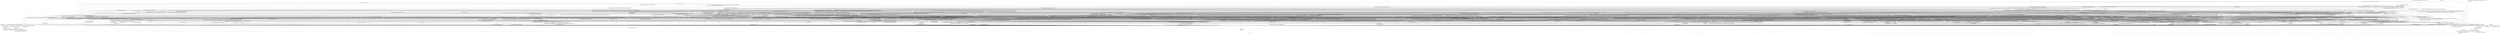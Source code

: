 digraph "Call graph: fmtlib_format.ll" {
	label="Call graph: fmtlib_format.ll";

	Node0x56421c83ead0 [shape=record,label="{_ZN3fmt6v9_lmp6detail11assert_failEPKciS3_}"];
	Node0x56421c83ead0 -> Node0x56421c90fc40;
	Node0x56421c83ead0 -> Node0x56421c8d7ed0;
	Node0x56421c90fc40 [shape=record,label="{fprintf}"];
	Node0x56421c8d7ed0 [shape=record,label="{_ZSt9terminatev}"];
	Node0x56421c7b0a90 [shape=record,label="{_ZN3fmt6v9_lmp6detail18throw_format_errorEPKc}"];
	Node0x56421c7b0a90 -> Node0x56421c946d80;
	Node0x56421c7b0a90 -> Node0x56421c9a2c60;
	Node0x56421c7b0a90 -> Node0x56421c976da0;
	Node0x56421c7b0a90 -> Node0x56421c96bc00;
	Node0x56421c946d80 [shape=record,label="{__cxa_allocate_exception}"];
	Node0x56421c9a2c60 [shape=record,label="{_ZN3fmt6v9_lmp12format_errorC2EPKc}"];
	Node0x56421c9a2c60 -> Node0x56421c9beb10;
	Node0x56421ca0f7a0 [shape=record,label="{__gxx_personality_v0}"];
	Node0x56421c96bc00 [shape=record,label="{__cxa_free_exception}"];
	Node0x56421c976da0 [shape=record,label="{__cxa_throw}"];
	Node0x56421c9fc3d0 [shape=record,label="{_ZN3fmt6v9_lmp6detail17format_error_codeERNS1_6bufferIcEEiNS0_17basic_string_viewIcEE}"];
	Node0x56421c9fc3d0 -> Node0x56421c9e8e40;
	Node0x56421c9fc3d0 -> Node0x56421ca9b730;
	Node0x56421c9fc3d0 -> Node0x56421cbb1930;
	Node0x56421c9fc3d0 -> Node0x56421cb9cf10;
	Node0x56421c9fc3d0 -> Node0x56421caa9430;
	Node0x56421c9fc3d0 -> Node0x56421cbbd240;
	Node0x56421c9fc3d0 -> Node0x56421cbf2fc0;
	Node0x56421c9fc3d0 -> Node0x56421cbdc900;
	Node0x56421c9fc3d0 -> Node0x56421cbc7b30;
	Node0x56421c9fc3d0 -> Node0x56421cbf6b80;
	Node0x56421c9fc3d0 -> Node0x56421cdc7850;
	Node0x56421c9fc3d0 -> Node0x56421c83ead0;
	Node0x56421c9fc3d0 -> Node0x56421cc1ead0;
	Node0x56421c9fc3d0 -> Node0x56421cc1aaa0;
	Node0x56421c9fc3d0 -> Node0x56421cd1b590;
	Node0x56421c9fc3d0 -> Node0x56421cc0bd00;
	Node0x56421c9fc3d0 -> Node0x56421cca4fb0;
	Node0x56421c9fc3d0 -> Node0x56421cd33b10;
	Node0x56421c9fc3d0 -> Node0x56421c8e47a0;
	Node0x56421cee5290 [shape=record,label="{_ZNSaIcED1Ev}"];
	Node0x56421cec3e90 [shape=record,label="{fwrite}"];
	Node0x56421cecb6c0 [shape=record,label="{_ZN3fmt6v9_lmp6detail6bufferIcE4dataEv}"];
	Node0x56421ce91b30 [shape=record,label="{fputc}"];
	Node0x56421cf58af0 [shape=record,label="{_ZN3fmt6v9_lmp19basic_memory_bufferIcLm500ESaIcEED2Ev}"];
	Node0x56421cf58af0 -> Node0x56421c7c6c20;
	Node0x56421cf58af0 -> Node0x56421cee5290;
	Node0x56421cf58af0 -> Node0x56421cdc7850;
	Node0x56421c8a4690 [shape=record,label="{_ZN3fmt6v9_lmp12format_errorD2Ev}"];
	Node0x56421c8a4690 -> Node0x56421c8385b0;
	Node0x56421cf6cbb0 [shape=record,label="{_ZN3fmt6v9_lmp12format_errorD0Ev}"];
	Node0x56421cf6cbb0 -> Node0x56421c88e350;
	Node0x56421cbc7b30 [shape=record,label="{_ZZZN3fmt6v9_lmp6detail17format_error_codeERNS1_6bufferIcEEiNS0_17basic_string_viewIcEEENK3$_0clEvENK18FMT_COMPILE_STRINGcvS6_Ev}"];
	Node0x56421cbc7b30 -> Node0x56421d005c30;
	Node0x56421cca4fb0 [shape=record,label="{_ZZZN3fmt6v9_lmp6detail17format_error_codeERNS1_6bufferIcEEiNS0_17basic_string_viewIcEEENK3$_1clEvENK18FMT_COMPILE_STRINGcvS6_Ev}"];
	Node0x56421cca4fb0 -> Node0x56421d005c30;
	Node0x56421c9e8e40 [shape=record,label="{_ZN3fmt6v9_lmp6detail6bufferIcE10try_resizeEm}"];
	Node0x56421c9e8e40 -> Node0x56421ce0c4a0;
	Node0x56421cdc7850 [shape=record,label="{__clang_call_terminate}"];
	Node0x56421cdc7850 -> Node0x56421cdfbd50;
	Node0x56421cdc7850 -> Node0x56421c8d7ed0;
	Node0x56421cdfbd50 [shape=record,label="{__cxa_begin_catch}"];
	Node0x56421ca9b730 [shape=record,label="{_ZN3fmt6v9_lmp6detail11is_negativeIiTnNSt9enable_ifIXsr9is_signedIT_EE5valueEiE4typeELi0EEEbS4_}"];
	Node0x56421cb9cf10 [shape=record,label="{_ZN3fmt6v9_lmp6detail11to_unsignedIiEENSt13make_unsignedIT_E4typeES4_}"];
	Node0x56421cbb1930 [shape=record,label="{_ZN3fmt6v9_lmp6detail12count_digitsEj}"];
	Node0x56421cbb1930 -> Node0x56421cdd39a0;
	Node0x56421caa9430 [shape=record,label="{_ZN3fmt6v9_lmp8appenderCI2St20back_insert_iteratorINS0_6detail6bufferIcEEEERS5_}"];
	Node0x56421caa9430 -> Node0x56421ce16640;
	Node0x56421cbbd240 [shape=record,label="{_ZNK3fmt6v9_lmp17basic_string_viewIcE4sizeEv}"];
	Node0x56421cbf2fc0 [shape=record,label="{llvm.memcpy.p0.p0.i64}"];
	Node0x56421cbdc900 [shape=record,label="{_ZZN3fmt6v9_lmp6detail17format_error_codeERNS1_6bufferIcEEiNS0_17basic_string_viewIcEEENK3$_0clEv}"];
	Node0x56421cc0bd00 [shape=record,label="{_ZZN3fmt6v9_lmp6detail17format_error_codeERNS1_6bufferIcEEiNS0_17basic_string_viewIcEEENK3$_1clEv}"];
	Node0x56421cd1b590 [shape=record,label="{_ZNK3fmt6v9_lmp6detail6bufferIcE4sizeEv}"];
	Node0x56421ce6cf80 [shape=record,label="{_ZN3fmt6v9_lmp6detail12report_errorEPFvRNS1_6bufferIcEEiPKcEiS6_}"];
	Node0x56421ce6cf80 -> Node0x56421ce2e170;
	Node0x56421ce6cf80 -> Node0x56421ce24240;
	Node0x56421ce6cf80 -> Node0x56421cee5290;
	Node0x56421ce6cf80 -> Node0x56421cecb6c0;
	Node0x56421ce6cf80 -> Node0x56421cd1b590;
	Node0x56421ce6cf80 -> Node0x56421cec3e90;
	Node0x56421ce6cf80 -> Node0x56421ce91b30;
	Node0x56421ce6cf80 -> Node0x56421cf58af0;
	Node0x56421ce6cf80 -> Node0x56421cdc7850;
	Node0x56421ce2e170 [shape=record,label="{_ZNSaIcEC1Ev}"];
	Node0x56421ce24240 [shape=record,label="{_ZN3fmt6v9_lmp19basic_memory_bufferIcLm500ESaIcEEC2ERKS2_}"];
	Node0x56421ce24240 -> Node0x56421cf35230;
	Node0x56421ce24240 -> Node0x56421cf351b0;
	Node0x56421ce24240 -> Node0x56421cef22e0;
	Node0x56421c8385b0 [shape=record,label="{_ZNSt13runtime_errorD2Ev}"];
	Node0x56421c88e350 [shape=record,label="{_ZdlPv}"];
	Node0x56421c881420 [shape=record,label="{_ZN3fmt6v9_lmp13vsystem_errorEiNS0_17basic_string_viewIcEENS0_17basic_format_argsINS0_20basic_format_contextINS0_8appenderEcEEEE}"];
	Node0x56421c881420 -> Node0x56421c84f530;
	Node0x56421c881420 -> Node0x56421c7e4300;
	Node0x56421c881420 -> Node0x56421cbf2fc0;
	Node0x56421c881420 -> Node0x56421c89e410;
	Node0x56421c881420 -> Node0x56421c8b0380;
	Node0x56421c881420 -> Node0x56421c9292b0;
	Node0x56421c9292b0 [shape=record,label="{_ZN3fmt6v9_lmp7vformatB5cxx11ENS0_17basic_string_viewIcEENS0_17basic_format_argsINS0_20basic_format_contextINS0_8appenderEcEEEE}"];
	Node0x56421c9292b0 -> Node0x56421ce2e170;
	Node0x56421c9292b0 -> Node0x56421ce24240;
	Node0x56421c9292b0 -> Node0x56421cee5290;
	Node0x56421c9292b0 -> Node0x56421cbf2fc0;
	Node0x56421c9292b0 -> Node0x56421cf58af0;
	Node0x56421c9292b0 -> Node0x56421c891620;
	Node0x56421c9292b0 -> Node0x56421cd1b5f0;
	Node0x56421c9292b0 -> Node0x56421ccc0880;
	Node0x56421c84f530 [shape=record,label="{_ZNSt3_V216generic_categoryEv}"];
	Node0x56421c7e4300 [shape=record,label="{_ZNSt10error_codeC2EiRKNSt3_V214error_categoryE}"];
	Node0x56421ccc0880 [shape=record,label="{_ZN3fmt6v9_lmp9to_stringIcLm500EEENSt7__cxx1112basic_stringIT_St11char_traitsIS4_ESaIS4_EEERKNS0_19basic_memory_bufferIS4_XT0_ES7_EE}"];
	Node0x56421ccc0880 -> Node0x56421cd1b590;
	Node0x56421ccc0880 -> Node0x56421c7c3630;
	Node0x56421ccc0880 -> Node0x56421c7c2870;
	Node0x56421ccc0880 -> Node0x56421c7c30d0;
	Node0x56421ccc0880 -> Node0x56421c89e410;
	Node0x56421ccc0880 -> Node0x56421c7c43a0;
	Node0x56421ccc0880 -> Node0x56421ce2e170;
	Node0x56421ccc0880 -> Node0x56421c7c4c60;
	Node0x56421ccc0880 -> Node0x56421cee5290;
	Node0x56421c8b0380 [shape=record,label="{_ZNSt12system_errorC2ESt10error_codeRKNSt7__cxx1112basic_stringIcSt11char_traitsIcESaIcEEE}"];
	Node0x56421c8b0380 -> Node0x56421cbba310;
	Node0x56421c8b0380 -> Node0x56421c9adfb0;
	Node0x56421c8b0380 -> Node0x56421cdaa5f0;
	Node0x56421c8b0380 -> Node0x56421cd845b0;
	Node0x56421c8b0380 -> Node0x56421c89e410;
	Node0x56421c8b0380 -> Node0x56421cbf2fc0;
	Node0x56421c89e410 [shape=record,label="{_ZNSt7__cxx1112basic_stringIcSt11char_traitsIcESaIcEED1Ev}"];
	Node0x56421cd83510 [shape=record,label="{_ZN3fmt6v9_lmp6detail13utf8_to_utf16C2ENS0_17basic_string_viewIcEE}"];
	Node0x56421cd83510 -> Node0x56421cd82470;
	Node0x56421cd83510 -> Node0x56421cf4ac20;
	Node0x56421cd83510 -> Node0x56421cdb2080;
	Node0x56421cd83510 -> Node0x56421cbf2fc0;
	Node0x56421cd83510 -> Node0x56421cdb0330;
	Node0x56421cd83510 -> Node0x56421cdaf290;
	Node0x56421cd83510 -> Node0x56421c81b0f0;
	Node0x56421cd82470 [shape=record,label="{_ZNSaIwEC1Ev}"];
	Node0x56421cf4ac20 [shape=record,label="{_ZN3fmt6v9_lmp19basic_memory_bufferIwLm500ESaIwEEC2ERKS2_}"];
	Node0x56421cf4ac20 -> Node0x56421c76a9a0;
	Node0x56421cf4ac20 -> Node0x56421c76a900;
	Node0x56421cf4ac20 -> Node0x56421c76c450;
	Node0x56421cdb2080 [shape=record,label="{_ZNSaIwED1Ev}"];
	Node0x56421cdb0330 [shape=record,label="{_ZN3fmt6v9_lmp6detail18for_each_codepointIZNS1_13utf8_to_utf16C1ENS0_17basic_string_viewIcEEE3$_0EEvS5_T_}"];
	Node0x56421cdb0330 -> Node0x56421cbf2fc0;
	Node0x56421cdb0330 -> Node0x56421c838af0;
	Node0x56421cdb0330 -> Node0x56421cbbd240;
	Node0x56421cdb0330 -> Node0x56421c81ddc0;
	Node0x56421cdb0330 -> Node0x56421cfc6ef0;
	Node0x56421cdb0330 -> Node0x56421c7f5a40;
	Node0x56421c81ddc0 [shape=record,label="{_ZZN3fmt6v9_lmp6detail18for_each_codepointIZNS1_13utf8_to_utf16C1ENS0_17basic_string_viewIcEEE3$_0EEvS5_T_ENKUlPKcS9_E_clES9_S9_}"];
	Node0x56421c81ddc0 -> Node0x56421c80d2e0;
	Node0x56421c81ddc0 -> Node0x56421c7f48e0;
	Node0x56421c81ddc0 -> Node0x56421c772450;
	Node0x56421c81ddc0 -> Node0x56421c8104d0;
	Node0x56421c8b32f0 [shape=record,label="{_ZN3fmt6v9_lmp6detail6bigintaSIiEEvT_}"];
	Node0x56421c8b32f0 -> Node0x56421c83ead0;
	Node0x56421c8b32f0 -> Node0x56421cff14f0;
	Node0x56421cdaf290 [shape=record,label="{_ZN3fmt6v9_lmp6detail6bufferIwE9push_backERKw}"];
	Node0x56421cdaf290 -> Node0x56421c96bc80;
	Node0x56421c81b0f0 [shape=record,label="{_ZN3fmt6v9_lmp19basic_memory_bufferIwLm500ESaIwEED2Ev}"];
	Node0x56421c81b0f0 -> Node0x56421c8dac00;
	Node0x56421c81b0f0 -> Node0x56421cdb2080;
	Node0x56421c81b0f0 -> Node0x56421cdc7850;
	Node0x56421c876110 [shape=record,label="{_ZN3fmt6v9_lmp19format_system_errorERNS0_6detail6bufferIcEEiPKc}"];
	Node0x56421c876110 -> Node0x56421c84f530;
	Node0x56421c876110 -> Node0x56421c7e4300;
	Node0x56421c876110 -> Node0x56421c83f140;
	Node0x56421c876110 -> Node0x56421cbf2fc0;
	Node0x56421c876110 -> Node0x56421cbf9d70;
	Node0x56421c876110 -> Node0x56421cbaa240;
	Node0x56421c876110 -> Node0x56421ca0c0b0;
	Node0x56421c876110 -> Node0x56421c9e5550;
	Node0x56421c876110 -> Node0x56421cdc7850;
	Node0x56421c876110 -> Node0x56421cdfbd50;
	Node0x56421c876110 -> Node0x56421cd31780;
	Node0x56421c876110 -> Node0x56421cd5abd0;
	Node0x56421c876110 -> Node0x56421c9fc3d0;
	Node0x56421ca0c0b0 [shape=record,label="{_ZN3fmt6v9_lmp6detail5writeIcSt20back_insert_iteratorINS1_6bufferIcEEEEET0_S7_PKT_}"];
	Node0x56421ca0c0b0 -> Node0x56421c7b0a90;
	Node0x56421ca0c0b0 -> Node0x56421cbf2fc0;
	Node0x56421ca0c0b0 -> Node0x56421cd5abd0;
	Node0x56421ca0c0b0 -> Node0x56421ccaf630;
	Node0x56421c83f140 [shape=record,label="{_ZSt13back_inserterIN3fmt6v9_lmp6detail6bufferIcEEESt20back_insert_iteratorIT_ERS6_}"];
	Node0x56421c83f140 -> Node0x56421ce16640;
	Node0x56421cbf9d70 [shape=record,label="{_ZNSt12system_errorC2ESt10error_codePKc}"];
	Node0x56421cbf9d70 -> Node0x56421c9adfb0;
	Node0x56421cbf9d70 -> Node0x56421cb9fb60;
	Node0x56421cbf9d70 -> Node0x56421c89e410;
	Node0x56421cbf9d70 -> Node0x56421cd845b0;
	Node0x56421cbf9d70 -> Node0x56421cbf2fc0;
	Node0x56421cbaa240 [shape=record,label="{_ZNKSt13runtime_error4whatEv}"];
	Node0x56421c9e5550 [shape=record,label="{_ZNSt12system_errorD1Ev}"];
	Node0x56421cd31780 [shape=record,label="{__cxa_end_catch}"];
	Node0x56421ce83580 [shape=record,label="{_ZN3fmt6v9_lmp19report_system_errorEiPKc}"];
	Node0x56421ce83580 -> Node0x56421ce6cf80;
	Node0x56421cd1b5f0 [shape=record,label="{_ZN3fmt6v9_lmp6detail10vformat_toIcEEvRNS1_6bufferIT_EENS0_17basic_string_viewIS4_EENS0_17basic_format_argsINS0_20basic_format_contextINSt11conditionalIXsr3std7is_sameINS0_13type_identityIS4_E4typeEcEE5valueENS0_8appenderESt20back_insert_iteratorINS3_ISE_EEEE4typeESE_EEEENS1_10locale_refE}"];
	Node0x56421cd1b5f0 -> Node0x56421caa9430;
	Node0x56421cd1b5f0 -> Node0x56421cbbd240;
	Node0x56421cd1b5f0 -> Node0x56421c838af0;
	Node0x56421cd1b5f0 -> Node0x56421ce2fac0;
	Node0x56421cd1b5f0 -> Node0x56421ce12eb0;
	Node0x56421cd1b5f0 -> Node0x56421cdceab0;
	Node0x56421cd1b5f0 -> Node0x56421ccfbf40;
	Node0x56421cd1b5f0 -> Node0x56421cbf2fc0;
	Node0x56421cd1b5f0 -> Node0x56421c769830;
	Node0x56421cd1b5f0 -> Node0x56421c7c3510;
	Node0x56421cd1b5f0 -> Node0x56421cf319b0;
	Node0x56421cd1b5f0 -> Node0x56421cefe090;
	Node0x56421cd1b5f0 -> Node0x56421cfdaf70;
	Node0x56421cd1b5f0 -> Node0x56421cfdaff0;
	Node0x56421cd1b5f0 -> Node0x56421cfdb070;
	Node0x56421cd1b5f0 -> Node0x56421c7699a0;
	Node0x56421cd1b5f0 -> Node0x56421c770650;
	Node0x56421cd1b5f0 -> Node0x56421c76c180;
	Node0x56421cd1b5f0 -> Node0x56421c770450;
	Node0x56421cd1b5f0 -> Node0x56421c76e8f0;
	Node0x56421cd1b5f0 -> Node0x56421c76b7a0;
	Node0x56421cd1b5f0 -> Node0x56421c76bb80;
	Node0x56421cd1b5f0 -> Node0x56421c76aee0;
	Node0x56421cd1b5f0 -> Node0x56421c7698c0;
	Node0x56421cd1b5f0 -> Node0x56421c772450;
	Node0x56421cd1b5f0 -> Node0x56421c76b560;
	Node0x56421cd1b5f0 -> Node0x56421c76e3d0;
	Node0x56421cd1b5f0 -> Node0x56421c7e95a0;
	Node0x56421cd1b5f0 -> Node0x56421c76ba10;
	Node0x56421cd1b5f0 -> Node0x56421c7723b0;
	Node0x56421cd1b5f0 -> Node0x56421c7704f0;
	Node0x56421cd1b5f0 -> Node0x56421c76b980;
	Node0x56421cd1b5f0 -> Node0x56421c76c340;
	Node0x56421cd1b5f0 -> Node0x56421c770790;
	Node0x56421c7cf1d0 [shape=record,label="{_ZN3fmt6v9_lmp6detail9dragonbox28divide_by_10_to_kappa_plus_1Ej}"];
	Node0x56421c7d0df0 [shape=record,label="{_ZN3fmt6v9_lmp6detail9dragonbox14cache_accessorIfE18compute_mul_parityEjRKmi}"];
	Node0x56421c7d0df0 -> Node0x56421c83ead0;
	Node0x56421c7d0df0 -> Node0x56421cdc7850;
	Node0x56421c7d0df0 -> Node0x56421c7d2eb0;
	Node0x56421c7f76d0 [shape=record,label="{_ZN3fmt6v9_lmp6detail9dragonbox38check_divisibility_and_divide_by_pow10ILi1EEEbRj}"];
	Node0x56421c7f76d0 -> Node0x56421cbf2fc0;
	Node0x56421c7f76d0 -> Node0x56421c83ead0;
	Node0x56421c7f76d0 -> Node0x56421cdc7850;
	Node0x56421c7fc230 [shape=record,label="{_ZN3fmt6v9_lmp6detail9dragonbox10to_decimalIdEENS2_10decimal_fpIT_EES5_}"];
	Node0x56421c7fc230 -> Node0x56421c7d4680;
	Node0x56421c7fc230 -> Node0x56421c7d5e60;
	Node0x56421c7fc230 -> Node0x56421c7ca6e0;
	Node0x56421c7fc230 -> Node0x56421c7d74b0;
	Node0x56421c7fc230 -> Node0x56421cdc7850;
	Node0x56421c7fc230 -> Node0x56421cfdc600;
	Node0x56421c7fc230 -> Node0x56421cfdc680;
	Node0x56421c7fc230 -> Node0x56421c7d8610;
	Node0x56421c7fc230 -> Node0x56421c7d9120;
	Node0x56421c7fc230 -> Node0x56421c7c6d70;
	Node0x56421c7fc230 -> Node0x56421c7db1f0;
	Node0x56421c7fc230 -> Node0x56421c7db660;
	Node0x56421c7fc230 -> Node0x56421c7dc1c0;
	Node0x56421c7fc230 -> Node0x56421c83ead0;
	Node0x56421c7fc230 -> Node0x56421c7dab60;
	Node0x56421c7fc230 -> Node0x56421c7e1850;
	Node0x56421c7fc230 -> Node0x56421cfdcb90;
	Node0x56421c7fc230 -> Node0x56421cfdcc10;
	Node0x56421c7fc230 -> Node0x56421c7e4400;
	Node0x56421c7fc230 -> Node0x56421c7de7d0;
	Node0x56421c7fc230 -> Node0x56421c7dd2e0;
	Node0x56421c7fc230 -> Node0x56421c7e0120;
	Node0x56421c7fc230 -> Node0x56421c7dfcc0;
	Node0x56421c7fc230 -> Node0x56421c7df100;
	Node0x56421c7fc230 -> Node0x56421c7cc460;
	Node0x56421c7fc230 -> Node0x56421c7dec50;
	Node0x56421c7723b0 [shape=record,label="{_ZN3fmt6v9_lmp6detail21default_arg_formatterIcEclENS0_16basic_format_argINS0_20basic_format_contextINS0_8appenderEcEEE6handleE}"];
	Node0x56421c7723b0 -> Node0x56421cfdea80;
	Node0x56421c7723b0 -> Node0x56421c7ff490;
	Node0x56421c7723b0 -> Node0x56421cbf2fc0;
	Node0x56421c7723b0 -> Node0x56421cfded80;
	Node0x56421c7723b0 -> Node0x56421cfded00;
	Node0x56421c7723b0 -> Node0x56421c7ff930;
	Node0x56421c891620 [shape=record,label="{_ZN3fmt6v9_lmp6detail10locale_refC2Ev}"];
	Node0x56421c7c4f10 [shape=record,label="{_ZN3fmt6v9_lmp6detail5printEP8_IO_FILENS0_17basic_string_viewIcEE}"];
	Node0x56421c7c4f10 -> Node0x56421c838af0;
	Node0x56421c7c4f10 -> Node0x56421cbbd240;
	Node0x56421c7c4f10 -> Node0x56421c7c9d30;
	Node0x56421c7c9d30 [shape=record,label="{_ZN3fmt6v9_lmp6detail12fwrite_fullyEPKvmmP8_IO_FILE}"];
	Node0x56421c7c9d30 -> Node0x56421cec3e90;
	Node0x56421c7c9d30 -> Node0x56421c946d80;
	Node0x56421c7c9d30 -> Node0x56421c7c7080;
	Node0x56421c7c9d30 -> Node0x56421c7c82a0;
	Node0x56421c7c9d30 -> Node0x56421c7c9810;
	Node0x56421c7c9d30 -> Node0x56421c7caeb0;
	Node0x56421c7c9d30 -> Node0x56421c7cb770;
	Node0x56421c7c9d30 -> Node0x56421c976da0;
	Node0x56421c7c9d30 -> Node0x56421c96bc00;
	Node0x56421c838af0 [shape=record,label="{_ZNK3fmt6v9_lmp17basic_string_viewIcE4dataEv}"];
	Node0x56421cfdbd90 [shape=record,label="{_ZN3fmt6v9_lmp6vprintEP8_IO_FILENS0_17basic_string_viewIcEENS0_17basic_format_argsINS0_20basic_format_contextINS0_8appenderEcEEEE}"];
	Node0x56421cfdbd90 -> Node0x56421ce2e170;
	Node0x56421cfdbd90 -> Node0x56421ce24240;
	Node0x56421cfdbd90 -> Node0x56421cee5290;
	Node0x56421cfdbd90 -> Node0x56421cbf2fc0;
	Node0x56421cfdbd90 -> Node0x56421cf58af0;
	Node0x56421cfdbd90 -> Node0x56421c891620;
	Node0x56421cfdbd90 -> Node0x56421cd1b5f0;
	Node0x56421cfdbd90 -> Node0x56421cecb6c0;
	Node0x56421cfdbd90 -> Node0x56421cd1b590;
	Node0x56421cfdbd90 -> Node0x56421c772450;
	Node0x56421cfdbd90 -> Node0x56421c7c4f10;
	Node0x56421c772450 [shape=record,label="{_ZN3fmt6v9_lmp17basic_string_viewIcEC2EPKcm}"];
	Node0x56421cfdc150 [shape=record,label="{_ZN3fmt6v9_lmp6vprintENS0_17basic_string_viewIcEENS0_17basic_format_argsINS0_20basic_format_contextINS0_8appenderEcEEEE}"];
	Node0x56421cfdc150 -> Node0x56421cbf2fc0;
	Node0x56421cfdc150 -> Node0x56421cfdbd90;
	Node0x56421cfdc1d0 [shape=record,label="{_ZN3fmt6v9_lmp6detail12is_printableEj}"];
	Node0x56421cfdc1d0 -> Node0x56421cfdc250;
	Node0x56421cfdc250 [shape=record,label="{_ZN3fmt6v9_lmp6detail12is_printableEtPKNS1_9singletonEmPKhS6_m}"];
	Node0x56421cfdc250 -> Node0x56421cbf2fc0;
	Node0x56421cfdc2d0 [shape=record,label="{_ZN3fmt6v9_lmp6detail9dragonbox10to_decimalIfEENS2_10decimal_fpIT_EES5_}"];
	Node0x56421cfdc2d0 -> Node0x56421cfdc350;
	Node0x56421cfdc2d0 -> Node0x56421cfdc3d0;
	Node0x56421cfdc2d0 -> Node0x56421cfdc450;
	Node0x56421cfdc2d0 -> Node0x56421cfdc580;
	Node0x56421cfdc2d0 -> Node0x56421cdc7850;
	Node0x56421cfdc2d0 -> Node0x56421cfdc600;
	Node0x56421cfdc2d0 -> Node0x56421cfdc680;
	Node0x56421cfdc2d0 -> Node0x56421cfdc700;
	Node0x56421cfdc2d0 -> Node0x56421cfdc780;
	Node0x56421cfdc2d0 -> Node0x56421cfdca90;
	Node0x56421cfdc2d0 -> Node0x56421cfdcb10;
	Node0x56421cfdc2d0 -> Node0x56421c83ead0;
	Node0x56421cfdc2d0 -> Node0x56421cfdcb90;
	Node0x56421cfdc2d0 -> Node0x56421cfdcc10;
	Node0x56421cfdc2d0 -> Node0x56421c7d0df0;
	Node0x56421cfdc2d0 -> Node0x56421c7f76d0;
	Node0x56421cfdc2d0 -> Node0x56421c7cf1d0;
	Node0x56421cfdc2d0 -> Node0x56421c7cd6f0;
	Node0x56421cfdc2d0 -> Node0x56421c7ce270;
	Node0x56421cfdc2d0 -> Node0x56421c7d0460;
	Node0x56421cfdc2d0 -> Node0x56421c7cc460;
	Node0x56421c84fd30 [shape=record,label="{_ZN3fmt6v9_lmp6detail20thousands_sep_resultIcEC2Ev}"];
	Node0x56421c84fd30 -> Node0x56421c7c3630;
	Node0x56421c850660 [shape=record,label="{_ZN3fmt6v9_lmp6detail13thousands_sepIcEENS1_20thousands_sep_resultIT_EENS1_10locale_refE}"];
	Node0x56421c850660 -> Node0x56421cbf2fc0;
	Node0x56421c850660 -> Node0x56421c7ec080;
	Node0x56421c850660 -> Node0x56421cfddc00;
	Node0x56421c850660 -> Node0x56421c851a70;
	Node0x56421cfdc350 [shape=record,label="{_ZN3fmt6v9_lmp6detail8bit_castIjfTnNSt9enable_ifIXeqstT_stT0_EiE4typeELi0EEES4_RKS5_}"];
	Node0x56421cfdc350 -> Node0x56421cbf2fc0;
	Node0x56421cfdc3d0 [shape=record,label="{_ZN3fmt6v9_lmp6detail13exponent_maskIfEENS1_9dragonbox10float_infoIT_vE12carrier_uintEv}"];
	Node0x56421cfdc3d0 -> Node0x56421cfdc450;
	Node0x56421cfdc450 [shape=record,label="{_ZN3fmt6v9_lmp6detail20num_significand_bitsIfEEiv}"];
	Node0x56421cfdc580 [shape=record,label="{_ZN3fmt6v9_lmp6detail13exponent_biasIfEEiv}"];
	Node0x56421c7cc460 [shape=record,label="{_ZN3fmt6v9_lmp6detail9dragonbox16floor_log10_pow2Ei}"];
	Node0x56421c7cc460 -> Node0x56421c83ead0;
	Node0x56421c7cc460 -> Node0x56421cdc7850;
	Node0x56421cfdc700 [shape=record,label="{_ZN3fmt6v9_lmp6detail9dragonbox14cache_accessorIfE16get_cached_powerEi}"];
	Node0x56421cfdc700 -> Node0x56421c83ead0;
	Node0x56421cfdc700 -> Node0x56421cdc7850;
	Node0x56421cfdc680 [shape=record,label="{_ZN3fmt6v9_lmp6detail9dragonbox16floor_log2_pow10Ei}"];
	Node0x56421cfdc680 -> Node0x56421c83ead0;
	Node0x56421cfdc680 -> Node0x56421cdc7850;
	Node0x56421c7d0460 [shape=record,label="{_ZN3fmt6v9_lmp6detail9dragonbox14cache_accessorIfE13compute_deltaERKmi}"];
	Node0x56421c7ce270 [shape=record,label="{_ZN3fmt6v9_lmp6detail9dragonbox14cache_accessorIfE11compute_mulEjRKm}"];
	Node0x56421c7ce270 -> Node0x56421c7d2230;
	Node0x56421cfdcc10 [shape=record,label="{_ZN3fmt6v9_lmp6detail9max_valueIjEET_v}"];
	Node0x56421cfdcc10 -> Node0x56421c812e70;
	Node0x56421c812e70 [shape=record,label="{_ZNSt14numeric_limitsIjE3maxEv}"];
	Node0x56421c7db660 [shape=record,label="{_ZN3fmt6v9_lmp6detail7umul128Emm}"];
	Node0x56421c7db660 -> Node0x56421c7e73b0;
	Node0x56421c7db660 -> Node0x56421cdc7850;
	Node0x56421c7dc1c0 [shape=record,label="{_ZNK3fmt6v9_lmp6detail16uint128_fallback4highEv}"];
	Node0x56421c7dab60 [shape=record,label="{_ZNK3fmt6v9_lmp6detail16uint128_fallback3lowEv}"];
	Node0x56421c7e46d0 [shape=record,label="{_ZN3fmt6v9_lmp6detail16uint128_fallbackpLEm}"];
	Node0x56421c7e46d0 -> Node0x56421c815e30;
	Node0x56421c7e73b0 [shape=record,label="{_ZN3fmt6v9_lmp6detail16uint128_fallbackC2Emm}"];
	Node0x56421c815e30 [shape=record,label="{llvm.uadd.with.overflow.i64}"];
	Node0x56421c7e56f0 [shape=record,label="{_ZN3fmt6v9_lmp6detail9dragonbox16umul192_upper128EmNS1_16uint128_fallbackE}"];
	Node0x56421c7e56f0 -> Node0x56421c7dc1c0;
	Node0x56421c7e56f0 -> Node0x56421c7db660;
	Node0x56421c7e56f0 -> Node0x56421c7dab60;
	Node0x56421c7e56f0 -> Node0x56421c7e6690;
	Node0x56421c7e56f0 -> Node0x56421c7e46d0;
	Node0x56421c7e86b0 [shape=record,label="{_ZN3fmt6v9_lmp6detail9dragonbox16umul192_lower128EmNS1_16uint128_fallbackE}"];
	Node0x56421c7e86b0 -> Node0x56421c7dc1c0;
	Node0x56421c7e86b0 -> Node0x56421c7dab60;
	Node0x56421c7e86b0 -> Node0x56421c7db660;
	Node0x56421c7e86b0 -> Node0x56421cdc7850;
	Node0x56421c7e86b0 -> Node0x56421c7e73b0;
	Node0x56421c7dd2e0 [shape=record,label="{_ZN3fmt6v9_lmp6detail4rotrEmj}"];
	Node0x56421c7de7d0 [shape=record,label="{_ZN3fmt6v9_lmp6detail9max_valueImEET_v}"];
	Node0x56421c7de7d0 -> Node0x56421cfde060;
	Node0x56421cfde060 [shape=record,label="{_ZNSt14numeric_limitsImE3maxEv}"];
	Node0x56421c7fabe0 [shape=record,label="{memcmp}"];
	Node0x56421c7fc580 [shape=record,label="{_ZN3fmt6v9_lmp16basic_format_argINS0_20basic_format_contextINS0_8appenderEcEEEC2Ev}"];
	Node0x56421c7fc580 -> Node0x56421c7704f0;
	Node0x56421c7fcc30 [shape=record,label="{_ZNK3fmt6v9_lmp17basic_format_argsINS0_20basic_format_contextINS0_8appenderEcEEE9is_packedEv}"];
	Node0x56421c7fdf70 [shape=record,label="{_ZNK3fmt6v9_lmp17basic_format_argsINS0_20basic_format_contextINS0_8appenderEcEEE8max_sizeEv}"];
	Node0x56421c7fdf70 -> Node0x56421c7fcc30;
	Node0x56421c7fe480 [shape=record,label="{_ZNK3fmt6v9_lmp17basic_format_argsINS0_20basic_format_contextINS0_8appenderEcEEE4typeEi}"];
	Node0x56421cf319b0 [shape=record,label="{_ZN3fmt6v9_lmp6detail21default_arg_formatterIcEclIiEENS0_8appenderET_}"];
	Node0x56421cf319b0 -> Node0x56421cbf2fc0;
	Node0x56421cf319b0 -> Node0x56421cfde1a0;
	Node0x56421cefe090 [shape=record,label="{_ZN3fmt6v9_lmp6detail21default_arg_formatterIcEclIjEENS0_8appenderET_}"];
	Node0x56421cefe090 -> Node0x56421cbf2fc0;
	Node0x56421cefe090 -> Node0x56421cfde220;
	Node0x56421cfdaf70 [shape=record,label="{_ZN3fmt6v9_lmp6detail21default_arg_formatterIcEclIxEENS0_8appenderET_}"];
	Node0x56421cfdaf70 -> Node0x56421cbf2fc0;
	Node0x56421cfdaf70 -> Node0x56421cfde2a0;
	Node0x56421c7d9120 [shape=record,label="{_ZN3fmt6v9_lmp6detail9dragonbox14cache_accessorIdE47compute_left_endpoint_for_shorter_interval_caseERKNS1_16uint128_fallbackEi}"];
	Node0x56421c7d9120 -> Node0x56421c7dc1c0;
	Node0x56421c7d9120 -> Node0x56421c7ca6e0;
	Node0x56421c7c6d70 [shape=record,label="{_ZN3fmt6v9_lmp6detail9dragonbox14cache_accessorIdE48compute_right_endpoint_for_shorter_interval_caseERKNS1_16uint128_fallbackEi}"];
	Node0x56421c7c6d70 -> Node0x56421c7dc1c0;
	Node0x56421c7c6d70 -> Node0x56421c7ca6e0;
	Node0x56421c7dec50 [shape=record,label="{_ZN3fmt6v9_lmp6detail9dragonbox14cache_accessorIdE42compute_round_up_for_shorter_interval_caseERKNS1_16uint128_fallbackEi}"];
	Node0x56421c7dec50 -> Node0x56421c7dc1c0;
	Node0x56421c7dec50 -> Node0x56421c7ca6e0;
	Node0x56421c7d4680 [shape=record,label="{_ZN3fmt6v9_lmp6detail8bit_castImdTnNSt9enable_ifIXeqstT_stT0_EiE4typeELi0EEES4_RKS5_}"];
	Node0x56421c7d4680 -> Node0x56421cbf2fc0;
	Node0x56421c7d5e60 [shape=record,label="{_ZN3fmt6v9_lmp6detail13exponent_maskIdEENS1_9dragonbox10float_infoIT_vE12carrier_uintEv}"];
	Node0x56421c7d5e60 -> Node0x56421c7ca6e0;
	Node0x56421c7ca6e0 [shape=record,label="{_ZN3fmt6v9_lmp6detail20num_significand_bitsIdEEiv}"];
	Node0x56421c7d74b0 [shape=record,label="{_ZN3fmt6v9_lmp6detail13exponent_biasIdEEiv}"];
	Node0x56421c7d8610 [shape=record,label="{_ZN3fmt6v9_lmp6detail9dragonbox14cache_accessorIdE16get_cached_powerEi}"];
	Node0x56421c7d8610 -> Node0x56421c83ead0;
	Node0x56421c7d8610 -> Node0x56421cbf2fc0;
	Node0x56421c7d8610 -> Node0x56421cdc7850;
	Node0x56421c7d8610 -> Node0x56421cfdc680;
	Node0x56421c7d8610 -> Node0x56421c7e73b0;
	Node0x56421c7d8610 -> Node0x56421c7dab60;
	Node0x56421c7d8610 -> Node0x56421c7dc1c0;
	Node0x56421c7d8610 -> Node0x56421c7db660;
	Node0x56421c7d8610 -> Node0x56421c7e46d0;
	Node0x56421c7df100 [shape=record,label="{_ZN3fmt6v9_lmp6detail9dragonbox14cache_accessorIdE13compute_deltaERKNS1_16uint128_fallbackEi}"];
	Node0x56421c7df100 -> Node0x56421c7dc1c0;
	Node0x56421c7dfcc0 [shape=record,label="{_ZN3fmt6v9_lmp6detail9dragonbox14cache_accessorIdE11compute_mulEmRKNS1_16uint128_fallbackE}"];
	Node0x56421c7dfcc0 -> Node0x56421cbf2fc0;
	Node0x56421c7dfcc0 -> Node0x56421c7e56f0;
	Node0x56421c7dfcc0 -> Node0x56421c7dc1c0;
	Node0x56421c7dfcc0 -> Node0x56421c7dab60;
	Node0x56421c7e0120 [shape=record,label="{_ZN3fmt6v9_lmp6detail9dragonbox28divide_by_10_to_kappa_plus_1Em}"];
	Node0x56421c7e0120 -> Node0x56421c7e6690;
	Node0x56421c7e1850 [shape=record,label="{_ZN3fmt6v9_lmp6detail9dragonbox14cache_accessorIdE18compute_mul_parityEmRKNS1_16uint128_fallbackEi}"];
	Node0x56421c7e1850 -> Node0x56421c83ead0;
	Node0x56421c7e1850 -> Node0x56421cdc7850;
	Node0x56421c7e1850 -> Node0x56421cbf2fc0;
	Node0x56421c7e1850 -> Node0x56421c7e86b0;
	Node0x56421c7e1850 -> Node0x56421c7dc1c0;
	Node0x56421c7e1850 -> Node0x56421c7dab60;
	Node0x56421c7e4400 [shape=record,label="{_ZN3fmt6v9_lmp6detail9dragonbox38check_divisibility_and_divide_by_pow10ILi2EEEbRj}"];
	Node0x56421c7e4400 -> Node0x56421cbf2fc0;
	Node0x56421c7e4400 -> Node0x56421c83ead0;
	Node0x56421c7e4400 -> Node0x56421cdc7850;
	Node0x56421c7e8b70 [shape=record,label="{_ZN3fmt6v9_lmp6detail10locale_refC2ISt6localeEERKT_}"];
	Node0x56421c7e9ac0 [shape=record,label="{_ZNK3fmt6v9_lmp6detail10locale_ref3getISt6localeEET_v}"];
	Node0x56421c7e9ac0 -> Node0x56421c7e9f30;
	Node0x56421c7e9ac0 -> Node0x56421c7ead60;
	Node0x56421c7e9f30 [shape=record,label="{_ZNSt6localeC1ERKS_}"];
	Node0x56421c7ead60 [shape=record,label="{_ZNSt6localeC1Ev}"];
	Node0x56421c7ec080 [shape=record,label="{_ZN3fmt6v9_lmp6detail18thousands_sep_implIcEENS1_20thousands_sep_resultIT_EENS1_10locale_refE}"];
	Node0x56421c7ec080 -> Node0x56421c7e9ac0;
	Node0x56421c7ec080 -> Node0x56421c7e5810;
	Node0x56421c7ec080 -> Node0x56421c7f2d60;
	Node0x56421c7ec080 -> Node0x56421c7efd40;
	Node0x56421c7ec080 -> Node0x56421c7f0030;
	Node0x56421c7ec080 -> Node0x56421c7f0de0;
	Node0x56421c7ec080 -> Node0x56421c7f1730;
	Node0x56421c7ec080 -> Node0x56421c89e410;
	Node0x56421c7e5810 [shape=record,label="{_ZSt9use_facetINSt7__cxx118numpunctIcEEERKT_RKSt6locale}"];
	Node0x56421c7f2d60 [shape=record,label="{_ZNSt6localeD1Ev}"];
	Node0x56421c7efd40 [shape=record,label="{_ZNKSt7__cxx118numpunctIcE8groupingEv}"];
	Node0x56421c7f0030 [shape=record,label="{_ZNKSt7__cxx1112basic_stringIcSt11char_traitsIcESaIcEE5emptyEv}"];
	Node0x56421c7f0de0 [shape=record,label="{_ZNKSt7__cxx118numpunctIcE13thousands_sepEv}"];
	Node0x56421c7f1730 [shape=record,label="{_ZNSt7__cxx1112basic_stringIcSt11char_traitsIcESaIcEEC1EOS4_}"];
	Node0x56421c7f2a10 [shape=record,label="{_ZN3fmt6v9_lmp6detail18decimal_point_implIcEET_NS1_10locale_refE}"];
	Node0x56421c7f2a10 -> Node0x56421c7e9ac0;
	Node0x56421c7f2a10 -> Node0x56421c7e5810;
	Node0x56421c7f2a10 -> Node0x56421c7f5540;
	Node0x56421c7f2a10 -> Node0x56421c7f2d60;
	Node0x56421c7f5540 [shape=record,label="{_ZNKSt7__cxx118numpunctIcE13decimal_pointEv}"];
	Node0x56421c7f41e0 [shape=record,label="{_ZN3fmt6v9_lmp6detail6bufferIcE6appendIcEEvPKT_S7_}"];
	Node0x56421c7f41e0 -> Node0x56421c7f48e0;
	Node0x56421c7f41e0 -> Node0x56421ce0c4a0;
	Node0x56421c7f41e0 -> Node0x56421c7f60e0;
	Node0x56421c7f41e0 -> Node0x56421c7f66f0;
	Node0x56421c7f48e0 [shape=record,label="{_ZN3fmt6v9_lmp6detail11to_unsignedIlEENSt13make_unsignedIT_E4typeES4_}"];
	Node0x56421ce0c4a0 [shape=record,label="{_ZN3fmt6v9_lmp6detail6bufferIcE11try_reserveEm}"];
	Node0x56421c7f66f0 [shape=record,label="{_ZSt20uninitialized_copy_nIPKcmPcET1_T_T0_S3_}"];
	Node0x56421c7f66f0 -> Node0x56421c7f7170;
	Node0x56421c7f66f0 -> Node0x56421c7f9980;
	Node0x56421c7f60e0 [shape=record,label="{_ZN3fmt6v9_lmp6detail12make_checkedIcEEPT_S4_m}"];
	Node0x56421ce2fac0 [shape=record,label="{_ZN3fmt6v9_lmp6detail6equal2EPKcS3_}"];
	Node0x56421ce2fac0 -> Node0x56421c7fabe0;
	Node0x56421ce12eb0 [shape=record,label="{_ZNK3fmt6v9_lmp17basic_format_argsINS0_20basic_format_contextINS0_8appenderEcEEE3getEi}"];
	Node0x56421ce12eb0 -> Node0x56421c7fc580;
	Node0x56421ce12eb0 -> Node0x56421c7fcc30;
	Node0x56421ce12eb0 -> Node0x56421c7fdf70;
	Node0x56421ce12eb0 -> Node0x56421cbf2fc0;
	Node0x56421ce12eb0 -> Node0x56421c7fe480;
	Node0x56421cdceab0 [shape=record,label="{_ZNK3fmt6v9_lmp16basic_format_argINS0_20basic_format_contextINS0_8appenderEcEEEcvbEv}"];
	Node0x56421ccfbf40 [shape=record,label="{_ZN3fmt6v9_lmp6detail13error_handler8on_errorEPKc}"];
	Node0x56421ccfbf40 -> Node0x56421c7b0a90;
	Node0x56421c770790 [shape=record,label="{_ZZN3fmt6v9_lmp6detail10vformat_toIcEEvRNS1_6bufferIT_EENS0_17basic_string_viewIS4_EENS0_17basic_format_argsINS0_20basic_format_contextINSt11conditionalIXsr3std7is_sameINS0_13type_identityIS4_E4typeEcEE5valueENS0_8appenderESt20back_insert_iteratorINS3_ISE_EEEE4typeESE_EEEENS1_10locale_refEEN14format_handlerC2ESF_NS7_IcEENS9_INSA_ISF_cEEEESN_}"];
	Node0x56421c770790 -> Node0x56421cbf2fc0;
	Node0x56421c770790 -> Node0x56421c7ff490;
	Node0x56421c770790 -> Node0x56421c7ff930;
	Node0x56421c8006e0 [shape=record,label="{_ZN3fmt6v9_lmp6detail18thousands_sep_implIwEENS1_20thousands_sep_resultIT_EENS1_10locale_refE}"];
	Node0x56421c8006e0 -> Node0x56421c7e9ac0;
	Node0x56421c8006e0 -> Node0x56421c800eb0;
	Node0x56421c8006e0 -> Node0x56421c7f2d60;
	Node0x56421c8006e0 -> Node0x56421c801a80;
	Node0x56421c8006e0 -> Node0x56421c7f0030;
	Node0x56421c8006e0 -> Node0x56421c802150;
	Node0x56421c8006e0 -> Node0x56421c7f1730;
	Node0x56421c8006e0 -> Node0x56421c89e410;
	Node0x56421c800eb0 [shape=record,label="{_ZSt9use_facetINSt7__cxx118numpunctIwEEERKT_RKSt6locale}"];
	Node0x56421c801a80 [shape=record,label="{_ZNKSt7__cxx118numpunctIwE8groupingEv}"];
	Node0x56421c802150 [shape=record,label="{_ZNKSt7__cxx118numpunctIwE13thousands_sepEv}"];
	Node0x56421cfdcf20 [shape=record,label="{_ZN3fmt6v9_lmp6detail18decimal_point_implIwEET_NS1_10locale_refE}"];
	Node0x56421cfdcf20 -> Node0x56421c7e9ac0;
	Node0x56421cfdcf20 -> Node0x56421c800eb0;
	Node0x56421cfdcf20 -> Node0x56421cfdcfa0;
	Node0x56421cfdcf20 -> Node0x56421c7f2d60;
	Node0x56421cfdcfa0 [shape=record,label="{_ZNKSt7__cxx118numpunctIwE13decimal_pointEv}"];
	Node0x56421c806010 [shape=record,label="{_ZN3fmt6v9_lmp6detail6bufferIwE6appendIwEEvPKT_S7_}"];
	Node0x56421c806010 -> Node0x56421c7f48e0;
	Node0x56421c806010 -> Node0x56421c96bc80;
	Node0x56421c806010 -> Node0x56421c803770;
	Node0x56421c806010 -> Node0x56421c8058e0;
	Node0x56421c96bc80 [shape=record,label="{_ZN3fmt6v9_lmp6detail6bufferIwE11try_reserveEm}"];
	Node0x56421c8058e0 [shape=record,label="{_ZSt20uninitialized_copy_nIPKwmPwET1_T_T0_S3_}"];
	Node0x56421c8058e0 -> Node0x56421c805ba0;
	Node0x56421c8058e0 -> Node0x56421c7df430;
	Node0x56421c803770 [shape=record,label="{_ZN3fmt6v9_lmp6detail12make_checkedIwEEPT_S4_m}"];
	Node0x56421c9beb10 [shape=record,label="{_ZNSt13runtime_errorC2EPKc}"];
	Node0x56421cdd39a0 [shape=record,label="{llvm.ctlz.i32}"];
	Node0x56421cdaa5f0 [shape=record,label="{_ZStplIcSt11char_traitsIcESaIcEENSt7__cxx1112basic_stringIT_T0_T1_EEOS8_S9_}"];
	Node0x56421cdaa5f0 -> Node0x56421c807c40;
	Node0x56421cdaa5f0 -> Node0x56421c7f1730;
	Node0x56421cdaa5f0 -> Node0x56421c809420;
	Node0x56421cdaa5f0 -> Node0x56421cfddb80;
	Node0x56421cdaa5f0 -> Node0x56421c809fb0;
	Node0x56421cbba310 [shape=record,label="{_ZStplIcSt11char_traitsIcESaIcEENSt7__cxx1112basic_stringIT_T0_T1_EERKS8_PKS5_}"];
	Node0x56421cbba310 -> Node0x56421cfddc00;
	Node0x56421cbba310 -> Node0x56421cfddc80;
	Node0x56421cbba310 -> Node0x56421c89e410;
	Node0x56421c9adfb0 [shape=record,label="{_ZNKSt10error_code7messageB5cxx11Ev}"];
	Node0x56421c9adfb0 -> Node0x56421cfddd00;
	Node0x56421c9adfb0 -> Node0x56421cfddd80;
	Node0x56421cd845b0 [shape=record,label="{_ZNSt13runtime_errorC2ERKNSt7__cxx1112basic_stringIcSt11char_traitsIcESaIcEEE}"];
	Node0x56421c807c40 [shape=record,label="{_ZNKSt7__cxx1112basic_stringIcSt11char_traitsIcESaIcEE4sizeEv}"];
	Node0x56421c809420 [shape=record,label="{_ZNKSt7__cxx1112basic_stringIcSt11char_traitsIcESaIcEE8capacityEv}"];
	Node0x56421c809fb0 [shape=record,label="{_ZNSt7__cxx1112basic_stringIcSt11char_traitsIcESaIcEE6insertEmRKS4_}"];
	Node0x56421cfddb80 [shape=record,label="{_ZNSt7__cxx1112basic_stringIcSt11char_traitsIcESaIcEE6appendERKS4_}"];
	Node0x56421cfddc00 [shape=record,label="{_ZNSt7__cxx1112basic_stringIcSt11char_traitsIcESaIcEEC1ERKS4_}"];
	Node0x56421cfddc80 [shape=record,label="{_ZNSt7__cxx1112basic_stringIcSt11char_traitsIcESaIcEE6appendEPKc}"];
	Node0x56421cfddd00 [shape=record,label="{_ZNKSt10error_code8categoryEv}"];
	Node0x56421cfddd80 [shape=record,label="{_ZNKSt10error_code5valueEv}"];
	Node0x56421c7f5a40 [shape=record,label="{llvm.memset.p0.i64}"];
	Node0x56421cfc6ef0 [shape=record,label="{_ZN3fmt6v9_lmp6detail8copy_strIcKccTnNSt9enable_ifIXaasr3std7is_sameINSt12remove_constIT0_E4typeET1_EE5valuesr7is_charIS9_EE5valueEiE4typeELi0EEEPS9_PS6_SD_SC_}"];
	Node0x56421cfc6ef0 -> Node0x56421c7f48e0;
	Node0x56421cfc6ef0 -> Node0x56421cbf2fc0;
	Node0x56421c80d2e0 [shape=record,label="{_ZN3fmt6v9_lmp6detail11utf8_decodeEPKcPjPi}"];
	Node0x56421c80d2e0 -> Node0x56421cbf2fc0;
	Node0x56421c80d2e0 -> Node0x56421c811c60;
	Node0x56421c8104d0 [shape=record,label="{_ZZN3fmt6v9_lmp6detail13utf8_to_utf16C1ENS0_17basic_string_viewIcEEENK3$_0clEjS4_}"];
	Node0x56421c8104d0 -> Node0x56421c946d80;
	Node0x56421c8104d0 -> Node0x56421cfe0ab0;
	Node0x56421c8104d0 -> Node0x56421c976da0;
	Node0x56421c8104d0 -> Node0x56421c96bc00;
	Node0x56421c8104d0 -> Node0x56421cdaf290;
	Node0x56421c811c60 [shape=record,label="{_ZN3fmt6v9_lmp6detail22code_point_length_implEc}"];
	Node0x56421cfe0ab0 [shape=record,label="{_ZNSt13runtime_errorC1EPKc}"];
	Node0x56421cfe0c80 [shape=record,label="{_ZNSt13runtime_errorD1Ev}"];
	Node0x56421ccaf630 [shape=record,label="{_ZN3fmt6v9_lmp6detail5writeIcSt20back_insert_iteratorINS1_6bufferIcEEEEET0_S7_NS0_17basic_string_viewIT_EE}"];
	Node0x56421ccaf630 -> Node0x56421cbbd240;
	Node0x56421ccaf630 -> Node0x56421cfe0d60;
	Node0x56421ccaf630 -> Node0x56421cbf2fc0;
	Node0x56421ccaf630 -> Node0x56421cfe0de0;
	Node0x56421ccaf630 -> Node0x56421cfe0e60;
	Node0x56421ccaf630 -> Node0x56421cfe1340;
	Node0x56421ccaf630 -> Node0x56421cfe1030;
	Node0x56421cfe0d60 [shape=record,label="{_ZN3fmt6v9_lmp6detail7reserveISt20back_insert_iteratorINS1_6bufferIcEEEEERT_S8_m}"];
	Node0x56421cfe1030 [shape=record,label="{_ZN3fmt6v9_lmp6detail17copy_str_noinlineIcPKcSt20back_insert_iteratorINS1_6bufferIcEEEEET1_T0_SA_S9_}"];
	Node0x56421cfe1030 -> Node0x56421cbf2fc0;
	Node0x56421cfe1030 -> Node0x56421cfe13c0;
	Node0x56421cfe0de0 [shape=record,label="{_ZNK3fmt6v9_lmp17basic_string_viewIcE5beginEv}"];
	Node0x56421cfe0e60 [shape=record,label="{_ZNK3fmt6v9_lmp17basic_string_viewIcE3endEv}"];
	Node0x56421cfe1340 [shape=record,label="{_ZN3fmt6v9_lmp6detail13base_iteratorISt20back_insert_iteratorINS1_6bufferIcEEEEET_S7_S7_}"];
	Node0x56421cfe1340 -> Node0x56421cbf2fc0;
	Node0x56421cfe13c0 [shape=record,label="{_ZN3fmt6v9_lmp6detail8copy_strIcPKcSt20back_insert_iteratorINS1_6bufferIcEEEEET1_T0_SA_S9_}"];
	Node0x56421cfe13c0 -> Node0x56421cfe1440;
	Node0x56421cfe13c0 -> Node0x56421cfe14f0;
	Node0x56421cfe13c0 -> Node0x56421cfe1570;
	Node0x56421cfe13c0 -> Node0x56421cbf2fc0;
	Node0x56421cfe1440 [shape=record,label="{_ZNSt20back_insert_iteratorIN3fmt6v9_lmp6detail6bufferIcEEEppEi}"];
	Node0x56421cfe1440 -> Node0x56421cbf2fc0;
	Node0x56421cfe14f0 [shape=record,label="{_ZNSt20back_insert_iteratorIN3fmt6v9_lmp6detail6bufferIcEEEdeEv}"];
	Node0x56421cfe1570 [shape=record,label="{_ZNSt20back_insert_iteratorIN3fmt6v9_lmp6detail6bufferIcEEEaSEOc}"];
	Node0x56421cfe1570 -> Node0x56421cfe15f0;
	Node0x56421cfe15f0 [shape=record,label="{_ZN3fmt6v9_lmp6detail6bufferIcE9push_backERKc}"];
	Node0x56421cfe15f0 -> Node0x56421ce0c4a0;
	Node0x56421cb9fb60 [shape=record,label="{_ZStplIcSt11char_traitsIcESaIcEENSt7__cxx1112basic_stringIT_T0_T1_EEPKS5_OS8_}"];
	Node0x56421cb9fb60 -> Node0x56421cfe16d0;
	Node0x56421cb9fb60 -> Node0x56421c7f1730;
	Node0x56421cfe16d0 [shape=record,label="{_ZNSt7__cxx1112basic_stringIcSt11char_traitsIcESaIcEE6insertEmPKc}"];
	Node0x56421cd5abd0 [shape=record,label="{_ZNSt11char_traitsIcE6lengthEPKc}"];
	Node0x56421cd5abd0 -> Node0x56421cfe1780;
	Node0x56421cd5abd0 -> Node0x56421cfe1830;
	Node0x56421cfe1780 [shape=record,label="{_ZN9__gnu_cxx11char_traitsIcE6lengthEPKc}"];
	Node0x56421cfe1780 -> Node0x56421cfe18b0;
	Node0x56421cfe1830 [shape=record,label="{strlen}"];
	Node0x56421cfe18b0 [shape=record,label="{_ZN9__gnu_cxx11char_traitsIcE2eqERKcS3_}"];
	Node0x56421c7cb770 [shape=record,label="{_ZN3fmt6v9_lmp12system_errorIJEEESt12system_erroriNS0_19basic_format_stringIcJDpNS0_13type_identityIT_E4typeEEEEDpOS5_}"];
	Node0x56421c7cb770 -> Node0x56421cbf2fc0;
	Node0x56421c7cb770 -> Node0x56421cfe1990;
	Node0x56421c7cb770 -> Node0x56421c881420;
	Node0x56421c7c7080 [shape=record,label="{__errno_location}"];
	Node0x56421c7c82a0 [shape=record,label="{_ZZN3fmt6v9_lmp6detail12fwrite_fullyEPKvmmP8_IO_FILEENKUlvE_clEv}"];
	Node0x56421cfe1990 [shape=record,label="{_ZN3fmt6v9_lmp16make_format_argsINS0_20basic_format_contextINS0_8appenderEcEEJEEENS0_16format_arg_storeIT_JDpNSt9remove_cvINSt16remove_referenceIT0_E4typeEE4typeEEEEDpOS9_}"];
	Node0x56421cfe1990 -> Node0x56421c7704f0;
	Node0x56421c7704f0 [shape=record,label="{_ZN3fmt6v9_lmp9monostateC2Ev}"];
	Node0x56421c7c9810 [shape=record,label="{_ZZZN3fmt6v9_lmp6detail12fwrite_fullyEPKvmmP8_IO_FILEENKUlvE_clEvENK18FMT_COMPILE_STRINGcvNS0_17basic_string_viewIcEEEv}"];
	Node0x56421c7c9810 -> Node0x56421cfe1af0;
	Node0x56421c7caeb0 [shape=record,label="{_ZN3fmt6v9_lmp6detail19check_format_stringIJEZZNS1_12fwrite_fullyEPKvmmP8_IO_FILEENKUlvE_clEvE18FMT_COMPILE_STRINGTnNSt9enable_ifIXsr17is_compile_stringIT0_EE5valueEiE4typeELi0EEEvSA_}"];
	Node0x56421c7caeb0 -> Node0x56421cbf2fc0;
	Node0x56421c7caeb0 -> Node0x56421cfe1bd0;
	Node0x56421cfe1af0 [shape=record,label="{_ZN3fmt6v9_lmp15detail_exported22compile_string_to_viewIcLm21EEENS0_17basic_string_viewIT_EERAT0__KS4_}"];
	Node0x56421cfe1af0 -> Node0x56421cfe1c50;
	Node0x56421cfe1af0 -> Node0x56421c772450;
	Node0x56421cfe1c50 [shape=record,label="{_ZNSt11char_traitsIcE11to_int_typeERKc}"];
	Node0x56421cfe1bd0 [shape=record,label="{_ZN3fmt6v9_lmp6detail13ignore_unusedIJbEEEvDpRKT_}"];
	Node0x56421c7d2230 [shape=record,label="{_ZN3fmt6v9_lmp6detail9dragonbox14umul96_upper64Ejm}"];
	Node0x56421c7d2230 -> Node0x56421c7e6690;
	Node0x56421c7e6690 [shape=record,label="{_ZN3fmt6v9_lmp6detail9dragonbox15umul128_upper64Emm}"];
	Node0x56421c7d2eb0 [shape=record,label="{_ZN3fmt6v9_lmp6detail9dragonbox14umul96_lower64Ejm}"];
	Node0x56421cfdcb90 [shape=record,label="{_ZN3fmt6v9_lmp6detail4rotrEjj}"];
	Node0x56421cfdaff0 [shape=record,label="{_ZN3fmt6v9_lmp6detail21default_arg_formatterIcEclIyEENS0_8appenderET_}"];
	Node0x56421cfdaff0 -> Node0x56421cbf2fc0;
	Node0x56421cfdaff0 -> Node0x56421cfde320;
	Node0x56421c7699a0 [shape=record,label="{_ZN3fmt6v9_lmp6detail21default_arg_formatterIcEclInEENS0_8appenderET_}"];
	Node0x56421c7699a0 -> Node0x56421cbf2fc0;
	Node0x56421c7699a0 -> Node0x56421cfde3a0;
	Node0x56421cfdb070 [shape=record,label="{_ZN3fmt6v9_lmp6detail17convert_for_visitInEET_S3_}"];
	Node0x56421c76c180 [shape=record,label="{_ZN3fmt6v9_lmp6detail21default_arg_formatterIcEclIoEENS0_8appenderET_}"];
	Node0x56421c76c180 -> Node0x56421cbf2fc0;
	Node0x56421c76c180 -> Node0x56421cfde420;
	Node0x56421c770650 [shape=record,label="{_ZN3fmt6v9_lmp6detail17convert_for_visitIoEET_S3_}"];
	Node0x56421c770450 [shape=record,label="{_ZN3fmt6v9_lmp6detail21default_arg_formatterIcEclIbEENS0_8appenderET_}"];
	Node0x56421c770450 -> Node0x56421cbf2fc0;
	Node0x56421c770450 -> Node0x56421cfde4a0;
	Node0x56421c770450 -> Node0x56421c891620;
	Node0x56421c770450 -> Node0x56421cfde520;
	Node0x56421c76e8f0 [shape=record,label="{_ZN3fmt6v9_lmp6detail21default_arg_formatterIcEclIcEENS0_8appenderET_}"];
	Node0x56421c76e8f0 -> Node0x56421cbf2fc0;
	Node0x56421c76e8f0 -> Node0x56421cfde5a0;
	Node0x56421c76b7a0 [shape=record,label="{_ZN3fmt6v9_lmp6detail21default_arg_formatterIcEclIfEENS0_8appenderET_}"];
	Node0x56421c76b7a0 -> Node0x56421cbf2fc0;
	Node0x56421c76b7a0 -> Node0x56421cfde620;
	Node0x56421c76bb80 [shape=record,label="{_ZN3fmt6v9_lmp6detail21default_arg_formatterIcEclIdEENS0_8appenderET_}"];
	Node0x56421c76bb80 -> Node0x56421cbf2fc0;
	Node0x56421c76bb80 -> Node0x56421cfde6a0;
	Node0x56421c76aee0 [shape=record,label="{_ZN3fmt6v9_lmp6detail21default_arg_formatterIcEclIeEENS0_8appenderET_}"];
	Node0x56421c76aee0 -> Node0x56421cbf2fc0;
	Node0x56421c76aee0 -> Node0x56421cfde720;
	Node0x56421c7698c0 [shape=record,label="{_ZN3fmt6v9_lmp6detail21default_arg_formatterIcEclIPKcEENS0_8appenderET_}"];
	Node0x56421c7698c0 -> Node0x56421cbf2fc0;
	Node0x56421c7698c0 -> Node0x56421cfde7a0;
	Node0x56421c76b560 [shape=record,label="{_ZN3fmt6v9_lmp6detail21default_arg_formatterIcEclINS0_17basic_string_viewIcEEEENS0_8appenderET_}"];
	Node0x56421c76b560 -> Node0x56421cbf2fc0;
	Node0x56421c76b560 -> Node0x56421cfde820;
	Node0x56421c76e3d0 [shape=record,label="{_ZN3fmt6v9_lmp6detail21default_arg_formatterIcEclIPKvEENS0_8appenderET_}"];
	Node0x56421c76e3d0 -> Node0x56421cbf2fc0;
	Node0x56421c76e3d0 -> Node0x56421cfde4a0;
	Node0x56421c76e3d0 -> Node0x56421c891620;
	Node0x56421c76e3d0 -> Node0x56421cfdea00;
	Node0x56421c76ba10 [shape=record,label="{_ZN3fmt6v9_lmp16basic_format_argINS0_20basic_format_contextINS0_8appenderEcEEE6handleC2ENS0_6detail12custom_valueIS4_EE}"];
	Node0x56421c76ba10 -> Node0x56421cbf2fc0;
	Node0x56421c76b980 [shape=record,label="{_ZN3fmt6v9_lmp6detail21default_arg_formatterIcEclINS0_9monostateEEENS0_8appenderET_}"];
	Node0x56421c76b980 -> Node0x56421cbf2fc0;
	Node0x56421c76b980 -> Node0x56421cfde4a0;
	Node0x56421c76b980 -> Node0x56421c891620;
	Node0x56421c76b980 -> Node0x56421cfdee30;
	Node0x56421cfde1a0 [shape=record,label="{_ZN3fmt6v9_lmp6detail5writeIcNS0_8appenderEiTnNSt9enable_ifIXaaaasr11is_integralIT1_EE5valuentsr3std7is_sameIS5_bEE5valuentsr3std7is_sameIS5_T_EE5valueEiE4typeELi0EEET0_S9_S5_}"];
	Node0x56421cfde1a0 -> Node0x56421ca9b730;
	Node0x56421cfde1a0 -> Node0x56421cbb1930;
	Node0x56421cfde1a0 -> Node0x56421cfdeeb0;
	Node0x56421cfde1a0 -> Node0x56421cbf2fc0;
	Node0x56421cfde1a0 -> Node0x56421cfdf5c0;
	Node0x56421cfde1a0 -> Node0x56421cfdf130;
	Node0x56421cfde1a0 -> Node0x56421cfdf1b0;
	Node0x56421cfde1a0 -> Node0x56421cfdf540;
	Node0x56421cfde1a0 -> Node0x56421cfdf230;
	Node0x56421cfde1a0 -> Node0x56421cfe14f0;
	Node0x56421cfde1a0 -> Node0x56421cfe1570;
	Node0x56421cfdeeb0 [shape=record,label="{_ZN3fmt6v9_lmp6detail7reserveINS0_8appenderEEERT_S5_m}"];
	Node0x56421cfdf130 [shape=record,label="{_ZN3fmt6v9_lmp6detail10to_pointerIcEEPT_NSt11conditionalIXsr3std7is_sameIS3_cEE5valueENS0_8appenderESt20back_insert_iteratorINS1_6bufferIS3_EEEE4typeEm}"];
	Node0x56421cfdf130 -> Node0x56421cbf2fc0;
	Node0x56421cfdf130 -> Node0x56421c816ba0;
	Node0x56421cfdf130 -> Node0x56421cd1b590;
	Node0x56421cfdf130 -> Node0x56421c816f50;
	Node0x56421cfdf130 -> Node0x56421c9e8e40;
	Node0x56421cfdf130 -> Node0x56421cecb6c0;
	Node0x56421cfdf1b0 [shape=record,label="{_ZN3fmt6v9_lmp6detail14format_decimalIcjEENS1_21format_decimal_resultIPT_EES5_T0_i}"];
	Node0x56421cfdf1b0 -> Node0x56421cbb1930;
	Node0x56421cfdf1b0 -> Node0x56421c83ead0;
	Node0x56421cfdf1b0 -> Node0x56421c817690;
	Node0x56421cfdf1b0 -> Node0x56421cbf2fc0;
	Node0x56421cfdf230 [shape=record,label="{_ZN3fmt6v9_lmp8appenderppEi}"];
	Node0x56421cfdf230 -> Node0x56421cbf2fc0;
	Node0x56421cfdf540 [shape=record,label="{_ZN3fmt6v9_lmp6detail14format_decimalIcjNS0_8appenderETnNSt9enable_ifIXntsr3std10is_pointerINSt9remove_cvINSt16remove_referenceIT1_E4typeEE4typeEEE5valueEiE4typeELi0EEENS1_21format_decimal_resultIS7_EES7_T0_i}"];
	Node0x56421cfdf540 -> Node0x56421cfdf1b0;
	Node0x56421cfdf540 -> Node0x56421cbf2fc0;
	Node0x56421cfdf540 -> Node0x56421cfdf7c0;
	Node0x56421cfdf5c0 [shape=record,label="{_ZN3fmt6v9_lmp6detail13base_iteratorINS0_8appenderEEET_S4_S4_}"];
	Node0x56421cfdf5c0 -> Node0x56421cbf2fc0;
	Node0x56421c816ba0 [shape=record,label="{_ZN3fmt6v9_lmp6detail13get_containerINS1_6bufferIcEEEERT_St20back_insert_iteratorIS5_E}"];
	Node0x56421c816ba0 -> Node0x56421cbf2fc0;
	Node0x56421c816ba0 -> Node0x56421cfdf870;
	Node0x56421c816f50 [shape=record,label="{_ZNK3fmt6v9_lmp6detail6bufferIcE8capacityEv}"];
	Node0x56421cfdf870 [shape=record,label="{_ZZN3fmt6v9_lmp6detail13get_containerINS1_6bufferIcEEEERT_St20back_insert_iteratorIS5_EEN8accessorC2ES7_IS4_E}"];
	Node0x56421cfdf870 -> Node0x56421cbf2fc0;
	Node0x56421c817690 [shape=record,label="{_ZN3fmt6v9_lmp6detail7digits2Em}"];
	Node0x56421cfdf7c0 [shape=record,label="{_ZN3fmt6v9_lmp6detail17copy_str_noinlineIcPcNS0_8appenderEEET1_T0_S6_S5_}"];
	Node0x56421cfdf7c0 -> Node0x56421cbf2fc0;
	Node0x56421cfdf7c0 -> Node0x56421cfdf920;
	Node0x56421cfdf920 [shape=record,label="{_ZN3fmt6v9_lmp6detail8copy_strIcPcEENS0_8appenderET0_S5_S4_}"];
	Node0x56421cfdf920 -> Node0x56421cbf2fc0;
	Node0x56421cfdf920 -> Node0x56421c816ba0;
	Node0x56421cfdf920 -> Node0x56421c7f41e0;
	Node0x56421cfde220 [shape=record,label="{_ZN3fmt6v9_lmp6detail5writeIcNS0_8appenderEjTnNSt9enable_ifIXaaaasr11is_integralIT1_EE5valuentsr3std7is_sameIS5_bEE5valuentsr3std7is_sameIS5_T_EE5valueEiE4typeELi0EEET0_S9_S5_}"];
	Node0x56421cfde220 -> Node0x56421c818710;
	Node0x56421cfde220 -> Node0x56421cbb1930;
	Node0x56421cfde220 -> Node0x56421cfdeeb0;
	Node0x56421cfde220 -> Node0x56421cbf2fc0;
	Node0x56421cfde220 -> Node0x56421cfdf5c0;
	Node0x56421cfde220 -> Node0x56421cfdf130;
	Node0x56421cfde220 -> Node0x56421cfdf1b0;
	Node0x56421cfde220 -> Node0x56421cfdf540;
	Node0x56421cfde220 -> Node0x56421cfdf230;
	Node0x56421cfde220 -> Node0x56421cfe14f0;
	Node0x56421cfde220 -> Node0x56421cfe1570;
	Node0x56421c818710 [shape=record,label="{_ZN3fmt6v9_lmp6detail11is_negativeIjTnNSt9enable_ifIXntsr9is_signedIT_EE5valueEiE4typeELi0EEEbS4_}"];
	Node0x56421cfde2a0 [shape=record,label="{_ZN3fmt6v9_lmp6detail5writeIcNS0_8appenderExTnNSt9enable_ifIXaaaasr11is_integralIT1_EE5valuentsr3std7is_sameIS5_bEE5valuentsr3std7is_sameIS5_T_EE5valueEiE4typeELi0EEET0_S9_S5_}"];
	Node0x56421cfde2a0 -> Node0x56421cac8f10;
	Node0x56421cfde2a0 -> Node0x56421c826d70;
	Node0x56421cfde2a0 -> Node0x56421cfdeeb0;
	Node0x56421cfde2a0 -> Node0x56421cbf2fc0;
	Node0x56421cfde2a0 -> Node0x56421cfdf5c0;
	Node0x56421cfde2a0 -> Node0x56421cfdf130;
	Node0x56421cfde2a0 -> Node0x56421c81c5d0;
	Node0x56421cfde2a0 -> Node0x56421c81d9c0;
	Node0x56421cfde2a0 -> Node0x56421cfdf230;
	Node0x56421cfde2a0 -> Node0x56421cfe14f0;
	Node0x56421cfde2a0 -> Node0x56421cfe1570;
	Node0x56421cac8f10 [shape=record,label="{_ZN3fmt6v9_lmp6detail11is_negativeIxTnNSt9enable_ifIXsr9is_signedIT_EE5valueEiE4typeELi0EEEbS4_}"];
	Node0x56421c826d70 [shape=record,label="{_ZN3fmt6v9_lmp6detail12count_digitsEm}"];
	Node0x56421c826d70 -> Node0x56421c82b2b0;
	Node0x56421c81c5d0 [shape=record,label="{_ZN3fmt6v9_lmp6detail14format_decimalIcmEENS1_21format_decimal_resultIPT_EES5_T0_i}"];
	Node0x56421c81c5d0 -> Node0x56421c826d70;
	Node0x56421c81c5d0 -> Node0x56421c83ead0;
	Node0x56421c81c5d0 -> Node0x56421c817690;
	Node0x56421c81c5d0 -> Node0x56421cbf2fc0;
	Node0x56421c81d9c0 [shape=record,label="{_ZN3fmt6v9_lmp6detail14format_decimalIcmNS0_8appenderETnNSt9enable_ifIXntsr3std10is_pointerINSt9remove_cvINSt16remove_referenceIT1_E4typeEE4typeEEE5valueEiE4typeELi0EEENS1_21format_decimal_resultIS7_EES7_T0_i}"];
	Node0x56421c81d9c0 -> Node0x56421c81c5d0;
	Node0x56421c81d9c0 -> Node0x56421cbf2fc0;
	Node0x56421c81d9c0 -> Node0x56421cfdf7c0;
	Node0x56421c82b2b0 [shape=record,label="{_ZN3fmt6v9_lmp6detail15do_count_digitsEm}"];
	Node0x56421c82b2b0 -> Node0x56421ce454a0;
	Node0x56421ce454a0 [shape=record,label="{llvm.ctlz.i64}"];
	Node0x56421cfde320 [shape=record,label="{_ZN3fmt6v9_lmp6detail5writeIcNS0_8appenderEyTnNSt9enable_ifIXaaaasr11is_integralIT1_EE5valuentsr3std7is_sameIS5_bEE5valuentsr3std7is_sameIS5_T_EE5valueEiE4typeELi0EEET0_S9_S5_}"];
	Node0x56421cfde320 -> Node0x56421c821120;
	Node0x56421cfde320 -> Node0x56421c826d70;
	Node0x56421cfde320 -> Node0x56421cfdeeb0;
	Node0x56421cfde320 -> Node0x56421cbf2fc0;
	Node0x56421cfde320 -> Node0x56421cfdf5c0;
	Node0x56421cfde320 -> Node0x56421cfdf130;
	Node0x56421cfde320 -> Node0x56421c81c5d0;
	Node0x56421cfde320 -> Node0x56421c81d9c0;
	Node0x56421cfde320 -> Node0x56421cfdf230;
	Node0x56421cfde320 -> Node0x56421cfe14f0;
	Node0x56421cfde320 -> Node0x56421cfe1570;
	Node0x56421c821120 [shape=record,label="{_ZN3fmt6v9_lmp6detail11is_negativeIyTnNSt9enable_ifIXntsr9is_signedIT_EE5valueEiE4typeELi0EEEbS4_}"];
	Node0x56421cfde3a0 [shape=record,label="{_ZN3fmt6v9_lmp6detail5writeIcNS0_8appenderEnTnNSt9enable_ifIXaaaasr11is_integralIT1_EE5valuentsr3std7is_sameIS5_bEE5valuentsr3std7is_sameIS5_T_EE5valueEiE4typeELi0EEET0_S9_S5_}"];
	Node0x56421cfde3a0 -> Node0x56421c821830;
	Node0x56421cfde3a0 -> Node0x56421c823490;
	Node0x56421cfde3a0 -> Node0x56421cfdeeb0;
	Node0x56421cfde3a0 -> Node0x56421cbf2fc0;
	Node0x56421cfde3a0 -> Node0x56421cfdf5c0;
	Node0x56421cfde3a0 -> Node0x56421cfdf130;
	Node0x56421cfde3a0 -> Node0x56421c8243c0;
	Node0x56421cfde3a0 -> Node0x56421c824780;
	Node0x56421cfde3a0 -> Node0x56421cfdf230;
	Node0x56421cfde3a0 -> Node0x56421cfe14f0;
	Node0x56421cfde3a0 -> Node0x56421cfe1570;
	Node0x56421c821830 [shape=record,label="{_ZN3fmt6v9_lmp6detail11is_negativeInTnNSt9enable_ifIXsr9is_signedIT_EE5valueEiE4typeELi0EEEbS4_}"];
	Node0x56421c823490 [shape=record,label="{_ZN3fmt6v9_lmp6detail12count_digitsEo}"];
	Node0x56421c823490 -> Node0x56421c8268b0;
	Node0x56421c8243c0 [shape=record,label="{_ZN3fmt6v9_lmp6detail14format_decimalIcoEENS1_21format_decimal_resultIPT_EES5_T0_i}"];
	Node0x56421c8243c0 -> Node0x56421c823490;
	Node0x56421c8243c0 -> Node0x56421c83ead0;
	Node0x56421c8243c0 -> Node0x56421c817690;
	Node0x56421c8243c0 -> Node0x56421cbf2fc0;
	Node0x56421c824780 [shape=record,label="{_ZN3fmt6v9_lmp6detail14format_decimalIcoNS0_8appenderETnNSt9enable_ifIXntsr3std10is_pointerINSt9remove_cvINSt16remove_referenceIT1_E4typeEE4typeEEE5valueEiE4typeELi0EEENS1_21format_decimal_resultIS7_EES7_T0_i}"];
	Node0x56421c824780 -> Node0x56421c8243c0;
	Node0x56421c824780 -> Node0x56421cbf2fc0;
	Node0x56421c824780 -> Node0x56421cfdf7c0;
	Node0x56421c8268b0 [shape=record,label="{_ZN3fmt6v9_lmp6detail21count_digits_fallbackIoEEiT_}"];
	Node0x56421cfde420 [shape=record,label="{_ZN3fmt6v9_lmp6detail5writeIcNS0_8appenderEoTnNSt9enable_ifIXaaaasr11is_integralIT1_EE5valuentsr3std7is_sameIS5_bEE5valuentsr3std7is_sameIS5_T_EE5valueEiE4typeELi0EEET0_S9_S5_}"];
	Node0x56421cfde420 -> Node0x56421c827640;
	Node0x56421cfde420 -> Node0x56421c823490;
	Node0x56421cfde420 -> Node0x56421cfdeeb0;
	Node0x56421cfde420 -> Node0x56421cbf2fc0;
	Node0x56421cfde420 -> Node0x56421cfdf5c0;
	Node0x56421cfde420 -> Node0x56421cfdf130;
	Node0x56421cfde420 -> Node0x56421c8243c0;
	Node0x56421cfde420 -> Node0x56421c824780;
	Node0x56421cfde420 -> Node0x56421cfdf230;
	Node0x56421cfde420 -> Node0x56421cfe14f0;
	Node0x56421cfde420 -> Node0x56421cfe1570;
	Node0x56421c827640 [shape=record,label="{_ZN3fmt6v9_lmp6detail11is_negativeIoTnNSt9enable_ifIXntsr9is_signedIT_EE5valueEiE4typeELi0EEEbS4_}"];
	Node0x56421cfde520 [shape=record,label="{_ZN3fmt6v9_lmp6detail5writeIcNS0_8appenderEbTnNSt9enable_ifIXsr3std7is_sameIT1_bEE5valueEiE4typeELi0EEET0_S8_S5_RKNS0_18basic_format_specsIT_EENS1_10locale_refE}"];
	Node0x56421cfde520 -> Node0x56421cbf2fc0;
	Node0x56421cfde520 -> Node0x56421c891620;
	Node0x56421cfde520 -> Node0x56421c82a5d0;
	Node0x56421cfde520 -> Node0x56421c828020;
	Node0x56421cfde520 -> Node0x56421cd5abd0;
	Node0x56421cfde520 -> Node0x56421c8291c0;
	Node0x56421cfde4a0 [shape=record,label="{_ZN3fmt6v9_lmp18basic_format_specsIcEC2Ev}"];
	Node0x56421cfde4a0 -> Node0x56421c82aa60;
	Node0x56421c82a5d0 [shape=record,label="{_ZN3fmt6v9_lmp6detail11write_bytesILNS0_5align4typeE1EcNS0_8appenderEEET1_S6_NS0_17basic_string_viewIcEERKNS0_18basic_format_specsIT0_EE}"];
	Node0x56421c82a5d0 -> Node0x56421cbf2fc0;
	Node0x56421c82a5d0 -> Node0x56421cbbd240;
	Node0x56421c82a5d0 -> Node0x56421c82bc10;
	Node0x56421c8291c0 [shape=record,label="{_ZN3fmt6v9_lmp6detail18write_int_noinlineIcNS0_8appenderEjEET0_S4_NS1_13write_int_argIT1_EERKNS0_18basic_format_specsIT_EENS1_10locale_refE}"];
	Node0x56421c8291c0 -> Node0x56421cbf2fc0;
	Node0x56421c8291c0 -> Node0x56421c7b0a90;
	Node0x56421c8291c0 -> Node0x56421c8433d0;
	Node0x56421c8291c0 -> Node0x56421c841790;
	Node0x56421c8291c0 -> Node0x56421c82c120;
	Node0x56421c8291c0 -> Node0x56421c82e440;
	Node0x56421c8291c0 -> Node0x56421cbb1930;
	Node0x56421c8291c0 -> Node0x56421cfdf5c0;
	Node0x56421c8291c0 -> Node0x56421cb9cf10;
	Node0x56421c8291c0 -> Node0x56421cfdeeb0;
	Node0x56421c8291c0 -> Node0x56421c8409f0;
	Node0x56421c8291c0 -> Node0x56421cfdf230;
	Node0x56421c8291c0 -> Node0x56421cfe14f0;
	Node0x56421c8291c0 -> Node0x56421cfe1570;
	Node0x56421c8291c0 -> Node0x56421c84cf00;
	Node0x56421c8291c0 -> Node0x56421c840720;
	Node0x56421c8291c0 -> Node0x56421c82cb20;
	Node0x56421c8291c0 -> Node0x56421c83f910;
	Node0x56421c8291c0 -> Node0x56421c83eff0;
	Node0x56421c8291c0 -> Node0x56421c83e9b0;
	Node0x56421c8291c0 -> Node0x56421c83d5a0;
	Node0x56421c8291c0 -> Node0x56421c83c4f0;
	Node0x56421c8291c0 -> Node0x56421c82eb70;
	Node0x56421c8291c0 -> Node0x56421c83b480;
	Node0x56421c828020 [shape=record,label="{_ZN3fmt6v9_lmp6detail18make_write_int_argIiEENS1_13write_int_argINSt11conditionalIXaalecl8num_bitsIT_EELi32EntLi0EEjNS4_IXlecl8num_bitsIS5_EELi64EEmoE4typeEE4typeEEES5_NS0_4sign4typeE}"];
	Node0x56421c828020 -> Node0x56421ca9b730;
	Node0x56421c828020 -> Node0x56421cbf2fc0;
	Node0x56421c82c120 [shape=record,label="{_ZN3fmt6v9_lmp6detail19write_int_localizedINS0_8appenderEmcEEbRT_T0_jRKNS0_18basic_format_specsIT1_EENS1_10locale_refE}"];
	Node0x56421c82c120 -> Node0x56421cbf2fc0;
	Node0x56421c82c120 -> Node0x56421c845360;
	Node0x56421c82c120 -> Node0x56421c849750;
	Node0x56421c82c120 -> Node0x56421c8478f0;
	Node0x56421c8478f0 [shape=record,label="{_ZN3fmt6v9_lmp6detail19write_int_localizedINS0_8appenderEmcEET_S4_T0_jRKNS0_18basic_format_specsIT1_EERKNS1_14digit_groupingIS7_EE}"];
	Node0x56421c8478f0 -> Node0x56421c826d70;
	Node0x56421c8478f0 -> Node0x56421c81c5d0;
	Node0x56421c8478f0 -> Node0x56421cfeabc0;
	Node0x56421c8478f0 -> Node0x56421cb9cf10;
	Node0x56421c8478f0 -> Node0x56421cbf2fc0;
	Node0x56421c8478f0 -> Node0x56421cfead90;
	Node0x56421c84cf00 [shape=record,label="{_ZN3fmt6v9_lmp6detail13prefix_appendERjj}"];
	Node0x56421c83b480 [shape=record,label="{_ZN3fmt6v9_lmp6detail12count_digitsILi4EjEEiT0_}"];
	Node0x56421c83b480 -> Node0x56421cdd39a0;
	Node0x56421c83e9b0 [shape=record,label="{_ZN3fmt6v9_lmp6detail12count_digitsILi1EjEEiT0_}"];
	Node0x56421c83e9b0 -> Node0x56421cdd39a0;
	Node0x56421c840720 [shape=record,label="{_ZN3fmt6v9_lmp6detail12count_digitsILi3EjEEiT0_}"];
	Node0x56421c840720 -> Node0x56421cdd39a0;
	Node0x56421c8433d0 [shape=record,label="{_ZN3fmt6v9_lmp6detail10write_charIcNS0_8appenderEEET0_S4_T_RKNS0_18basic_format_specsIS5_EE}"];
	Node0x56421c8433d0 -> Node0x56421cbf2fc0;
	Node0x56421c8433d0 -> Node0x56421c84f6d0;
	Node0x56421c845360 [shape=record,label="{_ZN3fmt6v9_lmp6detail14digit_groupingIcEC2ENS1_10locale_refEb}"];
	Node0x56421c845360 -> Node0x56421c84fd30;
	Node0x56421c845360 -> Node0x56421cbf2fc0;
	Node0x56421c845360 -> Node0x56421c850660;
	Node0x56421c845360 -> Node0x56421c8528c0;
	Node0x56421c845360 -> Node0x56421c851a70;
	Node0x56421c849750 [shape=record,label="{_ZN3fmt6v9_lmp6detail14digit_groupingIcED2Ev}"];
	Node0x56421c849750 -> Node0x56421c851a70;
	Node0x56421c940cd0 [shape=record,label="{_ZN3fmt6v9_lmp6detail13specs_handlerIcEC2ERKS3_}"];
	Node0x56421c940cd0 -> Node0x56421c941200;
	Node0x56421c940cd0 -> Node0x56421cbf2fc0;
	Node0x56421c941200 [shape=record,label="{_ZN3fmt6v9_lmp6detail12specs_setterIcEC2ERKS3_}"];
	Node0x56421c905ea0 [shape=record,label="{_ZN3fmt6v9_lmp6detail15is_ascii_letterIcEEbT_}"];
	Node0x56421c906b20 [shape=record,label="{_ZN3fmt6v9_lmp6detail23parse_presentation_typeIcEENS0_17presentation_typeET_}"];
	Node0x56421c906b20 -> Node0x56421c90ae90;
	Node0x56421c8528c0 [shape=record,label="{_ZN3fmt6v9_lmp6detail20thousands_sep_resultIcEaSEOS3_}"];
	Node0x56421c8528c0 -> Node0x56421c855aa0;
	Node0x56421c851a70 [shape=record,label="{_ZN3fmt6v9_lmp6detail20thousands_sep_resultIcED2Ev}"];
	Node0x56421c851a70 -> Node0x56421c89e410;
	Node0x56421c7c3630 [shape=record,label="{_ZNSt7__cxx1112basic_stringIcSt11char_traitsIcESaIcEEC1Ev}"];
	Node0x56421c855aa0 [shape=record,label="{_ZNSt7__cxx1112basic_stringIcSt11char_traitsIcESaIcEEaSEOS4_}"];
	Node0x56421cfeabc0 [shape=record,label="{_ZNK3fmt6v9_lmp6detail14digit_groupingIcE16count_separatorsEi}"];
	Node0x56421cfeabc0 -> Node0x56421c8b3160;
	Node0x56421cfeabc0 -> Node0x56421c8a74b0;
	Node0x56421cfead90 [shape=record,label="{_ZN3fmt6v9_lmp6detail12write_paddedILNS0_5align4typeE2ENS0_8appenderEcZNS1_19write_int_localizedIS5_mcEET_S7_T0_jRKNS0_18basic_format_specsIT1_EERKNS1_14digit_groupingISA_EEEUlS5_E_EES8_S8_SD_mmOT2_}"];
	Node0x56421cfead90 -> Node0x56421cb9cf10;
	Node0x56421cfead90 -> Node0x56421c859b80;
	Node0x56421cfead90 -> Node0x56421cfdeeb0;
	Node0x56421cfead90 -> Node0x56421cbf2fc0;
	Node0x56421cfead90 -> Node0x56421cfdf5c0;
	Node0x56421cfead90 -> Node0x56421cfe2010;
	Node0x56421cfead90 -> Node0x56421cfe2090;
	Node0x56421c8b3160 [shape=record,label="{_ZNK3fmt6v9_lmp6detail14digit_groupingIcE13initial_stateEv}"];
	Node0x56421c8b3160 -> Node0x56421cfe2110;
	Node0x56421c8a74b0 [shape=record,label="{_ZNK3fmt6v9_lmp6detail14digit_groupingIcE4nextERNS3_10next_stateE}"];
	Node0x56421c8a74b0 -> Node0x56421cfe2190;
	Node0x56421c8a74b0 -> Node0x56421cfe2240;
	Node0x56421c8a74b0 -> Node0x56421cfe22c0;
	Node0x56421c8a74b0 -> Node0x56421cfe2340;
	Node0x56421c8a74b0 -> Node0x56421cfe23c0;
	Node0x56421c8a74b0 -> Node0x56421cfe24c0;
	Node0x56421c8a74b0 -> Node0x56421cfe2440;
	Node0x56421cfe2110 [shape=record,label="{_ZNKSt7__cxx1112basic_stringIcSt11char_traitsIcESaIcEE5beginEv}"];
	Node0x56421cfe2190 [shape=record,label="{_ZN3fmt6v9_lmp6detail9max_valueIiEET_v}"];
	Node0x56421cfe2190 -> Node0x56421cfe3e20;
	Node0x56421cfe22c0 [shape=record,label="{_ZN9__gnu_cxxeqIPKcNSt7__cxx1112basic_stringIcSt11char_traitsIcESaIcEEEEEbRKNS_17__normal_iteratorIT_T0_EESE_}"];
	Node0x56421cfe22c0 -> Node0x56421cfe3ed0;
	Node0x56421cfe2240 [shape=record,label="{_ZNKSt7__cxx1112basic_stringIcSt11char_traitsIcESaIcEE3endEv}"];
	Node0x56421cfe2340 [shape=record,label="{_ZNKSt7__cxx1112basic_stringIcSt11char_traitsIcESaIcEE4backEv}"];
	Node0x56421cfe23c0 [shape=record,label="{_ZNK9__gnu_cxx17__normal_iteratorIPKcNSt7__cxx1112basic_stringIcSt11char_traitsIcESaIcEEEEdeEv}"];
	Node0x56421cfe2440 [shape=record,label="{_ZN3fmt6v9_lmp6detail9max_valueIcEET_v}"];
	Node0x56421cfe2440 -> Node0x56421cfe3fb0;
	Node0x56421cfe24c0 [shape=record,label="{_ZN9__gnu_cxx17__normal_iteratorIPKcNSt7__cxx1112basic_stringIcSt11char_traitsIcESaIcEEEEppEi}"];
	Node0x56421cfe24c0 -> Node0x56421cfe4060;
	Node0x56421cfe3e20 [shape=record,label="{_ZNSt14numeric_limitsIiE3maxEv}"];
	Node0x56421cfe3ed0 [shape=record,label="{_ZNK9__gnu_cxx17__normal_iteratorIPKcNSt7__cxx1112basic_stringIcSt11char_traitsIcESaIcEEEE4baseEv}"];
	Node0x56421cfe3fb0 [shape=record,label="{_ZNSt14numeric_limitsIcE3maxEv}"];
	Node0x56421cfe4060 [shape=record,label="{_ZN9__gnu_cxx17__normal_iteratorIPKcNSt7__cxx1112basic_stringIcSt11char_traitsIcESaIcEEEEC2ERKS2_}"];
	Node0x56421c859b80 [shape=record,label="{_ZNK3fmt6v9_lmp6detail6fill_tIcE4sizeEv}"];
	Node0x56421cfe2010 [shape=record,label="{_ZN3fmt6v9_lmp6detail4fillINS0_8appenderEcEET_S4_mRKNS1_6fill_tIT0_EE}"];
	Node0x56421cfe2010 -> Node0x56421c859b80;
	Node0x56421cfe2010 -> Node0x56421cbf2fc0;
	Node0x56421cfe2010 -> Node0x56421cfe4140;
	Node0x56421cfe2010 -> Node0x56421cfe41c0;
	Node0x56421cfe2010 -> Node0x56421cfe4240;
	Node0x56421cfe2010 -> Node0x56421cfe42c0;
	Node0x56421cfe2090 [shape=record,label="{_ZZN3fmt6v9_lmp6detail19write_int_localizedINS0_8appenderEmcEET_S4_T0_jRKNS0_18basic_format_specsIT1_EERKNS1_14digit_groupingIS7_EEENKUlS3_E_clES3_}"];
	Node0x56421cfe2090 -> Node0x56421cfdf230;
	Node0x56421cfe2090 -> Node0x56421cfe14f0;
	Node0x56421cfe2090 -> Node0x56421cfe1570;
	Node0x56421cfe2090 -> Node0x56421cbf2fc0;
	Node0x56421cfe2090 -> Node0x56421cb9cf10;
	Node0x56421cfe2090 -> Node0x56421c772450;
	Node0x56421cfe2090 -> Node0x56421cfe45d0;
	Node0x56421cfe41c0 [shape=record,label="{_ZN3fmt6v9_lmp6detail6fill_nINS0_8appenderEmcEET_S4_T0_RKT1_}"];
	Node0x56421cfe41c0 -> Node0x56421cfdf230;
	Node0x56421cfe41c0 -> Node0x56421cfe14f0;
	Node0x56421cfe41c0 -> Node0x56421cfe4650;
	Node0x56421cfe41c0 -> Node0x56421cbf2fc0;
	Node0x56421cfe4140 [shape=record,label="{_ZNK3fmt6v9_lmp6detail6fill_tIcEixEm}"];
	Node0x56421cfe4240 [shape=record,label="{_ZNK3fmt6v9_lmp6detail6fill_tIcE4dataEv}"];
	Node0x56421cfe42c0 [shape=record,label="{_ZN3fmt6v9_lmp6detail8copy_strIcPKcEENS0_8appenderET0_S6_S5_}"];
	Node0x56421cfe42c0 -> Node0x56421cbf2fc0;
	Node0x56421cfe42c0 -> Node0x56421c816ba0;
	Node0x56421cfe42c0 -> Node0x56421c7f41e0;
	Node0x56421cfe4650 [shape=record,label="{_ZNSt20back_insert_iteratorIN3fmt6v9_lmp6detail6bufferIcEEEaSERKc}"];
	Node0x56421cfe4650 -> Node0x56421cfe15f0;
	Node0x56421cfe45d0 [shape=record,label="{_ZNK3fmt6v9_lmp6detail14digit_groupingIcE5applyINS0_8appenderEcEET_S6_NS0_17basic_string_viewIT0_EE}"];
	Node0x56421cfe45d0 -> Node0x56421cbbd240;
	Node0x56421cfe45d0 -> Node0x56421cfe47b0;
	Node0x56421cfe45d0 -> Node0x56421cfe4830;
	Node0x56421cfe45d0 -> Node0x56421cfe4960;
	Node0x56421cfe45d0 -> Node0x56421cfe49e0;
	Node0x56421cfe45d0 -> Node0x56421c8b3160;
	Node0x56421cfe45d0 -> Node0x56421c8a74b0;
	Node0x56421cfe45d0 -> Node0x56421cfe4bb0;
	Node0x56421cfe45d0 -> Node0x56421cbf2fc0;
	Node0x56421cfe45d0 -> Node0x56421cfe1570;
	Node0x56421cfe45d0 -> Node0x56421cfe4ec0;
	Node0x56421cfe45d0 -> Node0x56421cfe4f40;
	Node0x56421cfe45d0 -> Node0x56421cfe4fc0;
	Node0x56421cfe45d0 -> Node0x56421cfdf230;
	Node0x56421cfe45d0 -> Node0x56421cfe14f0;
	Node0x56421cfe45d0 -> Node0x56421c84a900;
	Node0x56421cfe45d0 -> Node0x56421cb9cf10;
	Node0x56421cfe47b0 [shape=record,label="{_ZNSaIiEC2Ev}"];
	Node0x56421cfe47b0 -> Node0x56421c85bb30;
	Node0x56421cfe4830 [shape=record,label="{_ZN3fmt6v9_lmp19basic_memory_bufferIiLm500ESaIiEEC2ERKS2_}"];
	Node0x56421cfe4830 -> Node0x56421c85c970;
	Node0x56421cfe4830 -> Node0x56421c85e360;
	Node0x56421cfe4830 -> Node0x56421c85eef0;
	Node0x56421cfe4960 [shape=record,label="{_ZNSaIiED2Ev}"];
	Node0x56421cfe4960 -> Node0x56421c85fc00;
	Node0x56421cfe49e0 [shape=record,label="{_ZN3fmt6v9_lmp6detail6bufferIiE9push_backERKi}"];
	Node0x56421cfe49e0 -> Node0x56421c8605a0;
	Node0x56421cfe4ec0 [shape=record,label="{_ZNK3fmt6v9_lmp6detail6bufferIiE4sizeEv}"];
	Node0x56421cfe4f40 [shape=record,label="{_ZN3fmt6v9_lmp6detail6bufferIiEixIiEERiT_}"];
	Node0x56421cfe4fc0 [shape=record,label="{_ZNK3fmt6v9_lmp6detail14digit_groupingIcE9separatorEv}"];
	Node0x56421c84a900 [shape=record,label="{_ZNK3fmt6v9_lmp17basic_string_viewIcEixEm}"];
	Node0x56421cfe4bb0 [shape=record,label="{_ZN3fmt6v9_lmp19basic_memory_bufferIiLm500ESaIiEED2Ev}"];
	Node0x56421cfe4bb0 -> Node0x56421c860dd0;
	Node0x56421cfe4bb0 -> Node0x56421cfe4960;
	Node0x56421cfe4bb0 -> Node0x56421cdc7850;
	Node0x56421c85bb30 [shape=record,label="{_ZN9__gnu_cxx13new_allocatorIiEC2Ev}"];
	Node0x56421c85c970 [shape=record,label="{_ZN3fmt6v9_lmp6detail6bufferIiEC2EPimm}"];
	Node0x56421c85e360 [shape=record,label="{_ZNSaIiEC2ERKS_}"];
	Node0x56421c85e360 -> Node0x56421c861a60;
	Node0x56421c85eef0 [shape=record,label="{_ZN3fmt6v9_lmp6detail6bufferIiE3setEPim}"];
	Node0x56421c861f30 [shape=record,label="{_ZN3fmt6v9_lmp19basic_memory_bufferIiLm500ESaIiEE4growEm}"];
	Node0x56421c861f30 -> Node0x56421c862820;
	Node0x56421c861f30 -> Node0x56421c862f00;
	Node0x56421c861f30 -> Node0x56421c864aa0;
	Node0x56421c861f30 -> Node0x56421c865ba0;
	Node0x56421c861f30 -> Node0x56421c8e9c30;
	Node0x56421c861f30 -> Node0x56421cfe4ec0;
	Node0x56421c861f30 -> Node0x56421c8682d0;
	Node0x56421c861f30 -> Node0x56421c8696d0;
	Node0x56421c861f30 -> Node0x56421c85eef0;
	Node0x56421c861f30 -> Node0x56421c86aad0;
	Node0x56421c86c5b0 [shape=record,label="{__cxa_pure_virtual}"];
	Node0x56421c861a60 [shape=record,label="{_ZN9__gnu_cxx13new_allocatorIiEC2ERKS1_}"];
	Node0x56421c862820 [shape=record,label="{_ZN3fmt6v9_lmp6detail16abort_fuzzing_ifEb}"];
	Node0x56421c862820 -> Node0x56421cfe1bd0;
	Node0x56421c862f00 [shape=record,label="{_ZNSt16allocator_traitsISaIiEE8max_sizeERKS0_}"];
	Node0x56421c862f00 -> Node0x56421c86d270;
	Node0x56421c864aa0 [shape=record,label="{_ZNK3fmt6v9_lmp6detail6bufferIiE8capacityEv}"];
	Node0x56421c865ba0 [shape=record,label="{_ZN3fmt6v9_lmp6detail6bufferIiE4dataEv}"];
	Node0x56421c8e9c30 [shape=record,label="{_ZNSt16allocator_traitsISaIiEE8allocateERS0_m}"];
	Node0x56421c8e9c30 -> Node0x56421c86e3f0;
	Node0x56421c8696d0 [shape=record,label="{_ZSt18uninitialized_copyIPiS0_ET0_T_S2_S1_}"];
	Node0x56421c8696d0 -> Node0x56421cfb71c0;
	Node0x56421c8682d0 [shape=record,label="{_ZN3fmt6v9_lmp6detail12make_checkedIiEEPT_S4_m}"];
	Node0x56421c86aad0 [shape=record,label="{_ZN9__gnu_cxx13new_allocatorIiE10deallocateEPim}"];
	Node0x56421c86aad0 -> Node0x56421c88e350;
	Node0x56421c86d270 [shape=record,label="{_ZNK9__gnu_cxx13new_allocatorIiE8max_sizeEv}"];
	Node0x56421c86e3f0 [shape=record,label="{_ZN9__gnu_cxx13new_allocatorIiE8allocateEmPKv}"];
	Node0x56421c86e3f0 -> Node0x56421c86d270;
	Node0x56421c86e3f0 -> Node0x56421c871180;
	Node0x56421c86e3f0 -> Node0x56421c871b90;
	Node0x56421c871180 [shape=record,label="{_ZSt17__throw_bad_allocv}"];
	Node0x56421c871b90 [shape=record,label="{_Znwm}"];
	Node0x56421cfb71c0 [shape=record,label="{_ZNSt20__uninitialized_copyILb1EE13__uninit_copyIPiS2_EET0_T_S4_S3_}"];
	Node0x56421cfb71c0 -> Node0x56421c872890;
	Node0x56421c872890 [shape=record,label="{_ZSt4copyIPiS0_ET0_T_S2_S1_}"];
	Node0x56421c872890 -> Node0x56421c8746c0;
	Node0x56421c872890 -> Node0x56421c875470;
	Node0x56421c875470 [shape=record,label="{_ZSt14__copy_move_a2ILb0EPiS0_ET1_T0_S2_S1_}"];
	Node0x56421c875470 -> Node0x56421cfb9070;
	Node0x56421c875470 -> Node0x56421c87b7d0;
	Node0x56421c875470 -> Node0x56421c879280;
	Node0x56421c8746c0 [shape=record,label="{_ZSt12__miter_baseIPiET_S1_}"];
	Node0x56421c87b7d0 [shape=record,label="{_ZSt12__niter_wrapIPiET_RKS1_S1_}"];
	Node0x56421c879280 [shape=record,label="{_ZSt13__copy_move_aILb0EPiS0_ET1_T0_S2_S1_}"];
	Node0x56421c879280 -> Node0x56421c87cb90;
	Node0x56421cfb9070 [shape=record,label="{_ZSt12__niter_baseIPiET_S1_}"];
	Node0x56421c87cb90 [shape=record,label="{_ZNSt11__copy_moveILb0ELb1ESt26random_access_iterator_tagE8__copy_mIiEEPT_PKS3_S6_S4_}"];
	Node0x56421c87cb90 -> Node0x56421c87e1a0;
	Node0x56421c87e1a0 [shape=record,label="{llvm.memmove.p0.p0.i64}"];
	Node0x56421c85fc00 [shape=record,label="{_ZN9__gnu_cxx13new_allocatorIiED2Ev}"];
	Node0x56421c8605a0 [shape=record,label="{_ZN3fmt6v9_lmp6detail6bufferIiE11try_reserveEm}"];
	Node0x56421c860dd0 [shape=record,label="{_ZN3fmt6v9_lmp19basic_memory_bufferIiLm500ESaIiEE10deallocateEv}"];
	Node0x56421c860dd0 -> Node0x56421c865ba0;
	Node0x56421c860dd0 -> Node0x56421c864aa0;
	Node0x56421c860dd0 -> Node0x56421c86aad0;
	Node0x56421c82cb20 [shape=record,label="{_ZZN3fmt6v9_lmp6detail9write_intIcNS0_8appenderEjEET0_S4_NS1_13write_int_argIT1_EERKNS0_18basic_format_specsIT_EENS1_10locale_refEENKUlS3_E_clES3_}"];
	Node0x56421c82cb20 -> Node0x56421cbf2fc0;
	Node0x56421c82cb20 -> Node0x56421cfdf540;
	Node0x56421c82e440 [shape=record,label="{_ZN3fmt6v9_lmp6detail14write_int_dataIcEC2EijRKNS0_18basic_format_specsIcEE}"];
	Node0x56421c82e440 -> Node0x56421cb9cf10;
	Node0x56421c82eb70 [shape=record,label="{_ZN3fmt6v9_lmp6detail12write_paddedILNS0_5align4typeE2ENS0_8appenderEcZNS1_9write_intIS5_cZNS1_9write_intIcS5_jEET0_S8_NS1_13write_int_argIT1_EERKNS0_18basic_format_specsIT_EENS1_10locale_refEEUlS5_E_EESD_SD_ijRKNSC_IS8_EESA_EUlS5_E_EES8_S8_RKNSC_ISA_EEmOT2_}"];
	Node0x56421c82eb70 -> Node0x56421cbf2fc0;
	Node0x56421c82eb70 -> Node0x56421c8821b0;
	Node0x56421c8821b0 [shape=record,label="{_ZN3fmt6v9_lmp6detail12write_paddedILNS0_5align4typeE2ENS0_8appenderEcRZNS1_9write_intIS5_cZNS1_9write_intIcS5_jEET0_S8_NS1_13write_int_argIT1_EERKNS0_18basic_format_specsIT_EENS1_10locale_refEEUlS5_E_EESD_SD_ijRKNSC_IS8_EESA_EUlS5_E_EES8_S8_RKNSC_ISA_EEmmOT2_}"];
	Node0x56421c8821b0 -> Node0x56421cb9cf10;
	Node0x56421c8821b0 -> Node0x56421c859b80;
	Node0x56421c8821b0 -> Node0x56421cfdeeb0;
	Node0x56421c8821b0 -> Node0x56421cbf2fc0;
	Node0x56421c8821b0 -> Node0x56421cfdf5c0;
	Node0x56421c8821b0 -> Node0x56421cfe2010;
	Node0x56421c8821b0 -> Node0x56421cfe2690;
	Node0x56421cfe2690 [shape=record,label="{_ZZN3fmt6v9_lmp6detail9write_intINS0_8appenderEcZNS1_9write_intIcS3_jEET0_S5_NS1_13write_int_argIT1_EERKNS0_18basic_format_specsIT_EENS1_10locale_refEEUlS3_E_EESA_SA_ijRKNS9_IS5_EES7_ENKUlS3_E_clES3_}"];
	Node0x56421cfe2690 -> Node0x56421cfdf230;
	Node0x56421cfe2690 -> Node0x56421cfe14f0;
	Node0x56421cfe2690 -> Node0x56421cfe1570;
	Node0x56421cfe2690 -> Node0x56421cbf2fc0;
	Node0x56421cfe2690 -> Node0x56421cfe41c0;
	Node0x56421cfe2690 -> Node0x56421c82cb20;
	Node0x56421c83c4f0 [shape=record,label="{_ZZN3fmt6v9_lmp6detail9write_intIcNS0_8appenderEjEET0_S4_NS1_13write_int_argIT1_EERKNS0_18basic_format_specsIT_EENS1_10locale_refEENKUlS3_E0_clES3_}"];
	Node0x56421c83c4f0 -> Node0x56421cbf2fc0;
	Node0x56421c83c4f0 -> Node0x56421cfe57e0;
	Node0x56421c83d5a0 [shape=record,label="{_ZN3fmt6v9_lmp6detail12write_paddedILNS0_5align4typeE2ENS0_8appenderEcZNS1_9write_intIS5_cZNS1_9write_intIcS5_jEET0_S8_NS1_13write_int_argIT1_EERKNS0_18basic_format_specsIT_EENS1_10locale_refEEUlS5_E0_EESD_SD_ijRKNSC_IS8_EESA_EUlS5_E_EES8_S8_RKNSC_ISA_EEmOT2_}"];
	Node0x56421c83d5a0 -> Node0x56421cbf2fc0;
	Node0x56421c83d5a0 -> Node0x56421cfe5860;
	Node0x56421cfe57e0 [shape=record,label="{_ZN3fmt6v9_lmp6detail11format_uintILj4EcNS0_8appenderEjEET1_S4_T2_ib}"];
	Node0x56421cfe57e0 -> Node0x56421cbf2fc0;
	Node0x56421cfe57e0 -> Node0x56421cb9cf10;
	Node0x56421cfe57e0 -> Node0x56421cfdf130;
	Node0x56421cfe57e0 -> Node0x56421cfe5940;
	Node0x56421cfe57e0 -> Node0x56421cfdf7c0;
	Node0x56421cfe5940 [shape=record,label="{_ZN3fmt6v9_lmp6detail11format_uintILj4EcjEEPT0_S4_T1_ib}"];
	Node0x56421cfe5860 [shape=record,label="{_ZN3fmt6v9_lmp6detail12write_paddedILNS0_5align4typeE2ENS0_8appenderEcRZNS1_9write_intIS5_cZNS1_9write_intIcS5_jEET0_S8_NS1_13write_int_argIT1_EERKNS0_18basic_format_specsIT_EENS1_10locale_refEEUlS5_E0_EESD_SD_ijRKNSC_IS8_EESA_EUlS5_E_EES8_S8_RKNSC_ISA_EEmmOT2_}"];
	Node0x56421cfe5860 -> Node0x56421cb9cf10;
	Node0x56421cfe5860 -> Node0x56421c859b80;
	Node0x56421cfe5860 -> Node0x56421cfdeeb0;
	Node0x56421cfe5860 -> Node0x56421cbf2fc0;
	Node0x56421cfe5860 -> Node0x56421cfdf5c0;
	Node0x56421cfe5860 -> Node0x56421cfe2010;
	Node0x56421cfe5860 -> Node0x56421cfe5c60;
	Node0x56421cfe5c60 [shape=record,label="{_ZZN3fmt6v9_lmp6detail9write_intINS0_8appenderEcZNS1_9write_intIcS3_jEET0_S5_NS1_13write_int_argIT1_EERKNS0_18basic_format_specsIT_EENS1_10locale_refEEUlS3_E0_EESA_SA_ijRKNS9_IS5_EES7_ENKUlS3_E_clES3_}"];
	Node0x56421cfe5c60 -> Node0x56421cfdf230;
	Node0x56421cfe5c60 -> Node0x56421cfe14f0;
	Node0x56421cfe5c60 -> Node0x56421cfe1570;
	Node0x56421cfe5c60 -> Node0x56421cbf2fc0;
	Node0x56421cfe5c60 -> Node0x56421cfe41c0;
	Node0x56421cfe5c60 -> Node0x56421c83c4f0;
	Node0x56421c83eff0 [shape=record,label="{_ZZN3fmt6v9_lmp6detail9write_intIcNS0_8appenderEjEET0_S4_NS1_13write_int_argIT1_EERKNS0_18basic_format_specsIT_EENS1_10locale_refEENKUlS3_E1_clES3_}"];
	Node0x56421c83eff0 -> Node0x56421cbf2fc0;
	Node0x56421c83eff0 -> Node0x56421cfe5f70;
	Node0x56421c83f910 [shape=record,label="{_ZN3fmt6v9_lmp6detail12write_paddedILNS0_5align4typeE2ENS0_8appenderEcZNS1_9write_intIS5_cZNS1_9write_intIcS5_jEET0_S8_NS1_13write_int_argIT1_EERKNS0_18basic_format_specsIT_EENS1_10locale_refEEUlS5_E1_EESD_SD_ijRKNSC_IS8_EESA_EUlS5_E_EES8_S8_RKNSC_ISA_EEmOT2_}"];
	Node0x56421c83f910 -> Node0x56421cbf2fc0;
	Node0x56421c83f910 -> Node0x56421cfe5ff0;
	Node0x56421cfe5f70 [shape=record,label="{_ZN3fmt6v9_lmp6detail11format_uintILj1EcNS0_8appenderEjEET1_S4_T2_ib}"];
	Node0x56421cfe5f70 -> Node0x56421cbf2fc0;
	Node0x56421cfe5f70 -> Node0x56421cb9cf10;
	Node0x56421cfe5f70 -> Node0x56421cfdf130;
	Node0x56421cfe5f70 -> Node0x56421cfe6130;
	Node0x56421cfe5f70 -> Node0x56421cfdf7c0;
	Node0x56421cfe6130 [shape=record,label="{_ZN3fmt6v9_lmp6detail11format_uintILj1EcjEEPT0_S4_T1_ib}"];
	Node0x56421cfe5ff0 [shape=record,label="{_ZN3fmt6v9_lmp6detail12write_paddedILNS0_5align4typeE2ENS0_8appenderEcRZNS1_9write_intIS5_cZNS1_9write_intIcS5_jEET0_S8_NS1_13write_int_argIT1_EERKNS0_18basic_format_specsIT_EENS1_10locale_refEEUlS5_E1_EESD_SD_ijRKNSC_IS8_EESA_EUlS5_E_EES8_S8_RKNSC_ISA_EEmmOT2_}"];
	Node0x56421cfe5ff0 -> Node0x56421cb9cf10;
	Node0x56421cfe5ff0 -> Node0x56421c859b80;
	Node0x56421cfe5ff0 -> Node0x56421cfdeeb0;
	Node0x56421cfe5ff0 -> Node0x56421cbf2fc0;
	Node0x56421cfe5ff0 -> Node0x56421cfdf5c0;
	Node0x56421cfe5ff0 -> Node0x56421cfe2010;
	Node0x56421cfe5ff0 -> Node0x56421cfe6450;
	Node0x56421cfe6450 [shape=record,label="{_ZZN3fmt6v9_lmp6detail9write_intINS0_8appenderEcZNS1_9write_intIcS3_jEET0_S5_NS1_13write_int_argIT1_EERKNS0_18basic_format_specsIT_EENS1_10locale_refEEUlS3_E1_EESA_SA_ijRKNS9_IS5_EES7_ENKUlS3_E_clES3_}"];
	Node0x56421cfe6450 -> Node0x56421cfdf230;
	Node0x56421cfe6450 -> Node0x56421cfe14f0;
	Node0x56421cfe6450 -> Node0x56421cfe1570;
	Node0x56421cfe6450 -> Node0x56421cbf2fc0;
	Node0x56421cfe6450 -> Node0x56421cfe41c0;
	Node0x56421cfe6450 -> Node0x56421c83eff0;
	Node0x56421c8409f0 [shape=record,label="{_ZZN3fmt6v9_lmp6detail9write_intIcNS0_8appenderEjEET0_S4_NS1_13write_int_argIT1_EERKNS0_18basic_format_specsIT_EENS1_10locale_refEENKUlS3_E2_clES3_}"];
	Node0x56421c8409f0 -> Node0x56421cbf2fc0;
	Node0x56421c8409f0 -> Node0x56421cfe6760;
	Node0x56421c841790 [shape=record,label="{_ZN3fmt6v9_lmp6detail12write_paddedILNS0_5align4typeE2ENS0_8appenderEcZNS1_9write_intIS5_cZNS1_9write_intIcS5_jEET0_S8_NS1_13write_int_argIT1_EERKNS0_18basic_format_specsIT_EENS1_10locale_refEEUlS5_E2_EESD_SD_ijRKNSC_IS8_EESA_EUlS5_E_EES8_S8_RKNSC_ISA_EEmOT2_}"];
	Node0x56421c841790 -> Node0x56421cbf2fc0;
	Node0x56421c841790 -> Node0x56421cfe67e0;
	Node0x56421cfe6760 [shape=record,label="{_ZN3fmt6v9_lmp6detail11format_uintILj3EcNS0_8appenderEjEET1_S4_T2_ib}"];
	Node0x56421cfe6760 -> Node0x56421cbf2fc0;
	Node0x56421cfe6760 -> Node0x56421cb9cf10;
	Node0x56421cfe6760 -> Node0x56421cfdf130;
	Node0x56421cfe6760 -> Node0x56421cfe6920;
	Node0x56421cfe6760 -> Node0x56421cfdf7c0;
	Node0x56421cfe6920 [shape=record,label="{_ZN3fmt6v9_lmp6detail11format_uintILj3EcjEEPT0_S4_T1_ib}"];
	Node0x56421cfe67e0 [shape=record,label="{_ZN3fmt6v9_lmp6detail12write_paddedILNS0_5align4typeE2ENS0_8appenderEcRZNS1_9write_intIS5_cZNS1_9write_intIcS5_jEET0_S8_NS1_13write_int_argIT1_EERKNS0_18basic_format_specsIT_EENS1_10locale_refEEUlS5_E2_EESD_SD_ijRKNSC_IS8_EESA_EUlS5_E_EES8_S8_RKNSC_ISA_EEmmOT2_}"];
	Node0x56421cfe67e0 -> Node0x56421cb9cf10;
	Node0x56421cfe67e0 -> Node0x56421c859b80;
	Node0x56421cfe67e0 -> Node0x56421cfdeeb0;
	Node0x56421cfe67e0 -> Node0x56421cbf2fc0;
	Node0x56421cfe67e0 -> Node0x56421cfdf5c0;
	Node0x56421cfe67e0 -> Node0x56421cfe2010;
	Node0x56421cfe67e0 -> Node0x56421cfe6c40;
	Node0x56421cfe6c40 [shape=record,label="{_ZZN3fmt6v9_lmp6detail9write_intINS0_8appenderEcZNS1_9write_intIcS3_jEET0_S5_NS1_13write_int_argIT1_EERKNS0_18basic_format_specsIT_EENS1_10locale_refEEUlS3_E2_EESA_SA_ijRKNS9_IS5_EES7_ENKUlS3_E_clES3_}"];
	Node0x56421cfe6c40 -> Node0x56421cfdf230;
	Node0x56421cfe6c40 -> Node0x56421cfe14f0;
	Node0x56421cfe6c40 -> Node0x56421cfe1570;
	Node0x56421cfe6c40 -> Node0x56421cbf2fc0;
	Node0x56421cfe6c40 -> Node0x56421cfe41c0;
	Node0x56421cfe6c40 -> Node0x56421c8409f0;
	Node0x56421c84f6d0 [shape=record,label="{_ZN3fmt6v9_lmp6detail12write_paddedILNS0_5align4typeE1ENS0_8appenderEcZNS1_10write_charIcS5_EET0_S7_T_RKNS0_18basic_format_specsIS8_EEEUlS5_E_EES7_S7_RKNS9_IT1_EEmOT2_}"];
	Node0x56421c84f6d0 -> Node0x56421cbf2fc0;
	Node0x56421c84f6d0 -> Node0x56421cfe6f50;
	Node0x56421cfe6f50 [shape=record,label="{_ZN3fmt6v9_lmp6detail12write_paddedILNS0_5align4typeE1ENS0_8appenderEcRZNS1_10write_charIcS5_EET0_S7_T_RKNS0_18basic_format_specsIS8_EEEUlS5_E_EES7_S7_RKNS9_IT1_EEmmOT2_}"];
	Node0x56421cfe6f50 -> Node0x56421cb9cf10;
	Node0x56421cfe6f50 -> Node0x56421c859b80;
	Node0x56421cfe6f50 -> Node0x56421cfdeeb0;
	Node0x56421cfe6f50 -> Node0x56421cbf2fc0;
	Node0x56421cfe6f50 -> Node0x56421cfdf5c0;
	Node0x56421cfe6f50 -> Node0x56421cfe2010;
	Node0x56421cfe6f50 -> Node0x56421cfe7180;
	Node0x56421cfe7180 [shape=record,label="{_ZZN3fmt6v9_lmp6detail10write_charIcNS0_8appenderEEET0_S4_T_RKNS0_18basic_format_specsIS5_EEENKUlS3_E_clES3_}"];
	Node0x56421cfe7180 -> Node0x56421cbf2fc0;
	Node0x56421cfe7180 -> Node0x56421cfe7490;
	Node0x56421cfe7180 -> Node0x56421cfdf230;
	Node0x56421cfe7180 -> Node0x56421cfe14f0;
	Node0x56421cfe7180 -> Node0x56421cfe4650;
	Node0x56421cfe7490 [shape=record,label="{_ZN3fmt6v9_lmp6detail18write_escaped_charIcNS0_8appenderEEET0_S4_T_}"];
	Node0x56421cfe7490 -> Node0x56421cfdf230;
	Node0x56421cfe7490 -> Node0x56421cfe14f0;
	Node0x56421cfe7490 -> Node0x56421cfe1570;
	Node0x56421cfe7490 -> Node0x56421cfe7510;
	Node0x56421cfe7490 -> Node0x56421cbf2fc0;
	Node0x56421cfe7490 -> Node0x56421cfe76e0;
	Node0x56421cfe7490 -> Node0x56421cfe4650;
	Node0x56421cfe7510 [shape=record,label="{_ZN3fmt6v9_lmp6detail12needs_escapeEj}"];
	Node0x56421cfe7510 -> Node0x56421cfdc1d0;
	Node0x56421cfe76e0 [shape=record,label="{_ZN3fmt6v9_lmp6detail16write_escaped_cpINS0_8appenderEcEET_S4_RKNS1_18find_escape_resultIT0_EE}"];
	Node0x56421cfe76e0 -> Node0x56421cfdf230;
	Node0x56421cfe76e0 -> Node0x56421cfe14f0;
	Node0x56421cfe76e0 -> Node0x56421cfe1570;
	Node0x56421cfe76e0 -> Node0x56421cbf2fc0;
	Node0x56421cfe76e0 -> Node0x56421cfe4650;
	Node0x56421cfe76e0 -> Node0x56421cfe7cb0;
	Node0x56421cfe76e0 -> Node0x56421cfe0e60;
	Node0x56421cfe76e0 -> Node0x56421cfe0de0;
	Node0x56421cfe76e0 -> Node0x56421c772450;
	Node0x56421cfe76e0 -> Node0x56421c7f48e0;
	Node0x56421cfe76e0 -> Node0x56421c882c30;
	Node0x56421cfe76e0 -> Node0x56421cfe7d30;
	Node0x56421cfe7cb0 [shape=record,label="{_ZN3fmt6v9_lmp6detail15write_codepointILm2EcNS0_8appenderEEET1_S4_cj}"];
	Node0x56421cfe7cb0 -> Node0x56421cfdf230;
	Node0x56421cfe7cb0 -> Node0x56421cfe14f0;
	Node0x56421cfe7cb0 -> Node0x56421cfe1570;
	Node0x56421cfe7cb0 -> Node0x56421cfdf920;
	Node0x56421cfe7cb0 -> Node0x56421cbf2fc0;
	Node0x56421cfe7cb0 -> Node0x56421cfe5940;
	Node0x56421cfe7cb0 -> Node0x56421c883420;
	Node0x56421cfe7d30 [shape=record,label="{_ZN3fmt6v9_lmp6detail15write_codepointILm4EcNS0_8appenderEEET1_S4_cj}"];
	Node0x56421cfe7d30 -> Node0x56421cfdf230;
	Node0x56421cfe7d30 -> Node0x56421cfe14f0;
	Node0x56421cfe7d30 -> Node0x56421cfe1570;
	Node0x56421cfe7d30 -> Node0x56421cfdf920;
	Node0x56421cfe7d30 -> Node0x56421cbf2fc0;
	Node0x56421cfe7d30 -> Node0x56421cfe5940;
	Node0x56421cfe7d30 -> Node0x56421c883420;
	Node0x56421c882c30 [shape=record,label="{_ZN3fmt6v9_lmp6detail15write_codepointILm8EcNS0_8appenderEEET1_S4_cj}"];
	Node0x56421c882c30 -> Node0x56421cfdf230;
	Node0x56421c882c30 -> Node0x56421cfe14f0;
	Node0x56421c882c30 -> Node0x56421cfe1570;
	Node0x56421c882c30 -> Node0x56421cfdf920;
	Node0x56421c882c30 -> Node0x56421cbf2fc0;
	Node0x56421c882c30 -> Node0x56421cfe5940;
	Node0x56421c882c30 -> Node0x56421c883420;
	Node0x56421c883420 [shape=record,label="{_ZN3fmt6v9_lmp6detail6fill_nIcmEEPT_S4_T0_c}"];
	Node0x56421c883420 -> Node0x56421c883640;
	Node0x56421c883420 -> Node0x56421c7f5a40;
	Node0x56421c883640 [shape=record,label="{_ZN3fmt6v9_lmp6detail11to_unsignedImEENSt13make_unsignedIT_E4typeES4_}"];
	Node0x56421c82bc10 [shape=record,label="{_ZN3fmt6v9_lmp6detail12write_paddedILNS0_5align4typeE1ENS0_8appenderEcZNS1_11write_bytesILS4_1EcS5_EET1_S7_NS0_17basic_string_viewIcEERKNS0_18basic_format_specsIT0_EEEUlS5_E_EESB_SB_RKNSA_IS7_EEmOT2_}"];
	Node0x56421c82bc10 -> Node0x56421cbf2fc0;
	Node0x56421c82bc10 -> Node0x56421c885450;
	Node0x56421c885450 [shape=record,label="{_ZN3fmt6v9_lmp6detail12write_paddedILNS0_5align4typeE1ENS0_8appenderEcRZNS1_11write_bytesILS4_1EcS5_EET1_S7_NS0_17basic_string_viewIcEERKNS0_18basic_format_specsIT0_EEEUlS5_E_EESB_SB_RKNSA_IS7_EEmmOT2_}"];
	Node0x56421c885450 -> Node0x56421cb9cf10;
	Node0x56421c885450 -> Node0x56421c859b80;
	Node0x56421c885450 -> Node0x56421cfdeeb0;
	Node0x56421c885450 -> Node0x56421cbf2fc0;
	Node0x56421c885450 -> Node0x56421cfdf5c0;
	Node0x56421c885450 -> Node0x56421cfe2010;
	Node0x56421c885450 -> Node0x56421c885d50;
	Node0x56421c885d50 [shape=record,label="{_ZZN3fmt6v9_lmp6detail11write_bytesILNS0_5align4typeE1EcNS0_8appenderEEET1_S6_NS0_17basic_string_viewIcEERKNS0_18basic_format_specsIT0_EEENKUlS5_E_clES5_}"];
	Node0x56421c885d50 -> Node0x56421c838af0;
	Node0x56421c885d50 -> Node0x56421cbbd240;
	Node0x56421c885d50 -> Node0x56421cbf2fc0;
	Node0x56421c885d50 -> Node0x56421cfe42c0;
	Node0x56421c82aa60 [shape=record,label="{_ZN3fmt6v9_lmp6detail6fill_tIcEC2Ev}"];
	Node0x56421cfde5a0 [shape=record,label="{_ZN3fmt6v9_lmp6detail5writeIcNS0_8appenderEEET0_S4_T_}"];
	Node0x56421cfde5a0 -> Node0x56421cfdeeb0;
	Node0x56421cfde5a0 -> Node0x56421cbf2fc0;
	Node0x56421cfde5a0 -> Node0x56421cfdf230;
	Node0x56421cfde5a0 -> Node0x56421cfe14f0;
	Node0x56421cfde5a0 -> Node0x56421cfe4650;
	Node0x56421cfde5a0 -> Node0x56421cfdf5c0;
	Node0x56421cfde620 [shape=record,label="{_ZN3fmt6v9_lmp6detail5writeIcNS0_8appenderEfTnNSt9enable_ifIXsr13is_fast_floatIT1_EE5valueEiE4typeELi0EEET0_S8_S5_}"];
	Node0x56421cfde620 -> Node0x56421c8872a0;
	Node0x56421cfde620 -> Node0x56421cbf2fc0;
	Node0x56421cfde620 -> Node0x56421c7f5a40;
	Node0x56421cfde620 -> Node0x56421c88ab80;
	Node0x56421cfde620 -> Node0x56421c88d590;
	Node0x56421cfde620 -> Node0x56421cfdc3d0;
	Node0x56421cfde620 -> Node0x56421cfdc350;
	Node0x56421cfde620 -> Node0x56421c891620;
	Node0x56421cfde620 -> Node0x56421c893970;
	Node0x56421cfde620 -> Node0x56421cfdc2d0;
	Node0x56421cfde620 -> Node0x56421c88c840;
	Node0x56421c8872a0 [shape=record,label="{_ZN3fmt6v9_lmp6detail27is_supported_floating_pointIfEEbT_}"];
	Node0x56421c88c840 [shape=record,label="{_ZN3fmt6v9_lmp6detail15write_nonfiniteIcNS0_8appenderEEET0_S4_bNS0_18basic_format_specsIT_EERKNS1_11float_specsE}"];
	Node0x56421c88c840 -> Node0x56421c859b80;
	Node0x56421c88c840 -> Node0x56421cfe4240;
	Node0x56421c88c840 -> Node0x56421c88da50;
	Node0x56421c88c840 -> Node0x56421cbf2fc0;
	Node0x56421c88c840 -> Node0x56421c88eac0;
	Node0x56421c893970 [shape=record,label="{_ZSt5isnanf}"];
	Node0x56421c893970 -> Node0x56421c88fd90;
	Node0x56421c88d590 [shape=record,label="{_ZN3fmt6v9_lmp6detail11write_floatINS0_8appenderENS1_9dragonbox10decimal_fpIfEEcEET_S7_RKT0_RKNS0_18basic_format_specsIT1_EENS1_11float_specsENS1_10locale_refE}"];
	Node0x56421c88d590 -> Node0x56421cbf2fc0;
	Node0x56421c88d590 -> Node0x56421c890910;
	Node0x56421c88ab80 [shape=record,label="{_ZSt7signbitd}"];
	Node0x56421c88da50 [shape=record,label="{_ZN3fmt6v9_lmp6detail6fill_tIcEixEm}"];
	Node0x56421c88eac0 [shape=record,label="{_ZN3fmt6v9_lmp6detail12write_paddedILNS0_5align4typeE1ENS0_8appenderEcZNS1_15write_nonfiniteIcS5_EET0_S7_bNS0_18basic_format_specsIT_EERKNS1_11float_specsEEUlS5_E_EES7_S7_RKNS8_IT1_EEmOT2_}"];
	Node0x56421c88eac0 -> Node0x56421cbf2fc0;
	Node0x56421c88eac0 -> Node0x56421c891070;
	Node0x56421c891070 [shape=record,label="{_ZN3fmt6v9_lmp6detail12write_paddedILNS0_5align4typeE1ENS0_8appenderEcRZNS1_15write_nonfiniteIcS5_EET0_S7_bNS0_18basic_format_specsIT_EERKNS1_11float_specsEEUlS5_E_EES7_S7_RKNS8_IT1_EEmmOT2_}"];
	Node0x56421c891070 -> Node0x56421cb9cf10;
	Node0x56421c891070 -> Node0x56421c859b80;
	Node0x56421c891070 -> Node0x56421cfdeeb0;
	Node0x56421c891070 -> Node0x56421cbf2fc0;
	Node0x56421c891070 -> Node0x56421cfdf5c0;
	Node0x56421c891070 -> Node0x56421cfe2010;
	Node0x56421c891070 -> Node0x56421c8917b0;
	Node0x56421c8917b0 [shape=record,label="{_ZZN3fmt6v9_lmp6detail15write_nonfiniteIcNS0_8appenderEEET0_S4_bNS0_18basic_format_specsIT_EERKNS1_11float_specsEENKUlS3_E_clES3_}"];
	Node0x56421c8917b0 -> Node0x56421c891ae0;
	Node0x56421c8917b0 -> Node0x56421cfdf230;
	Node0x56421c8917b0 -> Node0x56421cfe14f0;
	Node0x56421c8917b0 -> Node0x56421cfe1570;
	Node0x56421c8917b0 -> Node0x56421cbf2fc0;
	Node0x56421c8917b0 -> Node0x56421cfe42c0;
	Node0x56421c891ae0 [shape=record,label="{_ZN3fmt6v9_lmp6detail4signIcNS0_4sign4typeEEET_T0_}"];
	Node0x56421c88fd90 [shape=record,label="{llvm.is.fpclass.f32}"];
	Node0x56421c890910 [shape=record,label="{_ZN3fmt6v9_lmp6detail14do_write_floatINS0_8appenderENS1_9dragonbox10decimal_fpIfEEcNS1_14digit_groupingIcEEEET_S9_RKT0_RKNS0_18basic_format_specsIT1_EENS1_11float_specsENS1_10locale_refE}"];
	Node0x56421c890910 -> Node0x56421c892120;
	Node0x56421c890910 -> Node0x56421cb9cf10;
	Node0x56421c890910 -> Node0x56421cbf2fc0;
	Node0x56421c890910 -> Node0x56421c8928e0;
	Node0x56421c890910 -> Node0x56421c896930;
	Node0x56421c890910 -> Node0x56421c8a06a0;
	Node0x56421c890910 -> Node0x56421c849750;
	Node0x56421c890910 -> Node0x56421c895ef0;
	Node0x56421c890910 -> Node0x56421cfeabc0;
	Node0x56421c890910 -> Node0x56421c893f40;
	Node0x56421c890910 -> Node0x56421c845360;
	Node0x56421c890910 -> Node0x56421cfdeeb0;
	Node0x56421c890910 -> Node0x56421c894eb0;
	Node0x56421c890910 -> Node0x56421c87d210;
	Node0x56421c890910 -> Node0x56421cfdf5c0;
	Node0x56421c890910 -> Node0x56421c862820;
	Node0x56421c892120 [shape=record,label="{_ZN3fmt6v9_lmp6detail20get_significand_sizeIfEEiRKNS1_9dragonbox10decimal_fpIT_EE}"];
	Node0x56421c892120 -> Node0x56421cbb1930;
	Node0x56421c8928e0 [shape=record,label="{_ZN3fmt6v9_lmp6detail13decimal_pointIcEET_NS1_10locale_refE}"];
	Node0x56421c8928e0 -> Node0x56421cbf2fc0;
	Node0x56421c8928e0 -> Node0x56421c7f2a10;
	Node0x56421c8a06a0 [shape=record,label="{_ZZN3fmt6v9_lmp6detail14do_write_floatINS0_8appenderENS1_9dragonbox10decimal_fpIfEEcNS1_14digit_groupingIcEEEET_S9_RKT0_RKNS0_18basic_format_specsIT1_EENS1_11float_specsENS1_10locale_refEENKUlvE_clEv}"];
	Node0x56421c893f40 [shape=record,label="{_ZN3fmt6v9_lmp6detail12write_paddedILNS0_5align4typeE2ENS0_8appenderEcRZNS1_14do_write_floatIS5_NS1_9dragonbox10decimal_fpIfEEcNS1_14digit_groupingIcEEEET_SC_RKT0_RKNS0_18basic_format_specsIT1_EENS1_11float_specsENS1_10locale_refEEUlS5_E_EESD_SD_SK_mOT2_}"];
	Node0x56421c893f40 -> Node0x56421cbf2fc0;
	Node0x56421c893f40 -> Node0x56421c897e20;
	Node0x56421c87d210 [shape=record,label="{_ZZN3fmt6v9_lmp6detail14do_write_floatINS0_8appenderENS1_9dragonbox10decimal_fpIfEEcNS1_14digit_groupingIcEEEET_S9_RKT0_RKNS0_18basic_format_specsIT1_EENS1_11float_specsENS1_10locale_refEENKUlS3_E_clES3_}"];
	Node0x56421c87d210 -> Node0x56421c891ae0;
	Node0x56421c87d210 -> Node0x56421cfdf230;
	Node0x56421c87d210 -> Node0x56421cfe14f0;
	Node0x56421c87d210 -> Node0x56421cfe1570;
	Node0x56421c87d210 -> Node0x56421cbf2fc0;
	Node0x56421c87d210 -> Node0x56421c89e130;
	Node0x56421c87d210 -> Node0x56421c89a820;
	Node0x56421c87d210 -> Node0x56421c899890;
	Node0x56421c894eb0 [shape=record,label="{_ZN3fmt6v9_lmp6detail12write_paddedILNS0_5align4typeE2ENS0_8appenderEcZNS1_14do_write_floatIS5_NS1_9dragonbox10decimal_fpIfEEcNS1_14digit_groupingIcEEEET_SC_RKT0_RKNS0_18basic_format_specsIT1_EENS1_11float_specsENS1_10locale_refEEUlS5_E0_EESD_SD_SK_mOT2_}"];
	Node0x56421c894eb0 -> Node0x56421cbf2fc0;
	Node0x56421c894eb0 -> Node0x56421c89bc70;
	Node0x56421c895ef0 [shape=record,label="{_ZN3fmt6v9_lmp6detail12write_paddedILNS0_5align4typeE2ENS0_8appenderEcZNS1_14do_write_floatIS5_NS1_9dragonbox10decimal_fpIfEEcNS1_14digit_groupingIcEEEET_SC_RKT0_RKNS0_18basic_format_specsIT1_EENS1_11float_specsENS1_10locale_refEEUlS5_E1_EESD_SD_SK_mOT2_}"];
	Node0x56421c895ef0 -> Node0x56421cbf2fc0;
	Node0x56421c895ef0 -> Node0x56421c89c2f0;
	Node0x56421c896930 [shape=record,label="{_ZN3fmt6v9_lmp6detail12write_paddedILNS0_5align4typeE2ENS0_8appenderEcZNS1_14do_write_floatIS5_NS1_9dragonbox10decimal_fpIfEEcNS1_14digit_groupingIcEEEET_SC_RKT0_RKNS0_18basic_format_specsIT1_EENS1_11float_specsENS1_10locale_refEEUlS5_E2_EESD_SD_SK_mOT2_}"];
	Node0x56421c896930 -> Node0x56421cbf2fc0;
	Node0x56421c896930 -> Node0x56421c89d3d0;
	Node0x56421c897e20 [shape=record,label="{_ZN3fmt6v9_lmp6detail12write_paddedILNS0_5align4typeE2ENS0_8appenderEcRZNS1_14do_write_floatIS5_NS1_9dragonbox10decimal_fpIfEEcNS1_14digit_groupingIcEEEET_SC_RKT0_RKNS0_18basic_format_specsIT1_EENS1_11float_specsENS1_10locale_refEEUlS5_E_EESD_SD_SK_mmOT2_}"];
	Node0x56421c897e20 -> Node0x56421cb9cf10;
	Node0x56421c897e20 -> Node0x56421c859b80;
	Node0x56421c897e20 -> Node0x56421cfdeeb0;
	Node0x56421c897e20 -> Node0x56421cbf2fc0;
	Node0x56421c897e20 -> Node0x56421cfdf5c0;
	Node0x56421c897e20 -> Node0x56421cfe2010;
	Node0x56421c897e20 -> Node0x56421c87d210;
	Node0x56421c89e130 [shape=record,label="{_ZN3fmt6v9_lmp6detail17write_significandINS0_8appenderEjcTnNSt9enable_ifIXntsr3std10is_pointerINSt9remove_cvINSt16remove_referenceIT_E4typeEE4typeEEE5valueEiE4typeELi0EEES7_S7_T0_iiT1_}"];
	Node0x56421c89e130 -> Node0x56421cff92f0;
	Node0x56421c89e130 -> Node0x56421cbf2fc0;
	Node0x56421c89e130 -> Node0x56421cfdf7c0;
	Node0x56421c899890 [shape=record,label="{_ZN3fmt6v9_lmp6detail6fill_nINS0_8appenderEicEET_S4_T0_RKT1_}"];
	Node0x56421c899890 -> Node0x56421cfdf230;
	Node0x56421c899890 -> Node0x56421cfe14f0;
	Node0x56421c899890 -> Node0x56421cfe4650;
	Node0x56421c899890 -> Node0x56421cbf2fc0;
	Node0x56421cff92f0 [shape=record,label="{_ZN3fmt6v9_lmp6detail17write_significandIcjTnNSt9enable_ifIXsr3std11is_integralIT0_EE5valueEiE4typeELi0EEEPT_S8_S4_iiS7_}"];
	Node0x56421cff92f0 -> Node0x56421cfdf1b0;
	Node0x56421cff92f0 -> Node0x56421c817690;
	Node0x56421cff92f0 -> Node0x56421cbf2fc0;
	Node0x56421c89a820 [shape=record,label="{_ZN3fmt6v9_lmp6detail14write_exponentIcNS0_8appenderEEET0_iS4_}"];
	Node0x56421c89a820 -> Node0x56421c83ead0;
	Node0x56421c89a820 -> Node0x56421cfdf230;
	Node0x56421c89a820 -> Node0x56421cfe14f0;
	Node0x56421c89a820 -> Node0x56421cfe1570;
	Node0x56421c89a820 -> Node0x56421cbf2fc0;
	Node0x56421c89a820 -> Node0x56421c817690;
	Node0x56421c89a820 -> Node0x56421cb9cf10;
	Node0x56421c89bc70 [shape=record,label="{_ZN3fmt6v9_lmp6detail12write_paddedILNS0_5align4typeE2ENS0_8appenderEcRZNS1_14do_write_floatIS5_NS1_9dragonbox10decimal_fpIfEEcNS1_14digit_groupingIcEEEET_SC_RKT0_RKNS0_18basic_format_specsIT1_EENS1_11float_specsENS1_10locale_refEEUlS5_E0_EESD_SD_SK_mmOT2_}"];
	Node0x56421c89bc70 -> Node0x56421cb9cf10;
	Node0x56421c89bc70 -> Node0x56421c859b80;
	Node0x56421c89bc70 -> Node0x56421cfdeeb0;
	Node0x56421c89bc70 -> Node0x56421cbf2fc0;
	Node0x56421c89bc70 -> Node0x56421cfdf5c0;
	Node0x56421c89bc70 -> Node0x56421cfe2010;
	Node0x56421c89bc70 -> Node0x56421c89cf10;
	Node0x56421c89cf10 [shape=record,label="{_ZZN3fmt6v9_lmp6detail14do_write_floatINS0_8appenderENS1_9dragonbox10decimal_fpIfEEcNS1_14digit_groupingIcEEEET_S9_RKT0_RKNS0_18basic_format_specsIT1_EENS1_11float_specsENS1_10locale_refEENKUlS3_E0_clES3_}"];
	Node0x56421c89cf10 -> Node0x56421c891ae0;
	Node0x56421c89cf10 -> Node0x56421cfdf230;
	Node0x56421c89cf10 -> Node0x56421cfe14f0;
	Node0x56421c89cf10 -> Node0x56421cfe1570;
	Node0x56421c89cf10 -> Node0x56421cbf2fc0;
	Node0x56421c89cf10 -> Node0x56421c89dba0;
	Node0x56421c89cf10 -> Node0x56421c899890;
	Node0x56421c89cf10 -> Node0x56421cfe4650;
	Node0x56421c89dba0 [shape=record,label="{_ZN3fmt6v9_lmp6detail17write_significandIcNS0_8appenderEjNS1_14digit_groupingIcEEEET0_S6_T1_iiRKT2_}"];
	Node0x56421c89dba0 -> Node0x56421cfe4fc0;
	Node0x56421c89dba0 -> Node0x56421cbf2fc0;
	Node0x56421c89dba0 -> Node0x56421c89d100;
	Node0x56421c89dba0 -> Node0x56421cf58af0;
	Node0x56421c89dba0 -> Node0x56421cee5290;
	Node0x56421c89dba0 -> Node0x56421c899890;
	Node0x56421c89dba0 -> Node0x56421ce2e170;
	Node0x56421c89dba0 -> Node0x56421ce24240;
	Node0x56421c89dba0 -> Node0x56421cfe45d0;
	Node0x56421c89dba0 -> Node0x56421caa9430;
	Node0x56421c89dba0 -> Node0x56421c772450;
	Node0x56421c89dba0 -> Node0x56421cd1b590;
	Node0x56421c89dba0 -> Node0x56421cecb6c0;
	Node0x56421c89d100 [shape=record,label="{_ZN3fmt6v9_lmp6detail17write_significandIcNS0_8appenderEjEET0_S4_T1_i}"];
	Node0x56421c89d100 -> Node0x56421cbf2fc0;
	Node0x56421c89d100 -> Node0x56421cfdf540;
	Node0x56421c89c2f0 [shape=record,label="{_ZN3fmt6v9_lmp6detail12write_paddedILNS0_5align4typeE2ENS0_8appenderEcRZNS1_14do_write_floatIS5_NS1_9dragonbox10decimal_fpIfEEcNS1_14digit_groupingIcEEEET_SC_RKT0_RKNS0_18basic_format_specsIT1_EENS1_11float_specsENS1_10locale_refEEUlS5_E1_EESD_SD_SK_mmOT2_}"];
	Node0x56421c89c2f0 -> Node0x56421cb9cf10;
	Node0x56421c89c2f0 -> Node0x56421c859b80;
	Node0x56421c89c2f0 -> Node0x56421cfdeeb0;
	Node0x56421c89c2f0 -> Node0x56421cbf2fc0;
	Node0x56421c89c2f0 -> Node0x56421cfdf5c0;
	Node0x56421c89c2f0 -> Node0x56421cfe2010;
	Node0x56421c89c2f0 -> Node0x56421c89fa50;
	Node0x56421c89fa50 [shape=record,label="{_ZZN3fmt6v9_lmp6detail14do_write_floatINS0_8appenderENS1_9dragonbox10decimal_fpIfEEcNS1_14digit_groupingIcEEEET_S9_RKT0_RKNS0_18basic_format_specsIT1_EENS1_11float_specsENS1_10locale_refEENKUlS3_E1_clES3_}"];
	Node0x56421c89fa50 -> Node0x56421c891ae0;
	Node0x56421c89fa50 -> Node0x56421cfdf230;
	Node0x56421c89fa50 -> Node0x56421cfe14f0;
	Node0x56421c89fa50 -> Node0x56421cfe1570;
	Node0x56421c89fa50 -> Node0x56421cbf2fc0;
	Node0x56421c89fa50 -> Node0x56421c89dab0;
	Node0x56421c89fa50 -> Node0x56421c899890;
	Node0x56421c89dab0 [shape=record,label="{_ZN3fmt6v9_lmp6detail17write_significandINS0_8appenderEcjNS1_14digit_groupingIcEEEET_S6_T1_iiT0_RKT2_}"];
	Node0x56421c89dab0 -> Node0x56421cfe4fc0;
	Node0x56421c89dab0 -> Node0x56421cbf2fc0;
	Node0x56421c89dab0 -> Node0x56421c89e130;
	Node0x56421c89dab0 -> Node0x56421ce2e170;
	Node0x56421c89dab0 -> Node0x56421ce24240;
	Node0x56421c89dab0 -> Node0x56421cee5290;
	Node0x56421c89dab0 -> Node0x56421caa9430;
	Node0x56421c89dab0 -> Node0x56421cf58af0;
	Node0x56421c89dab0 -> Node0x56421cfdf7c0;
	Node0x56421c89dab0 -> Node0x56421cecb6c0;
	Node0x56421c89dab0 -> Node0x56421cb9cf10;
	Node0x56421c89dab0 -> Node0x56421c772450;
	Node0x56421c89dab0 -> Node0x56421cfe45d0;
	Node0x56421c89dab0 -> Node0x56421c89ff90;
	Node0x56421c89ff90 [shape=record,label="{_ZN3fmt6v9_lmp6detail6bufferIcE3endEv}"];
	Node0x56421c89d3d0 [shape=record,label="{_ZN3fmt6v9_lmp6detail12write_paddedILNS0_5align4typeE2ENS0_8appenderEcRZNS1_14do_write_floatIS5_NS1_9dragonbox10decimal_fpIfEEcNS1_14digit_groupingIcEEEET_SC_RKT0_RKNS0_18basic_format_specsIT1_EENS1_11float_specsENS1_10locale_refEEUlS5_E2_EESD_SD_SK_mmOT2_}"];
	Node0x56421c89d3d0 -> Node0x56421cb9cf10;
	Node0x56421c89d3d0 -> Node0x56421c859b80;
	Node0x56421c89d3d0 -> Node0x56421cfdeeb0;
	Node0x56421c89d3d0 -> Node0x56421cbf2fc0;
	Node0x56421c89d3d0 -> Node0x56421cfdf5c0;
	Node0x56421c89d3d0 -> Node0x56421cfe2010;
	Node0x56421c89d3d0 -> Node0x56421c8a0580;
	Node0x56421c8a0580 [shape=record,label="{_ZZN3fmt6v9_lmp6detail14do_write_floatINS0_8appenderENS1_9dragonbox10decimal_fpIfEEcNS1_14digit_groupingIcEEEET_S9_RKT0_RKNS0_18basic_format_specsIT1_EENS1_11float_specsENS1_10locale_refEENKUlS3_E2_clES3_}"];
	Node0x56421c8a0580 -> Node0x56421c891ae0;
	Node0x56421c8a0580 -> Node0x56421cfdf230;
	Node0x56421c8a0580 -> Node0x56421cfe14f0;
	Node0x56421c8a0580 -> Node0x56421cfe1570;
	Node0x56421c8a0580 -> Node0x56421c89d100;
	Node0x56421c8a0580 -> Node0x56421cbf2fc0;
	Node0x56421c8a0580 -> Node0x56421cfe4650;
	Node0x56421c8a0580 -> Node0x56421c899890;
	Node0x56421cfde6a0 [shape=record,label="{_ZN3fmt6v9_lmp6detail5writeIcNS0_8appenderEdTnNSt9enable_ifIXsr13is_fast_floatIT1_EE5valueEiE4typeELi0EEET0_S8_S5_}"];
	Node0x56421cfde6a0 -> Node0x56421cfeb100;
	Node0x56421cfde6a0 -> Node0x56421cbf2fc0;
	Node0x56421cfde6a0 -> Node0x56421c7f5a40;
	Node0x56421cfde6a0 -> Node0x56421c88ab80;
	Node0x56421cfde6a0 -> Node0x56421cfeb490;
	Node0x56421cfde6a0 -> Node0x56421c7d5e60;
	Node0x56421cfde6a0 -> Node0x56421c7d4680;
	Node0x56421cfde6a0 -> Node0x56421c891620;
	Node0x56421cfde6a0 -> Node0x56421cfeb180;
	Node0x56421cfde6a0 -> Node0x56421c7fc230;
	Node0x56421cfde6a0 -> Node0x56421c88c840;
	Node0x56421cfeb100 [shape=record,label="{_ZN3fmt6v9_lmp6detail27is_supported_floating_pointIdEEbT_}"];
	Node0x56421cfeb180 [shape=record,label="{_ZSt5isnand}"];
	Node0x56421cfeb180 -> Node0x56421cfeb510;
	Node0x56421cfeb490 [shape=record,label="{_ZN3fmt6v9_lmp6detail11write_floatINS0_8appenderENS1_9dragonbox10decimal_fpIdEEcEET_S7_RKT0_RKNS0_18basic_format_specsIT1_EENS1_11float_specsENS1_10locale_refE}"];
	Node0x56421cfeb490 -> Node0x56421cbf2fc0;
	Node0x56421cfeb490 -> Node0x56421cfeb5c0;
	Node0x56421cfeb510 [shape=record,label="{llvm.is.fpclass.f64}"];
	Node0x56421cfeb5c0 [shape=record,label="{_ZN3fmt6v9_lmp6detail14do_write_floatINS0_8appenderENS1_9dragonbox10decimal_fpIdEEcNS1_14digit_groupingIcEEEET_S9_RKT0_RKNS0_18basic_format_specsIT1_EENS1_11float_specsENS1_10locale_refE}"];
	Node0x56421cfeb5c0 -> Node0x56421cfeb640;
	Node0x56421cfeb5c0 -> Node0x56421cb9cf10;
	Node0x56421cfeb5c0 -> Node0x56421cbf2fc0;
	Node0x56421cfeb5c0 -> Node0x56421c8928e0;
	Node0x56421cfeb5c0 -> Node0x56421cfebb80;
	Node0x56421cfeb5c0 -> Node0x56421cfeb770;
	Node0x56421cfeb5c0 -> Node0x56421c849750;
	Node0x56421cfeb5c0 -> Node0x56421c8a3fb0;
	Node0x56421cfeb5c0 -> Node0x56421cfeabc0;
	Node0x56421cfeb5c0 -> Node0x56421cfeba80;
	Node0x56421cfeb5c0 -> Node0x56421c845360;
	Node0x56421cfeb5c0 -> Node0x56421cfdeeb0;
	Node0x56421cfeb5c0 -> Node0x56421c8a0d80;
	Node0x56421cfeb5c0 -> Node0x56421cfebb00;
	Node0x56421cfeb5c0 -> Node0x56421cfdf5c0;
	Node0x56421cfeb5c0 -> Node0x56421c862820;
	Node0x56421cfeb640 [shape=record,label="{_ZN3fmt6v9_lmp6detail20get_significand_sizeIdEEiRKNS1_9dragonbox10decimal_fpIT_EE}"];
	Node0x56421cfeb640 -> Node0x56421c826d70;
	Node0x56421cfeb770 [shape=record,label="{_ZZN3fmt6v9_lmp6detail14do_write_floatINS0_8appenderENS1_9dragonbox10decimal_fpIdEEcNS1_14digit_groupingIcEEEET_S9_RKT0_RKNS0_18basic_format_specsIT1_EENS1_11float_specsENS1_10locale_refEENKUlvE_clEv}"];
	Node0x56421cfeba80 [shape=record,label="{_ZN3fmt6v9_lmp6detail12write_paddedILNS0_5align4typeE2ENS0_8appenderEcRZNS1_14do_write_floatIS5_NS1_9dragonbox10decimal_fpIdEEcNS1_14digit_groupingIcEEEET_SC_RKT0_RKNS0_18basic_format_specsIT1_EENS1_11float_specsENS1_10locale_refEEUlS5_E_EESD_SD_SK_mOT2_}"];
	Node0x56421cfeba80 -> Node0x56421cbf2fc0;
	Node0x56421cfeba80 -> Node0x56421cfebc30;
	Node0x56421cfebb00 [shape=record,label="{_ZZN3fmt6v9_lmp6detail14do_write_floatINS0_8appenderENS1_9dragonbox10decimal_fpIdEEcNS1_14digit_groupingIcEEEET_S9_RKT0_RKNS0_18basic_format_specsIT1_EENS1_11float_specsENS1_10locale_refEENKUlS3_E_clES3_}"];
	Node0x56421cfebb00 -> Node0x56421c891ae0;
	Node0x56421cfebb00 -> Node0x56421cfdf230;
	Node0x56421cfebb00 -> Node0x56421cfe14f0;
	Node0x56421cfebb00 -> Node0x56421cfe1570;
	Node0x56421cfebb00 -> Node0x56421cbf2fc0;
	Node0x56421cfebb00 -> Node0x56421cfebd10;
	Node0x56421cfebb00 -> Node0x56421c89a820;
	Node0x56421cfebb00 -> Node0x56421c899890;
	Node0x56421c8a0d80 [shape=record,label="{_ZN3fmt6v9_lmp6detail12write_paddedILNS0_5align4typeE2ENS0_8appenderEcZNS1_14do_write_floatIS5_NS1_9dragonbox10decimal_fpIdEEcNS1_14digit_groupingIcEEEET_SC_RKT0_RKNS0_18basic_format_specsIT1_EENS1_11float_specsENS1_10locale_refEEUlS5_E0_EESD_SD_SK_mOT2_}"];
	Node0x56421c8a0d80 -> Node0x56421cbf2fc0;
	Node0x56421c8a0d80 -> Node0x56421cfebd90;
	Node0x56421c8a3fb0 [shape=record,label="{_ZN3fmt6v9_lmp6detail12write_paddedILNS0_5align4typeE2ENS0_8appenderEcZNS1_14do_write_floatIS5_NS1_9dragonbox10decimal_fpIdEEcNS1_14digit_groupingIcEEEET_SC_RKT0_RKNS0_18basic_format_specsIT1_EENS1_11float_specsENS1_10locale_refEEUlS5_E1_EESD_SD_SK_mOT2_}"];
	Node0x56421c8a3fb0 -> Node0x56421cbf2fc0;
	Node0x56421c8a3fb0 -> Node0x56421cfebe10;
	Node0x56421cfebb80 [shape=record,label="{_ZN3fmt6v9_lmp6detail12write_paddedILNS0_5align4typeE2ENS0_8appenderEcZNS1_14do_write_floatIS5_NS1_9dragonbox10decimal_fpIdEEcNS1_14digit_groupingIcEEEET_SC_RKT0_RKNS0_18basic_format_specsIT1_EENS1_11float_specsENS1_10locale_refEEUlS5_E2_EESD_SD_SK_mOT2_}"];
	Node0x56421cfebb80 -> Node0x56421cbf2fc0;
	Node0x56421cfebb80 -> Node0x56421cfebef0;
	Node0x56421cfebc30 [shape=record,label="{_ZN3fmt6v9_lmp6detail12write_paddedILNS0_5align4typeE2ENS0_8appenderEcRZNS1_14do_write_floatIS5_NS1_9dragonbox10decimal_fpIdEEcNS1_14digit_groupingIcEEEET_SC_RKT0_RKNS0_18basic_format_specsIT1_EENS1_11float_specsENS1_10locale_refEEUlS5_E_EESD_SD_SK_mmOT2_}"];
	Node0x56421cfebc30 -> Node0x56421cb9cf10;
	Node0x56421cfebc30 -> Node0x56421c859b80;
	Node0x56421cfebc30 -> Node0x56421cfdeeb0;
	Node0x56421cfebc30 -> Node0x56421cbf2fc0;
	Node0x56421cfebc30 -> Node0x56421cfdf5c0;
	Node0x56421cfebc30 -> Node0x56421cfe2010;
	Node0x56421cfebc30 -> Node0x56421cfebb00;
	Node0x56421cfebd10 [shape=record,label="{_ZN3fmt6v9_lmp6detail17write_significandINS0_8appenderEmcTnNSt9enable_ifIXntsr3std10is_pointerINSt9remove_cvINSt16remove_referenceIT_E4typeEE4typeEEE5valueEiE4typeELi0EEES7_S7_T0_iiT1_}"];
	Node0x56421cfebd10 -> Node0x56421cfecd30;
	Node0x56421cfebd10 -> Node0x56421cbf2fc0;
	Node0x56421cfebd10 -> Node0x56421cfdf7c0;
	Node0x56421cfecd30 [shape=record,label="{_ZN3fmt6v9_lmp6detail17write_significandIcmTnNSt9enable_ifIXsr3std11is_integralIT0_EE5valueEiE4typeELi0EEEPT_S8_S4_iiS7_}"];
	Node0x56421cfecd30 -> Node0x56421c81c5d0;
	Node0x56421cfecd30 -> Node0x56421c817690;
	Node0x56421cfecd30 -> Node0x56421cbf2fc0;
	Node0x56421cfebd90 [shape=record,label="{_ZN3fmt6v9_lmp6detail12write_paddedILNS0_5align4typeE2ENS0_8appenderEcRZNS1_14do_write_floatIS5_NS1_9dragonbox10decimal_fpIdEEcNS1_14digit_groupingIcEEEET_SC_RKT0_RKNS0_18basic_format_specsIT1_EENS1_11float_specsENS1_10locale_refEEUlS5_E0_EESD_SD_SK_mmOT2_}"];
	Node0x56421cfebd90 -> Node0x56421cb9cf10;
	Node0x56421cfebd90 -> Node0x56421c859b80;
	Node0x56421cfebd90 -> Node0x56421cfdeeb0;
	Node0x56421cfebd90 -> Node0x56421cbf2fc0;
	Node0x56421cfebd90 -> Node0x56421cfdf5c0;
	Node0x56421cfebd90 -> Node0x56421cfe2010;
	Node0x56421cfebd90 -> Node0x56421cfecf10;
	Node0x56421cfecf10 [shape=record,label="{_ZZN3fmt6v9_lmp6detail14do_write_floatINS0_8appenderENS1_9dragonbox10decimal_fpIdEEcNS1_14digit_groupingIcEEEET_S9_RKT0_RKNS0_18basic_format_specsIT1_EENS1_11float_specsENS1_10locale_refEENKUlS3_E0_clES3_}"];
	Node0x56421cfecf10 -> Node0x56421c891ae0;
	Node0x56421cfecf10 -> Node0x56421cfdf230;
	Node0x56421cfecf10 -> Node0x56421cfe14f0;
	Node0x56421cfecf10 -> Node0x56421cfe1570;
	Node0x56421cfecf10 -> Node0x56421cbf2fc0;
	Node0x56421cfecf10 -> Node0x56421cfed220;
	Node0x56421cfecf10 -> Node0x56421c899890;
	Node0x56421cfecf10 -> Node0x56421cfe4650;
	Node0x56421cfed220 [shape=record,label="{_ZN3fmt6v9_lmp6detail17write_significandIcNS0_8appenderEmNS1_14digit_groupingIcEEEET0_S6_T1_iiRKT2_}"];
	Node0x56421cfed220 -> Node0x56421cfe4fc0;
	Node0x56421cfed220 -> Node0x56421cbf2fc0;
	Node0x56421cfed220 -> Node0x56421cfed530;
	Node0x56421cfed220 -> Node0x56421cf58af0;
	Node0x56421cfed220 -> Node0x56421cee5290;
	Node0x56421cfed220 -> Node0x56421c899890;
	Node0x56421cfed220 -> Node0x56421ce2e170;
	Node0x56421cfed220 -> Node0x56421ce24240;
	Node0x56421cfed220 -> Node0x56421cfe45d0;
	Node0x56421cfed220 -> Node0x56421caa9430;
	Node0x56421cfed220 -> Node0x56421c772450;
	Node0x56421cfed220 -> Node0x56421cd1b590;
	Node0x56421cfed220 -> Node0x56421cecb6c0;
	Node0x56421cfed530 [shape=record,label="{_ZN3fmt6v9_lmp6detail17write_significandIcNS0_8appenderEmEET0_S4_T1_i}"];
	Node0x56421cfed530 -> Node0x56421cbf2fc0;
	Node0x56421cfed530 -> Node0x56421c81d9c0;
	Node0x56421cfebe10 [shape=record,label="{_ZN3fmt6v9_lmp6detail12write_paddedILNS0_5align4typeE2ENS0_8appenderEcRZNS1_14do_write_floatIS5_NS1_9dragonbox10decimal_fpIdEEcNS1_14digit_groupingIcEEEET_SC_RKT0_RKNS0_18basic_format_specsIT1_EENS1_11float_specsENS1_10locale_refEEUlS5_E1_EESD_SD_SK_mmOT2_}"];
	Node0x56421cfebe10 -> Node0x56421cb9cf10;
	Node0x56421cfebe10 -> Node0x56421c859b80;
	Node0x56421cfebe10 -> Node0x56421cfdeeb0;
	Node0x56421cfebe10 -> Node0x56421cbf2fc0;
	Node0x56421cfebe10 -> Node0x56421cfdf5c0;
	Node0x56421cfebe10 -> Node0x56421cfe2010;
	Node0x56421cfebe10 -> Node0x56421c8a26e0;
	Node0x56421c8a26e0 [shape=record,label="{_ZZN3fmt6v9_lmp6detail14do_write_floatINS0_8appenderENS1_9dragonbox10decimal_fpIdEEcNS1_14digit_groupingIcEEEET_S9_RKT0_RKNS0_18basic_format_specsIT1_EENS1_11float_specsENS1_10locale_refEENKUlS3_E1_clES3_}"];
	Node0x56421c8a26e0 -> Node0x56421c891ae0;
	Node0x56421c8a26e0 -> Node0x56421cfdf230;
	Node0x56421c8a26e0 -> Node0x56421cfe14f0;
	Node0x56421c8a26e0 -> Node0x56421cfe1570;
	Node0x56421c8a26e0 -> Node0x56421cbf2fc0;
	Node0x56421c8a26e0 -> Node0x56421c8a27d0;
	Node0x56421c8a26e0 -> Node0x56421c899890;
	Node0x56421c8a27d0 [shape=record,label="{_ZN3fmt6v9_lmp6detail17write_significandINS0_8appenderEcmNS1_14digit_groupingIcEEEET_S6_T1_iiT0_RKT2_}"];
	Node0x56421c8a27d0 -> Node0x56421cfe4fc0;
	Node0x56421c8a27d0 -> Node0x56421cbf2fc0;
	Node0x56421c8a27d0 -> Node0x56421cfebd10;
	Node0x56421c8a27d0 -> Node0x56421ce2e170;
	Node0x56421c8a27d0 -> Node0x56421ce24240;
	Node0x56421c8a27d0 -> Node0x56421cee5290;
	Node0x56421c8a27d0 -> Node0x56421caa9430;
	Node0x56421c8a27d0 -> Node0x56421cf58af0;
	Node0x56421c8a27d0 -> Node0x56421cfdf7c0;
	Node0x56421c8a27d0 -> Node0x56421cecb6c0;
	Node0x56421c8a27d0 -> Node0x56421cb9cf10;
	Node0x56421c8a27d0 -> Node0x56421c772450;
	Node0x56421c8a27d0 -> Node0x56421cfe45d0;
	Node0x56421c8a27d0 -> Node0x56421c89ff90;
	Node0x56421cfebef0 [shape=record,label="{_ZN3fmt6v9_lmp6detail12write_paddedILNS0_5align4typeE2ENS0_8appenderEcRZNS1_14do_write_floatIS5_NS1_9dragonbox10decimal_fpIdEEcNS1_14digit_groupingIcEEEET_SC_RKT0_RKNS0_18basic_format_specsIT1_EENS1_11float_specsENS1_10locale_refEEUlS5_E2_EESD_SD_SK_mmOT2_}"];
	Node0x56421cfebef0 -> Node0x56421cb9cf10;
	Node0x56421cfebef0 -> Node0x56421c859b80;
	Node0x56421cfebef0 -> Node0x56421cfdeeb0;
	Node0x56421cfebef0 -> Node0x56421cbf2fc0;
	Node0x56421cfebef0 -> Node0x56421cfdf5c0;
	Node0x56421cfebef0 -> Node0x56421cfe2010;
	Node0x56421cfebef0 -> Node0x56421c8a5a10;
	Node0x56421c8a5a10 [shape=record,label="{_ZZN3fmt6v9_lmp6detail14do_write_floatINS0_8appenderENS1_9dragonbox10decimal_fpIdEEcNS1_14digit_groupingIcEEEET_S9_RKT0_RKNS0_18basic_format_specsIT1_EENS1_11float_specsENS1_10locale_refEENKUlS3_E2_clES3_}"];
	Node0x56421c8a5a10 -> Node0x56421c891ae0;
	Node0x56421c8a5a10 -> Node0x56421cfdf230;
	Node0x56421c8a5a10 -> Node0x56421cfe14f0;
	Node0x56421c8a5a10 -> Node0x56421cfe1570;
	Node0x56421c8a5a10 -> Node0x56421cfed530;
	Node0x56421c8a5a10 -> Node0x56421cbf2fc0;
	Node0x56421c8a5a10 -> Node0x56421cfe4650;
	Node0x56421c8a5a10 -> Node0x56421c899890;
	Node0x56421cfde720 [shape=record,label="{_ZN3fmt6v9_lmp6detail5writeIcNS0_8appenderEeTnNSt9enable_ifIXaasr17is_floating_pointIT1_EE5valuentsr13is_fast_floatIS5_EE5valueEiE4typeELi0EEET0_S8_S5_}"];
	Node0x56421cfde720 -> Node0x56421cbf2fc0;
	Node0x56421cfde720 -> Node0x56421cfde4a0;
	Node0x56421cfde720 -> Node0x56421c891620;
	Node0x56421cfde720 -> Node0x56421cfeea10;
	Node0x56421cfeea10 [shape=record,label="{_ZN3fmt6v9_lmp6detail5writeIcNS0_8appenderEeTnNSt9enable_ifIXsr17is_floating_pointIT1_EE5valueEiE4typeELi0EEET0_S8_S5_NS0_18basic_format_specsIT_EENS1_10locale_refE}"];
	Node0x56421cfeea10 -> Node0x56421cfeea90;
	Node0x56421cfeea10 -> Node0x56421cbf2fc0;
	Node0x56421cfeea10 -> Node0x56421cfeeb10;
	Node0x56421cfeea10 -> Node0x56421c88ab80;
	Node0x56421cfeea10 -> Node0x56421cfeec40;
	Node0x56421cfeea10 -> Node0x56421cf58af0;
	Node0x56421cfeea10 -> Node0x56421cfeecc0;
	Node0x56421cfeea10 -> Node0x56421cfef0d0;
	Node0x56421cfeea10 -> Node0x56421c88c840;
	Node0x56421cfeea10 -> Node0x56421cfdeeb0;
	Node0x56421cfeea10 -> Node0x56421cd1b590;
	Node0x56421cfeea10 -> Node0x56421c891ae0;
	Node0x56421cfeea10 -> Node0x56421cfdf230;
	Node0x56421cfeea10 -> Node0x56421cfe14f0;
	Node0x56421cfeea10 -> Node0x56421cfe1570;
	Node0x56421cfeea10 -> Node0x56421cecb6c0;
	Node0x56421cfeea10 -> Node0x56421cfef050;
	Node0x56421cfeea10 -> Node0x56421cfdf5c0;
	Node0x56421cfeea10 -> Node0x56421c8a65c0;
	Node0x56421cfeea10 -> Node0x56421ce2e170;
	Node0x56421cfeea10 -> Node0x56421ce24240;
	Node0x56421cfeea10 -> Node0x56421cee5290;
	Node0x56421cfeea10 -> Node0x56421c7b0a90;
	Node0x56421cfeea10 -> Node0x56421cfe15f0;
	Node0x56421cfeea10 -> Node0x56421cfe2190;
	Node0x56421cfeea10 -> Node0x56421cfeefd0;
	Node0x56421cfeea10 -> Node0x56421c772450;
	Node0x56421cfeea10 -> Node0x56421c8a6f40;
	Node0x56421cfeeb10 [shape=record,label="{_ZN3fmt6v9_lmp6detail21parse_float_type_specINS1_13error_handlerEcEENS1_11float_specsERKNS0_18basic_format_specsIT0_EEOT_}"];
	Node0x56421cfeeb10 -> Node0x56421c7f5a40;
	Node0x56421cfeeb10 -> Node0x56421ccfbf40;
	Node0x56421cfeec40 [shape=record,label="{_ZN3fmt6v9_lmp6detail8isfiniteIeTnNSt9enable_ifIXaasr3std17is_floating_pointIT_EE5valuesr12has_isfiniteIS4_EE5valueEiE4typeELi0EEEbS4_}"];
	Node0x56421cfeec40 -> Node0x56421cfef150;
	Node0x56421cfeea90 [shape=record,label="{_ZN3fmt6v9_lmp6detail27is_supported_floating_pointIeEEbT_}"];
	Node0x56421cfeecc0 [shape=record,label="{_ZN3fmt6v9_lmp6detail5isnanIeEEbT_}"];
	Node0x56421c8a6f40 [shape=record,label="{_ZN3fmt6v9_lmp6detail14snprintf_floatIeEEiT_iNS1_11float_specsERNS1_6bufferIcEE}"];
	Node0x56421c8a6f40 -> Node0x56421c816f50;
	Node0x56421c8a6f40 -> Node0x56421cd1b590;
	Node0x56421c8a6f40 -> Node0x56421c83ead0;
	Node0x56421c8a6f40 -> Node0x56421ce0c4a0;
	Node0x56421c8a6f40 -> Node0x56421c9e8e40;
	Node0x56421c8a6f40 -> Node0x56421cecb6c0;
	Node0x56421c8a6f40 -> Node0x56421cb9cf10;
	Node0x56421c8a6f40 -> Node0x56421c862820;
	Node0x56421c8a65c0 [shape=record,label="{_ZN3fmt6v9_lmp6detail13convert_floatIeEENSt11conditionalIXoosr3std7is_sameIT_fEE5valueeqsr3std14numeric_limitsIS4_EE6digitsL_ZNSt14numeric_limitsIdE6digitsEEEdS4_E4typeES4_}"];
	Node0x56421cfeefd0 [shape=record,label="{_ZN3fmt6v9_lmp6detail11write_bytesILNS0_5align4typeE2EcNS0_8appenderEEET1_S6_NS0_17basic_string_viewIcEERKNS0_18basic_format_specsIT0_EE}"];
	Node0x56421cfeefd0 -> Node0x56421cbf2fc0;
	Node0x56421cfeefd0 -> Node0x56421cbbd240;
	Node0x56421cfeefd0 -> Node0x56421cfef200;
	Node0x56421cfef050 [shape=record,label="{_ZN3fmt6v9_lmp6detail12format_floatIeEEiT_iNS1_11float_specsERNS1_6bufferIcEE}"];
	Node0x56421cfef050 -> Node0x56421c83ead0;
	Node0x56421cfef050 -> Node0x56421c8a65c0;
	Node0x56421cfef050 -> Node0x56421cfe15f0;
	Node0x56421cfef050 -> Node0x56421cb9cf10;
	Node0x56421cfef050 -> Node0x56421c9e8e40;
	Node0x56421cfef050 -> Node0x56421cecb6c0;
	Node0x56421cfef050 -> Node0x56421cfef330;
	Node0x56421cfef050 -> Node0x56421cfef3b0;
	Node0x56421cfef050 -> Node0x56421cfef430;
	Node0x56421cfef050 -> Node0x56421cff0180;
	Node0x56421cfef050 -> Node0x56421cff0200;
	Node0x56421cfef050 -> Node0x56421cff0280;
	Node0x56421cfef050 -> Node0x56421cff0300;
	Node0x56421cfef050 -> Node0x56421cff0380;
	Node0x56421cfef050 -> Node0x56421cbf2fc0;
	Node0x56421cfef050 -> Node0x56421cff0400;
	Node0x56421cfef050 -> Node0x56421cd1b590;
	Node0x56421cfef050 -> Node0x56421c8b2f90;
	Node0x56421cfef0d0 [shape=record,label="{_ZN3fmt6v9_lmp6detail11write_floatINS0_8appenderENS1_14big_decimal_fpEcEET_S5_RKT0_RKNS0_18basic_format_specsIT1_EENS1_11float_specsENS1_10locale_refE}"];
	Node0x56421cfef0d0 -> Node0x56421cbf2fc0;
	Node0x56421cfef0d0 -> Node0x56421c8a8120;
	Node0x56421cfef150 [shape=record,label="{_ZSt8isfinitee}"];
	Node0x56421cfef150 -> Node0x56421c8a8ee0;
	Node0x56421c8a8ee0 [shape=record,label="{llvm.is.fpclass.f80}"];
	Node0x56421c8aa300 [shape=record,label="{snprintf}"];
	Node0x56421cfef200 [shape=record,label="{_ZN3fmt6v9_lmp6detail12write_paddedILNS0_5align4typeE2ENS0_8appenderEcZNS1_11write_bytesILS4_2EcS5_EET1_S7_NS0_17basic_string_viewIcEERKNS0_18basic_format_specsIT0_EEEUlS5_E_EESB_SB_RKNSA_IS7_EEmOT2_}"];
	Node0x56421cfef200 -> Node0x56421cbf2fc0;
	Node0x56421cfef200 -> Node0x56421cb3ae40;
	Node0x56421cb3ae40 [shape=record,label="{_ZN3fmt6v9_lmp6detail12write_paddedILNS0_5align4typeE2ENS0_8appenderEcRZNS1_11write_bytesILS4_2EcS5_EET1_S7_NS0_17basic_string_viewIcEERKNS0_18basic_format_specsIT0_EEEUlS5_E_EESB_SB_RKNSA_IS7_EEmmOT2_}"];
	Node0x56421cb3ae40 -> Node0x56421cb9cf10;
	Node0x56421cb3ae40 -> Node0x56421c859b80;
	Node0x56421cb3ae40 -> Node0x56421cfdeeb0;
	Node0x56421cb3ae40 -> Node0x56421cbf2fc0;
	Node0x56421cb3ae40 -> Node0x56421cfdf5c0;
	Node0x56421cb3ae40 -> Node0x56421cfe2010;
	Node0x56421cb3ae40 -> Node0x56421c8b0e30;
	Node0x56421c8b0e30 [shape=record,label="{_ZZN3fmt6v9_lmp6detail11write_bytesILNS0_5align4typeE2EcNS0_8appenderEEET1_S6_NS0_17basic_string_viewIcEERKNS0_18basic_format_specsIT0_EEENKUlS5_E_clES5_}"];
	Node0x56421c8b0e30 -> Node0x56421c838af0;
	Node0x56421c8b0e30 -> Node0x56421cbbd240;
	Node0x56421c8b0e30 -> Node0x56421cbf2fc0;
	Node0x56421c8b0e30 -> Node0x56421cfe42c0;
	Node0x56421cfef330 [shape=record,label="{_ZN3fmt6v9_lmp6detail6fill_nIciEEPT_S4_T0_c}"];
	Node0x56421cfef330 -> Node0x56421cb9cf10;
	Node0x56421cfef330 -> Node0x56421c7f5a40;
	Node0x56421cfef3b0 [shape=record,label="{_ZN3fmt6v9_lmp6detail8basic_fpIoEC2IeEET_}"];
	Node0x56421cfef3b0 -> Node0x56421cff0380;
	Node0x56421cfef430 [shape=record,label="{_ZN3fmt6v9_lmp6detail12count_digitsILi1EoEEiT0_}"];
	Node0x56421cfef430 -> Node0x56421c8ace40;
	Node0x56421cff0180 [shape=record,label="{llvm.fmuladd.f64}"];
	Node0x56421cff0200 [shape=record,label="{llvm.ceil.f64}"];
	Node0x56421cff0280 [shape=record,label="{_ZN3fmt6v9_lmp6detail8basic_fpIoEC2Ev}"];
	Node0x56421cff0300 [shape=record,label="{_ZN3fmt6v9_lmp6detail8basic_fpIoE6assignIfTnNSt9enable_ifIXntsr16is_double_doubleIT_EE5valueEiE4typeELi0EEEbS6_}"];
	Node0x56421cff0300 -> Node0x56421cfdc350;
	Node0x56421cff0300 -> Node0x56421cfdc3d0;
	Node0x56421cff0300 -> Node0x56421cfdc580;
	Node0x56421cff0380 [shape=record,label="{_ZN3fmt6v9_lmp6detail8basic_fpIoE6assignIeTnNSt9enable_ifIXntsr16is_double_doubleIT_EE5valueEiE4typeELi0EEEbS6_}"];
	Node0x56421cff0380 -> Node0x56421c8af060;
	Node0x56421cff0380 -> Node0x56421c8aff60;
	Node0x56421cff0380 -> Node0x56421c8b0760;
	Node0x56421cff0400 [shape=record,label="{_ZN3fmt6v9_lmp6detail13format_dragonENS1_8basic_fpIoEEjiRNS1_6bufferIcEERi}"];
	Node0x56421cff0400 -> Node0x56421c8b0150;
	Node0x56421cff0400 -> Node0x56421cff0c20;
	Node0x56421cff0400 -> Node0x56421cff0ea0;
	Node0x56421cff0400 -> Node0x56421c8b6800;
	Node0x56421cff0400 -> Node0x56421c8b25e0;
	Node0x56421cff0400 -> Node0x56421c8b8c60;
	Node0x56421cff0400 -> Node0x56421c8b32f0;
	Node0x56421cff0400 -> Node0x56421cff0da0;
	Node0x56421cff0400 -> Node0x56421c8b7ed0;
	Node0x56421cff0400 -> Node0x56421c9e8e40;
	Node0x56421cff0400 -> Node0x56421cb9cf10;
	Node0x56421cff0400 -> Node0x56421cff0ca0;
	Node0x56421cff0400 -> Node0x56421cfe15f0;
	Node0x56421cff0400 -> Node0x56421cff0e20;
	Node0x56421cff0400 -> Node0x56421cff0d20;
	Node0x56421cff0400 -> Node0x56421cecb6c0;
	Node0x56421cff0400 -> Node0x56421c8b8a80;
	Node0x56421cff0400 -> Node0x56421c8b4010;
	Node0x56421cff0400 -> Node0x56421c8b51d0;
	Node0x56421c8b2f90 [shape=record,label="{_ZN3fmt6v9_lmp6detail6bufferIcEixImEERcT_}"];
	Node0x56421c8ace40 [shape=record,label="{_ZZN3fmt6v9_lmp6detail12count_digitsILi1EoEEiT0_ENKUloE_clEo}"];
	Node0x56421c8af060 [shape=record,label="{_ZN3fmt6v9_lmp6detail8bit_castIoeTnNSt9enable_ifIXeqstT_stT0_EiE4typeELi0EEES4_RKS5_}"];
	Node0x56421c8af060 -> Node0x56421cbf2fc0;
	Node0x56421c8aff60 [shape=record,label="{_ZN3fmt6v9_lmp6detail13exponent_maskIeEENS1_9dragonbox10float_infoIT_vE12carrier_uintEv}"];
	Node0x56421c8aff60 -> Node0x56421cff0f20;
	Node0x56421c8b0760 [shape=record,label="{_ZN3fmt6v9_lmp6detail13exponent_biasIeEEiv}"];
	Node0x56421cff0f20 [shape=record,label="{_ZN3fmt6v9_lmp6detail20num_significand_bitsIeEEiv}"];
	Node0x56421c8b0150 [shape=record,label="{_ZN3fmt6v9_lmp6detail6bigintC2Ev}"];
	Node0x56421c8b0150 -> Node0x56421cff0fd0;
	Node0x56421c8b0150 -> Node0x56421cff1080;
	Node0x56421c8b0150 -> Node0x56421cff1160;
	Node0x56421c8b25e0 [shape=record,label="{_ZN3fmt6v9_lmp6detail6bigintaSIoEEvT_}"];
	Node0x56421c8b25e0 -> Node0x56421c83ead0;
	Node0x56421c8b25e0 -> Node0x56421cff11e0;
	Node0x56421c8b8c60 [shape=record,label="{_ZN3fmt6v9_lmp6detail6bigintlSEi}"];
	Node0x56421c8b8c60 -> Node0x56421c83ead0;
	Node0x56421c8b8c60 -> Node0x56421cff1260;
	Node0x56421c8b8c60 -> Node0x56421cff1340;
	Node0x56421c8b8c60 -> Node0x56421cff1470;
	Node0x56421cff11e0 [shape=record,label="{_ZN3fmt6v9_lmp6detail6bigint6assignIoTnNSt9enable_ifIXoosr3std7is_sameIT_mEE5valuesr3std7is_sameIS5_oEE5valueEiE4typeELi0EEEvS5_}"];
	Node0x56421cff11e0 -> Node0x56421cff1340;
	Node0x56421cff11e0 -> Node0x56421cff17a0;
	Node0x56421cff0ca0 [shape=record,label="{_ZN3fmt6v9_lmp6detail6bigint12assign_pow10Ei}"];
	Node0x56421cff0ca0 -> Node0x56421c83ead0;
	Node0x56421cff0ca0 -> Node0x56421c8b32f0;
	Node0x56421cff0ca0 -> Node0x56421c8b8c60;
	Node0x56421cff0ca0 -> Node0x56421cff15d0;
	Node0x56421cff0ca0 -> Node0x56421c8b7ed0;
	Node0x56421cff14f0 [shape=record,label="{_ZN3fmt6v9_lmp6detail6bigint6assignImTnNSt9enable_ifIXoosr3std7is_sameIT_mEE5valuesr3std7is_sameIS5_oEE5valueEiE4typeELi0EEEvS5_}"];
	Node0x56421cff14f0 -> Node0x56421cff1340;
	Node0x56421cff14f0 -> Node0x56421cff17a0;
	Node0x56421cff0d20 [shape=record,label="{_ZN3fmt6v9_lmp6detail6bigint6assignERKS2_}"];
	Node0x56421cff0d20 -> Node0x56421cff1260;
	Node0x56421cff0d20 -> Node0x56421cff17a0;
	Node0x56421cff0d20 -> Node0x56421cff1820;
	Node0x56421cff0d20 -> Node0x56421cff18a0;
	Node0x56421cff0d20 -> Node0x56421cff1920;
	Node0x56421cff0d20 -> Node0x56421cff1af0;
	Node0x56421c8b4010 [shape=record,label="{_ZN3fmt6v9_lmp6detail6bigintmLIoEERS2_T_}"];
	Node0x56421c8b4010 -> Node0x56421c83ead0;
	Node0x56421c8b4010 -> Node0x56421cff1b70;
	Node0x56421c8b51d0 [shape=record,label="{_ZN3fmt6v9_lmp6detail6bigintaSIyEEvT_}"];
	Node0x56421c8b51d0 -> Node0x56421c83ead0;
	Node0x56421c8b51d0 -> Node0x56421cff14f0;
	Node0x56421cff1b70 [shape=record,label="{_ZN3fmt6v9_lmp6detail6bigint8multiplyIoTnNSt9enable_ifIXoosr3std7is_sameIT_mEE5valuesr3std7is_sameIS5_oEE5valueEiE4typeELi0EEEvS5_}"];
	Node0x56421cff1b70 -> Node0x56421cff35e0;
	Node0x56421cff1b70 -> Node0x56421cff1260;
	Node0x56421cff1b70 -> Node0x56421cff1340;
	Node0x56421cff1b70 -> Node0x56421cff1470;
	Node0x56421c8b6800 [shape=record,label="{_ZN3fmt6v9_lmp6detail11add_compareERKNS1_6bigintES4_S4_}"];
	Node0x56421c8b6800 -> Node0x56421cff1c50;
	Node0x56421c8b6800 -> Node0x56421cff1f80;
	Node0x56421c8b6800 -> Node0x56421cff1d30;
	Node0x56421c8b6800 -> Node0x56421cff1db0;
	Node0x56421c8b7ed0 [shape=record,label="{_ZN3fmt6v9_lmp6detail6bigintmLIiEERS2_T_}"];
	Node0x56421c8b7ed0 -> Node0x56421c83ead0;
	Node0x56421c8b7ed0 -> Node0x56421cff2000;
	Node0x56421c8b8a80 [shape=record,label="{_ZN3fmt6v9_lmp6detail16adjust_precisionERii}"];
	Node0x56421c8b8a80 -> Node0x56421cfe2190;
	Node0x56421c8b8a80 -> Node0x56421c946d80;
	Node0x56421c8b8a80 -> Node0x56421c9a2c60;
	Node0x56421c8b8a80 -> Node0x56421c976da0;
	Node0x56421c8b8a80 -> Node0x56421c96bc00;
	Node0x56421cff0da0 [shape=record,label="{_ZN3fmt6v9_lmp6detail6bigint13divmod_assignERKS2_}"];
	Node0x56421cff0da0 -> Node0x56421c83ead0;
	Node0x56421cff0da0 -> Node0x56421cff0e20;
	Node0x56421cff0da0 -> Node0x56421cff1260;
	Node0x56421cff0da0 -> Node0x56421cff20e0;
	Node0x56421cff0da0 -> Node0x56421cff2330;
	Node0x56421cff0da0 -> Node0x56421cff22b0;
	Node0x56421cff0e20 [shape=record,label="{_ZN3fmt6v9_lmp6detail7compareERKNS1_6bigintES4_}"];
	Node0x56421cff0e20 -> Node0x56421cff1c50;
	Node0x56421cff0e20 -> Node0x56421cff23b0;
	Node0x56421cff0e20 -> Node0x56421cff1260;
	Node0x56421cff0ea0 [shape=record,label="{_ZN3fmt6v9_lmp6detail6bufferIcEixIiEERcT_}"];
	Node0x56421cff0c20 [shape=record,label="{_ZN3fmt6v9_lmp6detail6bigintD2Ev}"];
	Node0x56421cff0c20 -> Node0x56421cff2580;
	Node0x56421cff0fd0 [shape=record,label="{_ZNSaIjEC2Ev}"];
	Node0x56421cff0fd0 -> Node0x56421cff2600;
	Node0x56421cff1080 [shape=record,label="{_ZN3fmt6v9_lmp19basic_memory_bufferIjLm32ESaIjEEC2ERKS2_}"];
	Node0x56421cff1080 -> Node0x56421cff26b0;
	Node0x56421cff1080 -> Node0x56421cff2760;
	Node0x56421cff1080 -> Node0x56421cff27e0;
	Node0x56421cff1160 [shape=record,label="{_ZNSaIjED2Ev}"];
	Node0x56421cff1160 -> Node0x56421cff2860;
	Node0x56421cff2600 [shape=record,label="{_ZN9__gnu_cxx13new_allocatorIjEC2Ev}"];
	Node0x56421cff26b0 [shape=record,label="{_ZN3fmt6v9_lmp6detail6bufferIjEC2EPjmm}"];
	Node0x56421cff2760 [shape=record,label="{_ZNSaIjEC2ERKS_}"];
	Node0x56421cff2760 -> Node0x56421cff28e0;
	Node0x56421cff27e0 [shape=record,label="{_ZN3fmt6v9_lmp6detail6bufferIjE3setEPjm}"];
	Node0x56421cff2990 [shape=record,label="{_ZN3fmt6v9_lmp19basic_memory_bufferIjLm32ESaIjEE4growEm}"];
	Node0x56421cff2990 -> Node0x56421c862820;
	Node0x56421cff2990 -> Node0x56421cff2a40;
	Node0x56421cff2990 -> Node0x56421cff2ac0;
	Node0x56421cff2990 -> Node0x56421cff18a0;
	Node0x56421cff2990 -> Node0x56421cff2bf0;
	Node0x56421cff2990 -> Node0x56421cff1260;
	Node0x56421cff2990 -> Node0x56421cff1920;
	Node0x56421cff2990 -> Node0x56421cff2dc0;
	Node0x56421cff2990 -> Node0x56421cff27e0;
	Node0x56421cff2990 -> Node0x56421c8b93d0;
	Node0x56421cff28e0 [shape=record,label="{_ZN9__gnu_cxx13new_allocatorIjEC2ERKS1_}"];
	Node0x56421cff2a40 [shape=record,label="{_ZNSt16allocator_traitsISaIjEE8max_sizeERKS0_}"];
	Node0x56421cff2a40 -> Node0x56421c8b9730;
	Node0x56421cff2ac0 [shape=record,label="{_ZNK3fmt6v9_lmp6detail6bufferIjE8capacityEv}"];
	Node0x56421cff18a0 [shape=record,label="{_ZN3fmt6v9_lmp6detail6bufferIjE4dataEv}"];
	Node0x56421cff2bf0 [shape=record,label="{_ZNSt16allocator_traitsISaIjEE8allocateERS0_m}"];
	Node0x56421cff2bf0 -> Node0x56421c8ba600;
	Node0x56421cff2dc0 [shape=record,label="{_ZSt18uninitialized_copyIPjS0_ET0_T_S2_S1_}"];
	Node0x56421cff2dc0 -> Node0x56421c8bbf90;
	Node0x56421cff1260 [shape=record,label="{_ZNK3fmt6v9_lmp6detail6bufferIjE4sizeEv}"];
	Node0x56421cff1920 [shape=record,label="{_ZN3fmt6v9_lmp6detail12make_checkedIjEEPT_S4_m}"];
	Node0x56421c8b93d0 [shape=record,label="{_ZN9__gnu_cxx13new_allocatorIjE10deallocateEPjm}"];
	Node0x56421c8b93d0 -> Node0x56421c88e350;
	Node0x56421c8b9730 [shape=record,label="{_ZNK9__gnu_cxx13new_allocatorIjE8max_sizeEv}"];
	Node0x56421c8ba600 [shape=record,label="{_ZN9__gnu_cxx13new_allocatorIjE8allocateEmPKv}"];
	Node0x56421c8ba600 -> Node0x56421c8b9730;
	Node0x56421c8ba600 -> Node0x56421c871180;
	Node0x56421c8ba600 -> Node0x56421c871b90;
	Node0x56421c8bbf90 [shape=record,label="{_ZNSt20__uninitialized_copyILb1EE13__uninit_copyIPjS2_EET0_T_S4_S3_}"];
	Node0x56421c8bbf90 -> Node0x56421c8be410;
	Node0x56421c8be410 [shape=record,label="{_ZSt4copyIPjS0_ET0_T_S2_S1_}"];
	Node0x56421c8be410 -> Node0x56421c8b9f10;
	Node0x56421c8be410 -> Node0x56421c8bc950;
	Node0x56421c8bc950 [shape=record,label="{_ZSt14__copy_move_a2ILb0EPjS0_ET1_T0_S2_S1_}"];
	Node0x56421c8bc950 -> Node0x56421c8c08c0;
	Node0x56421c8bc950 -> Node0x56421c8c3370;
	Node0x56421c8bc950 -> Node0x56421c8c2010;
	Node0x56421c8b9f10 [shape=record,label="{_ZSt12__miter_baseIPjET_S1_}"];
	Node0x56421c8c3370 [shape=record,label="{_ZSt12__niter_wrapIPjET_RKS1_S1_}"];
	Node0x56421c8c2010 [shape=record,label="{_ZSt13__copy_move_aILb0EPjS0_ET1_T0_S2_S1_}"];
	Node0x56421c8c2010 -> Node0x56421c8c3cb0;
	Node0x56421c8c08c0 [shape=record,label="{_ZSt12__niter_baseIPjET_S1_}"];
	Node0x56421c8c3cb0 [shape=record,label="{_ZNSt11__copy_moveILb0ELb1ESt26random_access_iterator_tagE8__copy_mIjEEPT_PKS3_S6_S4_}"];
	Node0x56421c8c3cb0 -> Node0x56421c87e1a0;
	Node0x56421cff2860 [shape=record,label="{_ZN9__gnu_cxx13new_allocatorIjED2Ev}"];
	Node0x56421cff1340 [shape=record,label="{_ZN3fmt6v9_lmp6detail6bufferIjEixImEERjT_}"];
	Node0x56421cff17a0 [shape=record,label="{_ZN3fmt6v9_lmp19basic_memory_bufferIjLm32ESaIjEE6resizeEm}"];
	Node0x56421cff17a0 -> Node0x56421c8c5610;
	Node0x56421c8c5610 [shape=record,label="{_ZN3fmt6v9_lmp6detail6bufferIjE10try_resizeEm}"];
	Node0x56421c8c5610 -> Node0x56421c8cc330;
	Node0x56421c8cc330 [shape=record,label="{_ZN3fmt6v9_lmp6detail6bufferIjE11try_reserveEm}"];
	Node0x56421cff1470 [shape=record,label="{_ZN3fmt6v9_lmp6detail6bufferIjE9push_backERKj}"];
	Node0x56421cff1470 -> Node0x56421c8cc330;
	Node0x56421cff15d0 [shape=record,label="{_ZN3fmt6v9_lmp6detail6bigint6squareEv}"];
	Node0x56421cff15d0 -> Node0x56421cff1260;
	Node0x56421cff15d0 -> Node0x56421c8ceda0;
	Node0x56421cff15d0 -> Node0x56421cb9cf10;
	Node0x56421cff15d0 -> Node0x56421cff17a0;
	Node0x56421cff15d0 -> Node0x56421c8d0880;
	Node0x56421cff15d0 -> Node0x56421cff2580;
	Node0x56421cff15d0 -> Node0x56421c8d0bb0;
	Node0x56421cff15d0 -> Node0x56421c8d00a0;
	Node0x56421cff15d0 -> Node0x56421c8d0400;
	Node0x56421c8ceda0 [shape=record,label="{_ZN3fmt6v9_lmp19basic_memory_bufferIjLm32ESaIjEEC2EOS3_}"];
	Node0x56421c8ceda0 -> Node0x56421cff26b0;
	Node0x56421c8ceda0 -> Node0x56421cff0fd0;
	Node0x56421c8ceda0 -> Node0x56421c8d0e50;
	Node0x56421c8ceda0 -> Node0x56421cdc7850;
	Node0x56421c8d0880 [shape=record,label="{_ZN3fmt6v9_lmp6detail6bufferIjEixIiEERjT_}"];
	Node0x56421c8d00a0 [shape=record,label="{_ZN3fmt6v9_lmp6detail6bigintixEi}"];
	Node0x56421c8d00a0 -> Node0x56421cb9cf10;
	Node0x56421c8d00a0 -> Node0x56421c8d19f0;
	Node0x56421c8d0400 [shape=record,label="{_ZN3fmt6v9_lmp6detail8num_bitsIjEEiv}"];
	Node0x56421c8d0bb0 [shape=record,label="{_ZN3fmt6v9_lmp6detail6bigint20remove_leading_zerosEv}"];
	Node0x56421c8d0bb0 -> Node0x56421cff1260;
	Node0x56421c8d0bb0 -> Node0x56421c8d00a0;
	Node0x56421c8d0bb0 -> Node0x56421cb9cf10;
	Node0x56421c8d0bb0 -> Node0x56421cff17a0;
	Node0x56421cff2580 [shape=record,label="{_ZN3fmt6v9_lmp19basic_memory_bufferIjLm32ESaIjEED2Ev}"];
	Node0x56421cff2580 -> Node0x56421c91f950;
	Node0x56421cff2580 -> Node0x56421cff1160;
	Node0x56421cff2580 -> Node0x56421cdc7850;
	Node0x56421c8d0e50 [shape=record,label="{_ZN3fmt6v9_lmp19basic_memory_bufferIjLm32ESaIjEE4moveERS3_}"];
	Node0x56421c8d0e50 -> Node0x56421cff18a0;
	Node0x56421c8d0e50 -> Node0x56421cff1260;
	Node0x56421c8d0e50 -> Node0x56421cff2ac0;
	Node0x56421c8d0e50 -> Node0x56421cff27e0;
	Node0x56421c8d0e50 -> Node0x56421cff1920;
	Node0x56421c8d0e50 -> Node0x56421c8d4320;
	Node0x56421c8d0e50 -> Node0x56421cff17a0;
	Node0x56421c8d0e50 -> Node0x56421c8d4dc0;
	Node0x56421c8d4320 [shape=record,label="{_ZN3fmt6v9_lmp6detail8copy_strIjPjS3_EET1_T0_S5_S4_}"];
	Node0x56421c8d4dc0 [shape=record,label="{_ZN3fmt6v9_lmp6detail6bufferIjE5clearEv}"];
	Node0x56421c8d19f0 [shape=record,label="{_ZN3fmt6v9_lmp6detail6bufferIjEixIjEERjT_}"];
	Node0x56421c91f950 [shape=record,label="{_ZN3fmt6v9_lmp19basic_memory_bufferIjLm32ESaIjEE10deallocateEv}"];
	Node0x56421c91f950 -> Node0x56421cff18a0;
	Node0x56421c91f950 -> Node0x56421cff2ac0;
	Node0x56421c91f950 -> Node0x56421c8b93d0;
	Node0x56421cff1820 [shape=record,label="{_ZNK3fmt6v9_lmp6detail6bufferIjE4dataEv}"];
	Node0x56421cff1af0 [shape=record,label="{_ZSt4copyIPKjPjET0_T_S4_S3_}"];
	Node0x56421cff1af0 -> Node0x56421cff3280;
	Node0x56421cff1af0 -> Node0x56421cff3300;
	Node0x56421cff3300 [shape=record,label="{_ZSt14__copy_move_a2ILb0EPKjPjET1_T0_S4_S3_}"];
	Node0x56421cff3300 -> Node0x56421cff3430;
	Node0x56421cff3300 -> Node0x56421c8c3370;
	Node0x56421cff3300 -> Node0x56421c8c08c0;
	Node0x56421cff3300 -> Node0x56421cff3560;
	Node0x56421cff3280 [shape=record,label="{_ZSt12__miter_baseIPKjET_S2_}"];
	Node0x56421cff3560 [shape=record,label="{_ZSt13__copy_move_aILb0EPKjPjET1_T0_S4_S3_}"];
	Node0x56421cff3560 -> Node0x56421c8c3cb0;
	Node0x56421cff3430 [shape=record,label="{_ZSt12__niter_baseIPKjET_S2_}"];
	Node0x56421cff35e0 [shape=record,label="{_ZN3fmt6v9_lmp6detail8num_bitsImEEiv}"];
	Node0x56421cff1d30 [shape=record,label="{_ZZN3fmt6v9_lmp6detail11add_compareERKNS1_6bigintES4_S4_ENKUliiE0_clEii}"];
	Node0x56421cff1c50 [shape=record,label="{_ZNK3fmt6v9_lmp6detail6bigint10num_bigitsEv}"];
	Node0x56421cff1c50 -> Node0x56421cff1260;
	Node0x56421cff1db0 [shape=record,label="{_ZZN3fmt6v9_lmp6detail11add_compareERKNS1_6bigintES4_S4_ENKUliiE_clEii}"];
	Node0x56421cff1f80 [shape=record,label="{_ZZN3fmt6v9_lmp6detail11add_compareERKNS1_6bigintES4_S4_ENKUlS4_iE_clES4_i}"];
	Node0x56421cff1f80 -> Node0x56421cff1c50;
	Node0x56421cff1f80 -> Node0x56421cff23b0;
	Node0x56421cff23b0 [shape=record,label="{_ZNK3fmt6v9_lmp6detail6bigintixEi}"];
	Node0x56421cff23b0 -> Node0x56421cb9cf10;
	Node0x56421cff23b0 -> Node0x56421cff3810;
	Node0x56421cff3810 [shape=record,label="{_ZNK3fmt6v9_lmp6detail6bufferIjEixIjEERKjT_}"];
	Node0x56421cff2000 [shape=record,label="{_ZN3fmt6v9_lmp6detail6bigint8multiplyEj}"];
	Node0x56421cff2000 -> Node0x56421cff1260;
	Node0x56421cff2000 -> Node0x56421cff1340;
	Node0x56421cff2000 -> Node0x56421cff1470;
	Node0x56421cff20e0 [shape=record,label="{_ZNK3fmt6v9_lmp6detail6bufferIjEixImEERKjT_}"];
	Node0x56421cff22b0 [shape=record,label="{_ZN3fmt6v9_lmp6detail6bigint5alignERKS2_}"];
	Node0x56421cff22b0 -> Node0x56421cff1260;
	Node0x56421cff22b0 -> Node0x56421cb9cf10;
	Node0x56421cff22b0 -> Node0x56421cff17a0;
	Node0x56421cff22b0 -> Node0x56421c8d0880;
	Node0x56421cff22b0 -> Node0x56421cff3b50;
	Node0x56421cff22b0 -> Node0x56421cff18a0;
	Node0x56421cff2330 [shape=record,label="{_ZN3fmt6v9_lmp6detail6bigint16subtract_alignedERKS2_}"];
	Node0x56421cff2330 -> Node0x56421c83ead0;
	Node0x56421cff2330 -> Node0x56421cff0e20;
	Node0x56421cff2330 -> Node0x56421c8d0bb0;
	Node0x56421cff2330 -> Node0x56421cff1260;
	Node0x56421cff2330 -> Node0x56421cff20e0;
	Node0x56421cff2330 -> Node0x56421cff3d20;
	Node0x56421cff3b50 [shape=record,label="{_ZSt20uninitialized_fill_nIPjiiET_S1_T0_RKT1_}"];
	Node0x56421cff3b50 -> Node0x56421cff3da0;
	Node0x56421cff3da0 [shape=record,label="{_ZNSt22__uninitialized_fill_nILb1EE15__uninit_fill_nIPjiiEET_S3_T0_RKT1_}"];
	Node0x56421cff3da0 -> Node0x56421cff3e20;
	Node0x56421cff3e20 [shape=record,label="{_ZSt6fill_nIPjiiET_S1_T0_RKT1_}"];
	Node0x56421cff3e20 -> Node0x56421c8c08c0;
	Node0x56421cff3e20 -> Node0x56421cff3f00;
	Node0x56421cff3e20 -> Node0x56421c8c3370;
	Node0x56421cff3f00 [shape=record,label="{_ZSt10__fill_n_aIPjiiEN9__gnu_cxx11__enable_ifIXsr11__is_scalarIT1_EE7__valueET_E6__typeES4_T0_RKS3_}"];
	Node0x56421cff3d20 [shape=record,label="{_ZN3fmt6v9_lmp6detail6bigint15subtract_bigitsEijRj}"];
	Node0x56421cff3d20 -> Node0x56421c8d00a0;
	Node0x56421c8a8120 [shape=record,label="{_ZN3fmt6v9_lmp6detail14do_write_floatINS0_8appenderENS1_14big_decimal_fpEcNS1_14digit_groupingIcEEEET_S7_RKT0_RKNS0_18basic_format_specsIT1_EENS1_11float_specsENS1_10locale_refE}"];
	Node0x56421c8a8120 -> Node0x56421cff3f80;
	Node0x56421c8a8120 -> Node0x56421cb9cf10;
	Node0x56421c8a8120 -> Node0x56421cbf2fc0;
	Node0x56421c8a8120 -> Node0x56421c8928e0;
	Node0x56421c8a8120 -> Node0x56421cff4670;
	Node0x56421c8a8120 -> Node0x56421cff4260;
	Node0x56421c8a8120 -> Node0x56421c849750;
	Node0x56421c8a8120 -> Node0x56421c8d6a30;
	Node0x56421c8a8120 -> Node0x56421cfeabc0;
	Node0x56421c8a8120 -> Node0x56421cff4570;
	Node0x56421c8a8120 -> Node0x56421c845360;
	Node0x56421c8a8120 -> Node0x56421cfdeeb0;
	Node0x56421c8a8120 -> Node0x56421c8d5eb0;
	Node0x56421c8a8120 -> Node0x56421cff45f0;
	Node0x56421c8a8120 -> Node0x56421cfdf5c0;
	Node0x56421c8a8120 -> Node0x56421c862820;
	Node0x56421cff3f80 [shape=record,label="{_ZN3fmt6v9_lmp6detail20get_significand_sizeERKNS1_14big_decimal_fpE}"];
	Node0x56421cff4260 [shape=record,label="{_ZZN3fmt6v9_lmp6detail14do_write_floatINS0_8appenderENS1_14big_decimal_fpEcNS1_14digit_groupingIcEEEET_S7_RKT0_RKNS0_18basic_format_specsIT1_EENS1_11float_specsENS1_10locale_refEENKUlvE_clEv}"];
	Node0x56421cff4570 [shape=record,label="{_ZN3fmt6v9_lmp6detail12write_paddedILNS0_5align4typeE2ENS0_8appenderEcRZNS1_14do_write_floatIS5_NS1_14big_decimal_fpEcNS1_14digit_groupingIcEEEET_SA_RKT0_RKNS0_18basic_format_specsIT1_EENS1_11float_specsENS1_10locale_refEEUlS5_E_EESB_SB_SI_mOT2_}"];
	Node0x56421cff4570 -> Node0x56421cbf2fc0;
	Node0x56421cff4570 -> Node0x56421cff46f0;
	Node0x56421cff45f0 [shape=record,label="{_ZZN3fmt6v9_lmp6detail14do_write_floatINS0_8appenderENS1_14big_decimal_fpEcNS1_14digit_groupingIcEEEET_S7_RKT0_RKNS0_18basic_format_specsIT1_EENS1_11float_specsENS1_10locale_refEENKUlS3_E_clES3_}"];
	Node0x56421cff45f0 -> Node0x56421c891ae0;
	Node0x56421cff45f0 -> Node0x56421cfdf230;
	Node0x56421cff45f0 -> Node0x56421cfe14f0;
	Node0x56421cff45f0 -> Node0x56421cfe1570;
	Node0x56421cff45f0 -> Node0x56421cbf2fc0;
	Node0x56421cff45f0 -> Node0x56421cff47d0;
	Node0x56421cff45f0 -> Node0x56421c89a820;
	Node0x56421cff45f0 -> Node0x56421c899890;
	Node0x56421c8d5eb0 [shape=record,label="{_ZN3fmt6v9_lmp6detail12write_paddedILNS0_5align4typeE2ENS0_8appenderEcZNS1_14do_write_floatIS5_NS1_14big_decimal_fpEcNS1_14digit_groupingIcEEEET_SA_RKT0_RKNS0_18basic_format_specsIT1_EENS1_11float_specsENS1_10locale_refEEUlS5_E0_EESB_SB_SI_mOT2_}"];
	Node0x56421c8d5eb0 -> Node0x56421cbf2fc0;
	Node0x56421c8d5eb0 -> Node0x56421cff4850;
	Node0x56421c8d6a30 [shape=record,label="{_ZN3fmt6v9_lmp6detail12write_paddedILNS0_5align4typeE2ENS0_8appenderEcZNS1_14do_write_floatIS5_NS1_14big_decimal_fpEcNS1_14digit_groupingIcEEEET_SA_RKT0_RKNS0_18basic_format_specsIT1_EENS1_11float_specsENS1_10locale_refEEUlS5_E1_EESB_SB_SI_mOT2_}"];
	Node0x56421c8d6a30 -> Node0x56421cbf2fc0;
	Node0x56421c8d6a30 -> Node0x56421cff48d0;
	Node0x56421cff4670 [shape=record,label="{_ZN3fmt6v9_lmp6detail12write_paddedILNS0_5align4typeE2ENS0_8appenderEcZNS1_14do_write_floatIS5_NS1_14big_decimal_fpEcNS1_14digit_groupingIcEEEET_SA_RKT0_RKNS0_18basic_format_specsIT1_EENS1_11float_specsENS1_10locale_refEEUlS5_E2_EESB_SB_SI_mOT2_}"];
	Node0x56421cff4670 -> Node0x56421cbf2fc0;
	Node0x56421cff4670 -> Node0x56421cff49b0;
	Node0x56421cff46f0 [shape=record,label="{_ZN3fmt6v9_lmp6detail12write_paddedILNS0_5align4typeE2ENS0_8appenderEcRZNS1_14do_write_floatIS5_NS1_14big_decimal_fpEcNS1_14digit_groupingIcEEEET_SA_RKT0_RKNS0_18basic_format_specsIT1_EENS1_11float_specsENS1_10locale_refEEUlS5_E_EESB_SB_SI_mmOT2_}"];
	Node0x56421cff46f0 -> Node0x56421cb9cf10;
	Node0x56421cff46f0 -> Node0x56421c859b80;
	Node0x56421cff46f0 -> Node0x56421cfdeeb0;
	Node0x56421cff46f0 -> Node0x56421cbf2fc0;
	Node0x56421cff46f0 -> Node0x56421cfdf5c0;
	Node0x56421cff46f0 -> Node0x56421cfe2010;
	Node0x56421cff46f0 -> Node0x56421cff45f0;
	Node0x56421cff47d0 [shape=record,label="{_ZN3fmt6v9_lmp6detail17write_significandINS0_8appenderEcEET_S4_PKciiT0_}"];
	Node0x56421cff47d0 -> Node0x56421cbf2fc0;
	Node0x56421cff47d0 -> Node0x56421cff5820;
	Node0x56421cff47d0 -> Node0x56421cfe4650;
	Node0x56421cff47d0 -> Node0x56421cfe14f0;
	Node0x56421cff47d0 -> Node0x56421cfdf230;
	Node0x56421cff5820 [shape=record,label="{_ZN3fmt6v9_lmp6detail17copy_str_noinlineIcPKcNS0_8appenderEEET1_T0_S7_S6_}"];
	Node0x56421cff5820 -> Node0x56421cbf2fc0;
	Node0x56421cff5820 -> Node0x56421cfe42c0;
	Node0x56421cff4850 [shape=record,label="{_ZN3fmt6v9_lmp6detail12write_paddedILNS0_5align4typeE2ENS0_8appenderEcRZNS1_14do_write_floatIS5_NS1_14big_decimal_fpEcNS1_14digit_groupingIcEEEET_SA_RKT0_RKNS0_18basic_format_specsIT1_EENS1_11float_specsENS1_10locale_refEEUlS5_E0_EESB_SB_SI_mmOT2_}"];
	Node0x56421cff4850 -> Node0x56421cb9cf10;
	Node0x56421cff4850 -> Node0x56421c859b80;
	Node0x56421cff4850 -> Node0x56421cfdeeb0;
	Node0x56421cff4850 -> Node0x56421cbf2fc0;
	Node0x56421cff4850 -> Node0x56421cfdf5c0;
	Node0x56421cff4850 -> Node0x56421cfe2010;
	Node0x56421cff4850 -> Node0x56421cff5b90;
	Node0x56421cff5b90 [shape=record,label="{_ZZN3fmt6v9_lmp6detail14do_write_floatINS0_8appenderENS1_14big_decimal_fpEcNS1_14digit_groupingIcEEEET_S7_RKT0_RKNS0_18basic_format_specsIT1_EENS1_11float_specsENS1_10locale_refEENKUlS3_E0_clES3_}"];
	Node0x56421cff5b90 -> Node0x56421c891ae0;
	Node0x56421cff5b90 -> Node0x56421cfdf230;
	Node0x56421cff5b90 -> Node0x56421cfe14f0;
	Node0x56421cff5b90 -> Node0x56421cfe1570;
	Node0x56421cff5b90 -> Node0x56421cbf2fc0;
	Node0x56421cff5b90 -> Node0x56421cff5ea0;
	Node0x56421cff5b90 -> Node0x56421c899890;
	Node0x56421cff5b90 -> Node0x56421cfe4650;
	Node0x56421cff5ea0 [shape=record,label="{_ZN3fmt6v9_lmp6detail17write_significandIcNS0_8appenderEPKcNS1_14digit_groupingIcEEEET0_S8_T1_iiRKT2_}"];
	Node0x56421cff5ea0 -> Node0x56421cfe4fc0;
	Node0x56421cff5ea0 -> Node0x56421cbf2fc0;
	Node0x56421cff5ea0 -> Node0x56421cff61b0;
	Node0x56421cff5ea0 -> Node0x56421cf58af0;
	Node0x56421cff5ea0 -> Node0x56421cee5290;
	Node0x56421cff5ea0 -> Node0x56421c899890;
	Node0x56421cff5ea0 -> Node0x56421ce2e170;
	Node0x56421cff5ea0 -> Node0x56421ce24240;
	Node0x56421cff5ea0 -> Node0x56421cfe45d0;
	Node0x56421cff5ea0 -> Node0x56421caa9430;
	Node0x56421cff5ea0 -> Node0x56421c772450;
	Node0x56421cff5ea0 -> Node0x56421cd1b590;
	Node0x56421cff5ea0 -> Node0x56421cecb6c0;
	Node0x56421cff61b0 [shape=record,label="{_ZN3fmt6v9_lmp6detail17write_significandIcNS0_8appenderEEET0_S4_PKci}"];
	Node0x56421cff61b0 -> Node0x56421cbf2fc0;
	Node0x56421cff61b0 -> Node0x56421cfe42c0;
	Node0x56421cff48d0 [shape=record,label="{_ZN3fmt6v9_lmp6detail12write_paddedILNS0_5align4typeE2ENS0_8appenderEcRZNS1_14do_write_floatIS5_NS1_14big_decimal_fpEcNS1_14digit_groupingIcEEEET_SA_RKT0_RKNS0_18basic_format_specsIT1_EENS1_11float_specsENS1_10locale_refEEUlS5_E1_EESB_SB_SI_mmOT2_}"];
	Node0x56421cff48d0 -> Node0x56421cb9cf10;
	Node0x56421cff48d0 -> Node0x56421c859b80;
	Node0x56421cff48d0 -> Node0x56421cfdeeb0;
	Node0x56421cff48d0 -> Node0x56421cbf2fc0;
	Node0x56421cff48d0 -> Node0x56421cfdf5c0;
	Node0x56421cff48d0 -> Node0x56421cfe2010;
	Node0x56421cff48d0 -> Node0x56421c8d6530;
	Node0x56421c8d6530 [shape=record,label="{_ZZN3fmt6v9_lmp6detail14do_write_floatINS0_8appenderENS1_14big_decimal_fpEcNS1_14digit_groupingIcEEEET_S7_RKT0_RKNS0_18basic_format_specsIT1_EENS1_11float_specsENS1_10locale_refEENKUlS3_E1_clES3_}"];
	Node0x56421c8d6530 -> Node0x56421c891ae0;
	Node0x56421c8d6530 -> Node0x56421cfdf230;
	Node0x56421c8d6530 -> Node0x56421cfe14f0;
	Node0x56421c8d6530 -> Node0x56421cfe1570;
	Node0x56421c8d6530 -> Node0x56421cbf2fc0;
	Node0x56421c8d6530 -> Node0x56421c8d8980;
	Node0x56421c8d6530 -> Node0x56421c899890;
	Node0x56421c8d8980 [shape=record,label="{_ZN3fmt6v9_lmp6detail17write_significandINS0_8appenderEcPKcNS1_14digit_groupingIcEEEET_S8_T1_iiT0_RKT2_}"];
	Node0x56421c8d8980 -> Node0x56421cfe4fc0;
	Node0x56421c8d8980 -> Node0x56421cbf2fc0;
	Node0x56421c8d8980 -> Node0x56421cff47d0;
	Node0x56421c8d8980 -> Node0x56421ce2e170;
	Node0x56421c8d8980 -> Node0x56421ce24240;
	Node0x56421c8d8980 -> Node0x56421cee5290;
	Node0x56421c8d8980 -> Node0x56421caa9430;
	Node0x56421c8d8980 -> Node0x56421cf58af0;
	Node0x56421c8d8980 -> Node0x56421cfdf7c0;
	Node0x56421c8d8980 -> Node0x56421cecb6c0;
	Node0x56421c8d8980 -> Node0x56421cb9cf10;
	Node0x56421c8d8980 -> Node0x56421c772450;
	Node0x56421c8d8980 -> Node0x56421cfe45d0;
	Node0x56421c8d8980 -> Node0x56421c89ff90;
	Node0x56421cff49b0 [shape=record,label="{_ZN3fmt6v9_lmp6detail12write_paddedILNS0_5align4typeE2ENS0_8appenderEcRZNS1_14do_write_floatIS5_NS1_14big_decimal_fpEcNS1_14digit_groupingIcEEEET_SA_RKT0_RKNS0_18basic_format_specsIT1_EENS1_11float_specsENS1_10locale_refEEUlS5_E2_EESB_SB_SI_mmOT2_}"];
	Node0x56421cff49b0 -> Node0x56421cb9cf10;
	Node0x56421cff49b0 -> Node0x56421c859b80;
	Node0x56421cff49b0 -> Node0x56421cfdeeb0;
	Node0x56421cff49b0 -> Node0x56421cbf2fc0;
	Node0x56421cff49b0 -> Node0x56421cfdf5c0;
	Node0x56421cff49b0 -> Node0x56421cfe2010;
	Node0x56421cff49b0 -> Node0x56421c8da5e0;
	Node0x56421c8da5e0 [shape=record,label="{_ZZN3fmt6v9_lmp6detail14do_write_floatINS0_8appenderENS1_14big_decimal_fpEcNS1_14digit_groupingIcEEEET_S7_RKT0_RKNS0_18basic_format_specsIT1_EENS1_11float_specsENS1_10locale_refEENKUlS3_E2_clES3_}"];
	Node0x56421c8da5e0 -> Node0x56421c891ae0;
	Node0x56421c8da5e0 -> Node0x56421cfdf230;
	Node0x56421c8da5e0 -> Node0x56421cfe14f0;
	Node0x56421c8da5e0 -> Node0x56421cfe1570;
	Node0x56421c8da5e0 -> Node0x56421cff61b0;
	Node0x56421c8da5e0 -> Node0x56421cbf2fc0;
	Node0x56421c8da5e0 -> Node0x56421cfe4650;
	Node0x56421c8da5e0 -> Node0x56421c899890;
	Node0x56421cfde7a0 [shape=record,label="{_ZN3fmt6v9_lmp6detail5writeIcNS0_8appenderEEET0_S4_PKT_}"];
	Node0x56421cfde7a0 -> Node0x56421c7b0a90;
	Node0x56421cfde7a0 -> Node0x56421cbf2fc0;
	Node0x56421cfde7a0 -> Node0x56421cd5abd0;
	Node0x56421cfde7a0 -> Node0x56421cfde820;
	Node0x56421cfde820 [shape=record,label="{_ZN3fmt6v9_lmp6detail5writeIcNS0_8appenderEEET0_S4_NS0_17basic_string_viewIT_EE}"];
	Node0x56421cfde820 -> Node0x56421cbbd240;
	Node0x56421cfde820 -> Node0x56421cfdeeb0;
	Node0x56421cfde820 -> Node0x56421cbf2fc0;
	Node0x56421cfde820 -> Node0x56421cfe0de0;
	Node0x56421cfde820 -> Node0x56421cfe0e60;
	Node0x56421cfde820 -> Node0x56421cfdf5c0;
	Node0x56421cfde820 -> Node0x56421cff5820;
	Node0x56421cfdea00 [shape=record,label="{_ZN3fmt6v9_lmp6detail5writeIcNS0_8appenderEvTnNSt9enable_ifIXsr3std7is_sameIT1_vEE5valueEiE4typeELi0EEET0_S8_PKS5_RKNS0_18basic_format_specsIT_EENS1_10locale_refE}"];
	Node0x56421cfdea00 -> Node0x56421cff7ad0;
	Node0x56421cfdea00 -> Node0x56421cbf2fc0;
	Node0x56421cfdea00 -> Node0x56421cff7b50;
	Node0x56421cfdea00 -> Node0x56421cff7bd0;
	Node0x56421cff7ad0 [shape=record,label="{_ZN3fmt6v9_lmp6detail23check_pointer_type_specINS1_13error_handlerEEEvNS0_17presentation_typeEOT_}"];
	Node0x56421cff7ad0 -> Node0x56421ccfbf40;
	Node0x56421cff7bd0 [shape=record,label="{_ZN3fmt6v9_lmp6detail9write_ptrIcNS0_8appenderEmEET0_S4_T1_PKNS0_18basic_format_specsIT_EE}"];
	Node0x56421cff7bd0 -> Node0x56421cff7c50;
	Node0x56421cff7bd0 -> Node0x56421cb9cf10;
	Node0x56421cff7bd0 -> Node0x56421cbf2fc0;
	Node0x56421cff7bd0 -> Node0x56421cff7db0;
	Node0x56421cff7bd0 -> Node0x56421cfdf5c0;
	Node0x56421cff7bd0 -> Node0x56421cfdeeb0;
	Node0x56421cff7bd0 -> Node0x56421cff7e30;
	Node0x56421cff7b50 [shape=record,label="{_ZN3fmt6v9_lmp6detail8bit_castImPKvTnNSt9enable_ifIXeqstT_stT0_EiE4typeELi0EEES6_RKS7_}"];
	Node0x56421cff7b50 -> Node0x56421cbf2fc0;
	Node0x56421cff7c50 [shape=record,label="{_ZN3fmt6v9_lmp6detail12count_digitsILi4EmEEiT0_}"];
	Node0x56421cff7c50 -> Node0x56421c8db730;
	Node0x56421cff7db0 [shape=record,label="{_ZN3fmt6v9_lmp6detail12write_paddedILNS0_5align4typeE2ENS0_8appenderEcRZNS1_9write_ptrIcS5_mEET0_S7_T1_PKNS0_18basic_format_specsIT_EEEUlS5_E_EES7_S7_RKNS9_IS8_EEmOT2_}"];
	Node0x56421cff7db0 -> Node0x56421cbf2fc0;
	Node0x56421cff7db0 -> Node0x56421c8ddd70;
	Node0x56421cff7e30 [shape=record,label="{_ZZN3fmt6v9_lmp6detail9write_ptrIcNS0_8appenderEmEET0_S4_T1_PKNS0_18basic_format_specsIT_EEENKUlS3_E_clES3_}"];
	Node0x56421cff7e30 -> Node0x56421cfdf230;
	Node0x56421cff7e30 -> Node0x56421cfe14f0;
	Node0x56421cff7e30 -> Node0x56421cfe1570;
	Node0x56421cff7e30 -> Node0x56421c8dfcf0;
	Node0x56421cff7e30 -> Node0x56421cbf2fc0;
	Node0x56421c8db730 [shape=record,label="{_ZZN3fmt6v9_lmp6detail12count_digitsILi4EmEEiT0_ENKUlmE_clEm}"];
	Node0x56421c8ddd70 [shape=record,label="{_ZN3fmt6v9_lmp6detail12write_paddedILNS0_5align4typeE2ENS0_8appenderEcRZNS1_9write_ptrIcS5_mEET0_S7_T1_PKNS0_18basic_format_specsIT_EEEUlS5_E_EES7_S7_RKNS9_IS8_EEmmOT2_}"];
	Node0x56421c8ddd70 -> Node0x56421cb9cf10;
	Node0x56421c8ddd70 -> Node0x56421c859b80;
	Node0x56421c8ddd70 -> Node0x56421cfdeeb0;
	Node0x56421c8ddd70 -> Node0x56421cbf2fc0;
	Node0x56421c8ddd70 -> Node0x56421cfdf5c0;
	Node0x56421c8ddd70 -> Node0x56421cfe2010;
	Node0x56421c8ddd70 -> Node0x56421cff7e30;
	Node0x56421c8dfcf0 [shape=record,label="{_ZN3fmt6v9_lmp6detail11format_uintILj4EcNS0_8appenderEmEET1_S4_T2_ib}"];
	Node0x56421c8dfcf0 -> Node0x56421cbf2fc0;
	Node0x56421c8dfcf0 -> Node0x56421cb9cf10;
	Node0x56421c8dfcf0 -> Node0x56421cfdf130;
	Node0x56421c8dfcf0 -> Node0x56421c8dfa50;
	Node0x56421c8dfcf0 -> Node0x56421cfdf7c0;
	Node0x56421c8dfa50 [shape=record,label="{_ZN3fmt6v9_lmp6detail11format_uintILj4EcmEEPT0_S4_T1_ib}"];
	Node0x56421cfdea80 [shape=record,label="{_ZN3fmt6v9_lmp17basic_string_viewIcEC2Ev}"];
	Node0x56421c7ff490 [shape=record,label="{_ZN3fmt6v9_lmp26basic_format_parse_contextIcNS0_6detail13error_handlerEEC2ENS0_17basic_string_viewIcEES3_i}"];
	Node0x56421c7ff490 -> Node0x56421cbf2fc0;
	Node0x56421c7ff930 [shape=record,label="{_ZN3fmt6v9_lmp20basic_format_contextINS0_8appenderEcEC2ES2_NS0_17basic_format_argsIS3_EENS0_6detail10locale_refE}"];
	Node0x56421c7ff930 -> Node0x56421cbf2fc0;
	Node0x56421cfded00 [shape=record,label="{_ZNK3fmt6v9_lmp16basic_format_argINS0_20basic_format_contextINS0_8appenderEcEEE6handle6formatERNS0_26basic_format_parse_contextIcNS0_6detail13error_handlerEEERS4_}"];
	Node0x56421cfded80 [shape=record,label="{_ZN3fmt6v9_lmp20basic_format_contextINS0_8appenderEcE3outEv}"];
	Node0x56421cfded80 -> Node0x56421cbf2fc0;
	Node0x56421cfdee30 [shape=record,label="{_ZN3fmt6v9_lmp6detail5writeIcNS0_8appenderEEET0_S4_NS0_9monostateENS0_18basic_format_specsIT_EENS1_10locale_refE}"];
	Node0x56421cfdee30 -> Node0x56421c83ead0;
	Node0x56421c76c340 [shape=record,label="{_ZZN3fmt6v9_lmp6detail10vformat_toIcEEvRNS1_6bufferIT_EENS0_17basic_string_viewIS4_EENS0_17basic_format_argsINS0_20basic_format_contextINSt11conditionalIXsr3std7is_sameINS0_13type_identityIS4_E4typeEcEE5valueENS0_8appenderESt20back_insert_iteratorINS3_ISE_EEEE4typeESE_EEEENS1_10locale_refEEN14format_handler7on_textEPKcSQ_}"];
	Node0x56421c76c340 -> Node0x56421c7f48e0;
	Node0x56421c76c340 -> Node0x56421c772450;
	Node0x56421c76c340 -> Node0x56421cfded80;
	Node0x56421c76c340 -> Node0x56421cbf2fc0;
	Node0x56421c76c340 -> Node0x56421cfde820;
	Node0x56421c76c340 -> Node0x56421c8e3e40;
	Node0x56421c769830 [shape=record,label="{_ZN3fmt6v9_lmp6detail23parse_replacement_fieldIcRZNS1_10vformat_toIcEEvRNS1_6bufferIT_EENS0_17basic_string_viewIS5_EENS0_17basic_format_argsINS0_20basic_format_contextINSt11conditionalIXsr3std7is_sameINS0_13type_identityIS5_E4typeEcEE5valueENS0_8appenderESt20back_insert_iteratorINS4_ISF_EEEE4typeESF_EEEENS1_10locale_refEE14format_handlerEEPKS5_SS_SS_OT0_}"];
	Node0x56421c769830 -> Node0x56421ccfbf40;
	Node0x56421c769830 -> Node0x56421c8e5590;
	Node0x56421c769830 -> Node0x56421c8e68f0;
	Node0x56421c769830 -> Node0x56421cfded80;
	Node0x56421c769830 -> Node0x56421c8e7f70;
	Node0x56421c769830 -> Node0x56421cbf2fc0;
	Node0x56421c769830 -> Node0x56421c8ea260;
	Node0x56421c769830 -> Node0x56421cf319b0;
	Node0x56421c769830 -> Node0x56421cefe090;
	Node0x56421c769830 -> Node0x56421cfdaf70;
	Node0x56421c769830 -> Node0x56421cfdaff0;
	Node0x56421c769830 -> Node0x56421cfdb070;
	Node0x56421c769830 -> Node0x56421c7699a0;
	Node0x56421c769830 -> Node0x56421c770650;
	Node0x56421c769830 -> Node0x56421c76c180;
	Node0x56421c769830 -> Node0x56421c770450;
	Node0x56421c769830 -> Node0x56421c76e8f0;
	Node0x56421c769830 -> Node0x56421c76b7a0;
	Node0x56421c769830 -> Node0x56421c76bb80;
	Node0x56421c769830 -> Node0x56421c76aee0;
	Node0x56421c769830 -> Node0x56421c7698c0;
	Node0x56421c769830 -> Node0x56421c772450;
	Node0x56421c769830 -> Node0x56421c76b560;
	Node0x56421c769830 -> Node0x56421c76e3d0;
	Node0x56421c769830 -> Node0x56421c8ee1d0;
	Node0x56421c769830 -> Node0x56421c76ba10;
	Node0x56421c769830 -> Node0x56421c7723b0;
	Node0x56421c769830 -> Node0x56421c7704f0;
	Node0x56421c769830 -> Node0x56421c76b980;
	Node0x56421c769830 -> Node0x56421c8e3e40;
	Node0x56421c769830 -> Node0x56421c76c340;
	Node0x56421c769830 -> Node0x56421c8ec3b0;
	Node0x56421c769830 -> Node0x56421c8ec9b0;
	Node0x56421c7e95a0 [shape=record,label="{_ZN3fmt6v9_lmp6detail4findILb0EcPKcEEbT1_S5_T0_RS5_}"];
	Node0x56421c7e95a0 -> Node0x56421c7f48e0;
	Node0x56421c7e95a0 -> Node0x56421c8ee9b0;
	Node0x56421c7c3510 [shape=record,label="{_ZZN3fmt6v9_lmp6detail19parse_format_stringILb0EcZNS1_10vformat_toIcEEvRNS1_6bufferIT_EENS0_17basic_string_viewIS5_EENS0_17basic_format_argsINS0_20basic_format_contextINSt11conditionalIXsr3std7is_sameINS0_13type_identityIS5_E4typeEcEE5valueENS0_8appenderESt20back_insert_iteratorINS4_ISF_EEEE4typeESF_EEEENS1_10locale_refEE14format_handlerEEvNS8_IT0_EEOT1_EN6writerclEPKcSW_}"];
	Node0x56421c7c3510 -> Node0x56421c7e95a0;
	Node0x56421c7c3510 -> Node0x56421c76c340;
	Node0x56421c7c3510 -> Node0x56421ccfbf40;
	Node0x56421c8e3e40 [shape=record,label="{_ZN3fmt6v9_lmp20basic_format_contextINS0_8appenderEcE10advance_toES2_}"];
	Node0x56421c8e3e40 -> Node0x56421cbf2fc0;
	Node0x56421c8e5590 [shape=record,label="{_ZZN3fmt6v9_lmp6detail10vformat_toIcEEvRNS1_6bufferIT_EENS0_17basic_string_viewIS4_EENS0_17basic_format_argsINS0_20basic_format_contextINSt11conditionalIXsr3std7is_sameINS0_13type_identityIS4_E4typeEcEE5valueENS0_8appenderESt20back_insert_iteratorINS3_ISE_EEEE4typeESE_EEEENS1_10locale_refEEN14format_handler9on_arg_idEv}"];
	Node0x56421c8e5590 -> Node0x56421c8f0330;
	Node0x56421c8ee1d0 [shape=record,label="{_ZZN3fmt6v9_lmp6detail10vformat_toIcEEvRNS1_6bufferIT_EENS0_17basic_string_viewIS4_EENS0_17basic_format_argsINS0_20basic_format_contextINSt11conditionalIXsr3std7is_sameINS0_13type_identityIS4_E4typeEcEE5valueENS0_8appenderESt20back_insert_iteratorINS3_ISE_EEEE4typeESE_EEEENS1_10locale_refEEN14format_handler15on_format_specsEiPKcSQ_}"];
	Node0x56421c8ee1d0 -> Node0x56421c8e68f0;
	Node0x56421c8ee1d0 -> Node0x56421c8f2c30;
	Node0x56421c8ee1d0 -> Node0x56421c8f40d0;
	Node0x56421c8ee1d0 -> Node0x56421c8e3e40;
	Node0x56421c8ee1d0 -> Node0x56421c8f56f0;
	Node0x56421c8ee1d0 -> Node0x56421c8f63b0;
	Node0x56421c8ee1d0 -> Node0x56421c8f7c90;
	Node0x56421c8ee1d0 -> Node0x56421c8f9a40;
	Node0x56421c8ee1d0 -> Node0x56421c8fa1c0;
	Node0x56421c8ee1d0 -> Node0x56421cfdb070;
	Node0x56421c8ee1d0 -> Node0x56421c8fa620;
	Node0x56421c8ee1d0 -> Node0x56421c770650;
	Node0x56421c8ee1d0 -> Node0x56421c8fb100;
	Node0x56421c8ee1d0 -> Node0x56421c901720;
	Node0x56421c8ee1d0 -> Node0x56421c8fcd80;
	Node0x56421c8ee1d0 -> Node0x56421c8fd900;
	Node0x56421c8ee1d0 -> Node0x56421c8fe070;
	Node0x56421c8ee1d0 -> Node0x56421c8ffb20;
	Node0x56421c8ee1d0 -> Node0x56421c900550;
	Node0x56421c8ee1d0 -> Node0x56421c772450;
	Node0x56421c8ee1d0 -> Node0x56421c901ca0;
	Node0x56421c8ee1d0 -> Node0x56421c902a20;
	Node0x56421c8ee1d0 -> Node0x56421cbf2fc0;
	Node0x56421c8ee1d0 -> Node0x56421c76ba10;
	Node0x56421c8ee1d0 -> Node0x56421c903880;
	Node0x56421c8ee1d0 -> Node0x56421c7704f0;
	Node0x56421c8ee1d0 -> Node0x56421c9040c0;
	Node0x56421c8ee1d0 -> Node0x56421cfdee30;
	Node0x56421c8ee1d0 -> Node0x56421cfde4a0;
	Node0x56421c8ee1d0 -> Node0x56421c905ad0;
	Node0x56421c8ee1d0 -> Node0x56421c91e5d0;
	Node0x56421c8ee1d0 -> Node0x56421c90dc90;
	Node0x56421c8ee1d0 -> Node0x56421c905ea0;
	Node0x56421c8ee1d0 -> Node0x56421c906b20;
	Node0x56421c8ee1d0 -> Node0x56421c9071b0;
	Node0x56421c8ee1d0 -> Node0x56421c907ef0;
	Node0x56421c8ee1d0 -> Node0x56421c909740;
	Node0x56421c8ee1d0 -> Node0x56421c90ae90;
	Node0x56421c8ee1d0 -> Node0x56421c90bb40;
	Node0x56421c8ee1d0 -> Node0x56421cfdea00;
	Node0x56421c8ee1d0 -> Node0x56421c91d0c0;
	Node0x56421c8ee1d0 -> Node0x56421c90cd90;
	Node0x56421c8ee1d0 -> Node0x56421c90d990;
	Node0x56421c8ee1d0 -> Node0x56421c90f6b0;
	Node0x56421c8ee1d0 -> Node0x56421c910560;
	Node0x56421c8ee1d0 -> Node0x56421c911290;
	Node0x56421c8ee1d0 -> Node0x56421c91c6e0;
	Node0x56421c8ee1d0 -> Node0x56421cfeea10;
	Node0x56421c8ee1d0 -> Node0x56421c91e050;
	Node0x56421c8ee1d0 -> Node0x56421ccfbf40;
	Node0x56421c8ee1d0 -> Node0x56421cfded80;
	Node0x56421c8ee1d0 -> Node0x56421c8ea260;
	Node0x56421c8ee1d0 -> Node0x56421c91cdd0;
	Node0x56421c8ee1d0 -> Node0x56421c919510;
	Node0x56421c8ee1d0 -> Node0x56421cfde520;
	Node0x56421c8ee1d0 -> Node0x56421c828020;
	Node0x56421c8ee1d0 -> Node0x56421c916b00;
	Node0x56421c8ee1d0 -> Node0x56421c8291c0;
	Node0x56421c8ee1d0 -> Node0x56421c918730;
	Node0x56421c8ee1d0 -> Node0x56421c9164d0;
	Node0x56421c8ee1d0 -> Node0x56421c913f30;
	Node0x56421c8ee1d0 -> Node0x56421c912880;
	Node0x56421c8ee1d0 -> Node0x56421c915290;
	Node0x56421c8ee1d0 -> Node0x56421c913a10;
	Node0x56421c903880 [shape=record,label="{_ZNK3fmt6v9_lmp6detail16custom_formatterIcEclENS0_16basic_format_argINS0_20basic_format_contextINS0_8appenderEcEEE6handleE}"];
	Node0x56421c903880 -> Node0x56421cfded00;
	Node0x56421c8e68f0 [shape=record,label="{_ZN3fmt6v9_lmp6detail7get_argINS0_20basic_format_contextINS0_8appenderEcEEiEENT_10format_argERS6_T0_}"];
	Node0x56421c8e68f0 -> Node0x56421c91f2a0;
	Node0x56421c8e68f0 -> Node0x56421cdceab0;
	Node0x56421c8e68f0 -> Node0x56421c920100;
	Node0x56421c8e7f70 [shape=record,label="{_ZNK3fmt6v9_lmp20basic_format_contextINS0_8appenderEcE4argsEv}"];
	Node0x56421c8ea260 [shape=record,label="{_ZN3fmt6v9_lmp20basic_format_contextINS0_8appenderEcE6localeEv}"];
	Node0x56421c8ea260 -> Node0x56421cbf2fc0;
	Node0x56421c91f2a0 [shape=record,label="{_ZNK3fmt6v9_lmp20basic_format_contextINS0_8appenderEcE3argEi}"];
	Node0x56421c91f2a0 -> Node0x56421ce12eb0;
	Node0x56421c920100 [shape=record,label="{_ZN3fmt6v9_lmp20basic_format_contextINS0_8appenderEcE8on_errorEPKc}"];
	Node0x56421c920100 -> Node0x56421c921ae0;
	Node0x56421c920100 -> Node0x56421ccfbf40;
	Node0x56421c921ae0 [shape=record,label="{_ZN3fmt6v9_lmp20basic_format_contextINS0_8appenderEcE13error_handlerEv}"];
	Node0x56421c8f0330 [shape=record,label="{_ZN3fmt6v9_lmp26basic_format_parse_contextIcNS0_6detail13error_handlerEE11next_arg_idEv}"];
	Node0x56421c8f0330 -> Node0x56421c923b40;
	Node0x56421c8f0330 -> Node0x56421c925200;
	Node0x56421c923b40 [shape=record,label="{_ZN3fmt6v9_lmp26basic_format_parse_contextIcNS0_6detail13error_handlerEE8on_errorEPKc}"];
	Node0x56421c923b40 -> Node0x56421ccfbf40;
	Node0x56421c925200 [shape=record,label="{_ZN3fmt6v9_lmp26basic_format_parse_contextIcNS0_6detail13error_handlerEE15do_check_arg_idEi}"];
	Node0x56421c8ec3b0 [shape=record,label="{_ZN3fmt6v9_lmp6detail15do_parse_arg_idIcRZNS1_23parse_replacement_fieldIcRZNS1_10vformat_toIcEEvRNS1_6bufferIT_EENS0_17basic_string_viewIS6_EENS0_17basic_format_argsINS0_20basic_format_contextINSt11conditionalIXsr3std7is_sameINS0_13type_identityIS6_E4typeEcEE5valueENS0_8appenderESt20back_insert_iteratorINS5_ISG_EEEE4typeESG_EEEENS1_10locale_refEE14format_handlerEEPKS6_ST_ST_OT0_E10id_adapterEEST_ST_ST_SV_}"];
	Node0x56421c8ec3b0 -> Node0x56421c83ead0;
	Node0x56421c8ec3b0 -> Node0x56421cfe3e20;
	Node0x56421c8ec3b0 -> Node0x56421c926ab0;
	Node0x56421c8ec3b0 -> Node0x56421c9276b0;
	Node0x56421c8ec3b0 -> Node0x56421c92ba70;
	Node0x56421c8ec3b0 -> Node0x56421c92a9a0;
	Node0x56421c8ec3b0 -> Node0x56421c92bbe0;
	Node0x56421c8ec3b0 -> Node0x56421c772450;
	Node0x56421c8ec3b0 -> Node0x56421c7f48e0;
	Node0x56421c8ec9b0 [shape=record,label="{_ZZN3fmt6v9_lmp6detail23parse_replacement_fieldIcRZNS1_10vformat_toIcEEvRNS1_6bufferIT_EENS0_17basic_string_viewIS5_EENS0_17basic_format_argsINS0_20basic_format_contextINSt11conditionalIXsr3std7is_sameINS0_13type_identityIS5_E4typeEcEE5valueENS0_8appenderESt20back_insert_iteratorINS4_ISF_EEEE4typeESF_EEEENS1_10locale_refEE14format_handlerEEPKS5_SS_SS_OT0_EN10id_adapterclEv}"];
	Node0x56421c8ec9b0 -> Node0x56421c8e5590;
	Node0x56421c926ab0 [shape=record,label="{_ZN3fmt6v9_lmp6detail21parse_nonnegative_intIcEEiRPKT_S5_i}"];
	Node0x56421c926ab0 -> Node0x56421c83ead0;
	Node0x56421c926ab0 -> Node0x56421cdc7850;
	Node0x56421c9276b0 [shape=record,label="{_ZZN3fmt6v9_lmp6detail23parse_replacement_fieldIcRZNS1_10vformat_toIcEEvRNS1_6bufferIT_EENS0_17basic_string_viewIS5_EENS0_17basic_format_argsINS0_20basic_format_contextINSt11conditionalIXsr3std7is_sameINS0_13type_identityIS5_E4typeEcEE5valueENS0_8appenderESt20back_insert_iteratorINS4_ISF_EEEE4typeESF_EEEENS1_10locale_refEE14format_handlerEEPKS5_SS_SS_OT0_EN10id_adapter8on_errorEPKc}"];
	Node0x56421c9276b0 -> Node0x56421ccfbf40;
	Node0x56421c92ba70 [shape=record,label="{_ZZN3fmt6v9_lmp6detail23parse_replacement_fieldIcRZNS1_10vformat_toIcEEvRNS1_6bufferIT_EENS0_17basic_string_viewIS5_EENS0_17basic_format_argsINS0_20basic_format_contextINSt11conditionalIXsr3std7is_sameINS0_13type_identityIS5_E4typeEcEE5valueENS0_8appenderESt20back_insert_iteratorINS4_ISF_EEEE4typeESF_EEEENS1_10locale_refEE14format_handlerEEPKS5_SS_SS_OT0_EN10id_adapterclEi}"];
	Node0x56421c92ba70 -> Node0x56421c92d1c0;
	Node0x56421c92a9a0 [shape=record,label="{_ZN3fmt6v9_lmp6detail13is_name_startIcEEbT_}"];
	Node0x56421c92bbe0 [shape=record,label="{_ZZN3fmt6v9_lmp6detail23parse_replacement_fieldIcRZNS1_10vformat_toIcEEvRNS1_6bufferIT_EENS0_17basic_string_viewIS5_EENS0_17basic_format_argsINS0_20basic_format_contextINSt11conditionalIXsr3std7is_sameINS0_13type_identityIS5_E4typeEcEE5valueENS0_8appenderESt20back_insert_iteratorINS4_ISF_EEEE4typeESF_EEEENS1_10locale_refEE14format_handlerEEPKS5_SS_SS_OT0_EN10id_adapterclENS8_IcEE}"];
	Node0x56421c92bbe0 -> Node0x56421cbf2fc0;
	Node0x56421c92bbe0 -> Node0x56421c92ed70;
	Node0x56421c92d1c0 [shape=record,label="{_ZZN3fmt6v9_lmp6detail10vformat_toIcEEvRNS1_6bufferIT_EENS0_17basic_string_viewIS4_EENS0_17basic_format_argsINS0_20basic_format_contextINSt11conditionalIXsr3std7is_sameINS0_13type_identityIS4_E4typeEcEE5valueENS0_8appenderESt20back_insert_iteratorINS3_ISE_EEEE4typeESE_EEEENS1_10locale_refEEN14format_handler9on_arg_idEi}"];
	Node0x56421c92d1c0 -> Node0x56421c976cb0;
	Node0x56421c976cb0 [shape=record,label="{_ZN3fmt6v9_lmp26basic_format_parse_contextIcNS0_6detail13error_handlerEE12check_arg_idEi}"];
	Node0x56421c976cb0 -> Node0x56421c923b40;
	Node0x56421c976cb0 -> Node0x56421c925200;
	Node0x56421c92ed70 [shape=record,label="{_ZZN3fmt6v9_lmp6detail10vformat_toIcEEvRNS1_6bufferIT_EENS0_17basic_string_viewIS4_EENS0_17basic_format_argsINS0_20basic_format_contextINSt11conditionalIXsr3std7is_sameINS0_13type_identityIS4_E4typeEcEE5valueENS0_8appenderESt20back_insert_iteratorINS3_ISE_EEEE4typeESE_EEEENS1_10locale_refEEN14format_handler9on_arg_idENS7_IcEE}"];
	Node0x56421c92ed70 -> Node0x56421cbf2fc0;
	Node0x56421c92ed70 -> Node0x56421c933390;
	Node0x56421c92ed70 -> Node0x56421ccfbf40;
	Node0x56421c933390 [shape=record,label="{_ZN3fmt6v9_lmp20basic_format_contextINS0_8appenderEcE6arg_idENS0_17basic_string_viewIcEE}"];
	Node0x56421c933390 -> Node0x56421cbf2fc0;
	Node0x56421c933390 -> Node0x56421c933680;
	Node0x56421c933680 [shape=record,label="{_ZNK3fmt6v9_lmp17basic_format_argsINS0_20basic_format_contextINS0_8appenderEcEEE6get_idIcEEiNS0_17basic_string_viewIT_EE}"];
	Node0x56421c933680 -> Node0x56421c934d30;
	Node0x56421c933680 -> Node0x56421c7fcc30;
	Node0x56421c933680 -> Node0x56421cd5abd0;
	Node0x56421c933680 -> Node0x56421cbf2fc0;
	Node0x56421c933680 -> Node0x56421c935830;
	Node0x56421c934d30 [shape=record,label="{_ZNK3fmt6v9_lmp17basic_format_argsINS0_20basic_format_contextINS0_8appenderEcEEE14has_named_argsEv}"];
	Node0x56421c935830 [shape=record,label="{_ZN3fmt6v9_lmpeqENS0_17basic_string_viewIcEES2_}"];
	Node0x56421c935830 -> Node0x56421cbf2fc0;
	Node0x56421c935830 -> Node0x56421c936b00;
	Node0x56421c936b00 [shape=record,label="{_ZNK3fmt6v9_lmp17basic_string_viewIcE7compareES2_}"];
	Node0x56421c936b00 -> Node0x56421c9372b0;
	Node0x56421c9372b0 [shape=record,label="{_ZNSt11char_traitsIcE7compareEPKcS2_m}"];
	Node0x56421c9372b0 -> Node0x56421c938b50;
	Node0x56421c9372b0 -> Node0x56421c93b2b0;
	Node0x56421c9372b0 -> Node0x56421c7fabe0;
	Node0x56421c938b50 [shape=record,label="{llvm.is.constant.i64}"];
	Node0x56421c93b2b0 [shape=record,label="{_ZNSt11char_traitsIcE2ltERKcS2_}"];
	Node0x56421c8f2c30 [shape=record,label="{_ZNK3fmt6v9_lmp16basic_format_argINS0_20basic_format_contextINS0_8appenderEcEEE4typeEv}"];
	Node0x56421c8f56f0 [shape=record,label="{_ZN3fmt6v9_lmp26basic_format_parse_contextIcNS0_6detail13error_handlerEE10advance_toEPKc}"];
	Node0x56421c8f56f0 -> Node0x56421c8f40d0;
	Node0x56421c8f56f0 -> Node0x56421c7f48e0;
	Node0x56421c8f56f0 -> Node0x56421c93c2c0;
	Node0x56421c8f40d0 [shape=record,label="{_ZNK3fmt6v9_lmp26basic_format_parse_contextIcNS0_6detail13error_handlerEE5beginEv}"];
	Node0x56421c8f40d0 -> Node0x56421cfe0de0;
	Node0x56421c905ad0 [shape=record,label="{_ZN3fmt6v9_lmp6detail13specs_handlerIcEC2ERNS0_18basic_format_specsIcEERNS0_26basic_format_parse_contextIcNS1_13error_handlerEEERNS0_20basic_format_contextINS0_8appenderEcEE}"];
	Node0x56421c905ad0 -> Node0x56421c93dac0;
	Node0x56421c90dc90 [shape=record,label="{_ZN3fmt6v9_lmp6detail13specs_checkerINS1_13specs_handlerIcEEEC2ERKS4_NS1_4typeE}"];
	Node0x56421c90dc90 -> Node0x56421c940cd0;
	Node0x56421c93c2c0 [shape=record,label="{_ZN3fmt6v9_lmp17basic_string_viewIcE13remove_prefixEm}"];
	Node0x56421c8f63b0 [shape=record,label="{_ZNK3fmt6v9_lmp6detail16custom_formatterIcEclIiEEvT_}"];
	Node0x56421c8f7c90 [shape=record,label="{_ZNK3fmt6v9_lmp6detail16custom_formatterIcEclIjEEvT_}"];
	Node0x56421c8f9a40 [shape=record,label="{_ZNK3fmt6v9_lmp6detail16custom_formatterIcEclIxEEvT_}"];
	Node0x56421c8fa1c0 [shape=record,label="{_ZNK3fmt6v9_lmp6detail16custom_formatterIcEclIyEEvT_}"];
	Node0x56421c8fa620 [shape=record,label="{_ZNK3fmt6v9_lmp6detail16custom_formatterIcEclInEEvT_}"];
	Node0x56421c8fb100 [shape=record,label="{_ZNK3fmt6v9_lmp6detail16custom_formatterIcEclIoEEvT_}"];
	Node0x56421c901720 [shape=record,label="{_ZNK3fmt6v9_lmp6detail16custom_formatterIcEclIbEEvT_}"];
	Node0x56421c8fcd80 [shape=record,label="{_ZNK3fmt6v9_lmp6detail16custom_formatterIcEclIcEEvT_}"];
	Node0x56421c8fd900 [shape=record,label="{_ZNK3fmt6v9_lmp6detail16custom_formatterIcEclIfEEvT_}"];
	Node0x56421c8fe070 [shape=record,label="{_ZNK3fmt6v9_lmp6detail16custom_formatterIcEclIdEEvT_}"];
	Node0x56421c8ffb20 [shape=record,label="{_ZNK3fmt6v9_lmp6detail16custom_formatterIcEclIeEEvT_}"];
	Node0x56421c900550 [shape=record,label="{_ZNK3fmt6v9_lmp6detail16custom_formatterIcEclIPKcEEvT_}"];
	Node0x56421c901ca0 [shape=record,label="{_ZNK3fmt6v9_lmp6detail16custom_formatterIcEclINS0_17basic_string_viewIcEEEEvT_}"];
	Node0x56421c902a20 [shape=record,label="{_ZNK3fmt6v9_lmp6detail16custom_formatterIcEclIPKvEEvT_}"];
	Node0x56421c9040c0 [shape=record,label="{_ZNK3fmt6v9_lmp6detail16custom_formatterIcEclINS0_9monostateEEEvT_}"];
	Node0x56421c93dac0 [shape=record,label="{_ZN3fmt6v9_lmp6detail12specs_setterIcEC2ERNS0_18basic_format_specsIcEE}"];
	Node0x56421c9071b0 [shape=record,label="{_ZN3fmt6v9_lmp6detail13specs_handlerIcE8on_errorEPKc}"];
	Node0x56421c9071b0 -> Node0x56421c920100;
	Node0x56421c907ef0 [shape=record,label="{_ZN3fmt6v9_lmp6detail12specs_setterIcE7on_typeENS0_17presentation_typeE}"];
	Node0x56421c909740 [shape=record,label="{_ZN3fmt6v9_lmp6detail11parse_alignIcRNS1_13specs_checkerINS1_13specs_handlerIcEEEEEEPKT_SA_SA_OT0_}"];
	Node0x56421c909740 -> Node0x56421c83ead0;
	Node0x56421c909740 -> Node0x56421c947070;
	Node0x56421c909740 -> Node0x56421c90ae90;
	Node0x56421c909740 -> Node0x56421c9071b0;
	Node0x56421c909740 -> Node0x56421c7f48e0;
	Node0x56421c909740 -> Node0x56421c772450;
	Node0x56421c909740 -> Node0x56421d0181c0;
	Node0x56421c909740 -> Node0x56421d018240;
	Node0x56421c90ae90 [shape=record,label="{_ZN3fmt6v9_lmp6detail8to_asciiIcTnNSt9enable_ifIXsr3std11is_integralIT_EE5valueEiE4typeELi0EEES4_S4_}"];
	Node0x56421c90bb40 [shape=record,label="{_ZN3fmt6v9_lmp6detail13specs_checkerINS1_13specs_handlerIcEEE7on_signENS0_4sign4typeE}"];
	Node0x56421c90bb40 -> Node0x56421d0182c0;
	Node0x56421c90bb40 -> Node0x56421d018340;
	Node0x56421c90bb40 -> Node0x56421c9071b0;
	Node0x56421c90bb40 -> Node0x56421d018420;
	Node0x56421c90cd90 [shape=record,label="{_ZN3fmt6v9_lmp6detail13specs_checkerINS1_13specs_handlerIcEEE7on_hashEv}"];
	Node0x56421c90cd90 -> Node0x56421d0182c0;
	Node0x56421c90cd90 -> Node0x56421d0184a0;
	Node0x56421c90d990 [shape=record,label="{_ZN3fmt6v9_lmp6detail13specs_checkerINS1_13specs_handlerIcEEE7on_zeroEv}"];
	Node0x56421c90d990 -> Node0x56421d0182c0;
	Node0x56421c90d990 -> Node0x56421c9476a0;
	Node0x56421c90f6b0 [shape=record,label="{_ZN3fmt6v9_lmp6detail11parse_widthIcRNS1_13specs_checkerINS1_13specs_handlerIcEEEEEEPKT_SA_SA_OT0_}"];
	Node0x56421c90f6b0 -> Node0x56421c83ead0;
	Node0x56421c90f6b0 -> Node0x56421c926ab0;
	Node0x56421c90f6b0 -> Node0x56421c948d70;
	Node0x56421c90f6b0 -> Node0x56421c9071b0;
	Node0x56421c90f6b0 -> Node0x56421c9496e0;
	Node0x56421c90f6b0 -> Node0x56421d0190e0;
	Node0x56421d0190e0 [shape=record,label="{_ZZN3fmt6v9_lmp6detail11parse_widthIcRNS1_13specs_checkerINS1_13specs_handlerIcEEEEEEPKT_SA_SA_OT0_EN13width_adapterclEv}"];
	Node0x56421d0190e0 -> Node0x56421c94e3b0;
	Node0x56421c910560 [shape=record,label="{_ZN3fmt6v9_lmp6detail15parse_precisionIcRNS1_13specs_checkerINS1_13specs_handlerIcEEEEEEPKT_SA_SA_OT0_}"];
	Node0x56421c910560 -> Node0x56421c926ab0;
	Node0x56421c910560 -> Node0x56421d019160;
	Node0x56421c910560 -> Node0x56421c9071b0;
	Node0x56421c910560 -> Node0x56421d019240;
	Node0x56421c910560 -> Node0x56421d0192c0;
	Node0x56421c910560 -> Node0x56421d019490;
	Node0x56421d0192c0 [shape=record,label="{_ZZN3fmt6v9_lmp6detail15parse_precisionIcRNS1_13specs_checkerINS1_13specs_handlerIcEEEEEEPKT_SA_SA_OT0_EN17precision_adapterclEv}"];
	Node0x56421d0192c0 -> Node0x56421c973870;
	Node0x56421c911290 [shape=record,label="{_ZN3fmt6v9_lmp6detail13specs_checkerINS1_13specs_handlerIcEEE12on_localizedEv}"];
	Node0x56421c911290 -> Node0x56421d0182c0;
	Node0x56421c911290 -> Node0x56421d019510;
	Node0x56421c947070 [shape=record,label="{_ZN3fmt6v9_lmp6detail17code_point_lengthIcEEiPKT_}"];
	Node0x56421c947070 -> Node0x56421c811c60;
	Node0x56421d0181c0 [shape=record,label="{_ZN3fmt6v9_lmp6detail12specs_setterIcE7on_fillENS0_17basic_string_viewIcEE}"];
	Node0x56421d0181c0 -> Node0x56421cbf2fc0;
	Node0x56421d0181c0 -> Node0x56421d0195c0;
	Node0x56421d018240 [shape=record,label="{_ZN3fmt6v9_lmp6detail13specs_checkerINS1_13specs_handlerIcEEE8on_alignENS0_5align4typeE}"];
	Node0x56421d018240 -> Node0x56421d0182c0;
	Node0x56421d018240 -> Node0x56421d0196a0;
	Node0x56421d0195c0 [shape=record,label="{_ZN3fmt6v9_lmp6detail6fill_tIcEaSENS0_17basic_string_viewIcEE}"];
	Node0x56421d0195c0 -> Node0x56421cbbd240;
	Node0x56421d0195c0 -> Node0x56421c7b0a90;
	Node0x56421d0195c0 -> Node0x56421c84a900;
	Node0x56421d0182c0 [shape=record,label="{_ZN3fmt6v9_lmp6detail13specs_checkerINS1_13specs_handlerIcEEE24require_numeric_argumentEv}"];
	Node0x56421d0182c0 -> Node0x56421d0197e0;
	Node0x56421d0182c0 -> Node0x56421c9071b0;
	Node0x56421d0196a0 [shape=record,label="{_ZN3fmt6v9_lmp6detail12specs_setterIcE8on_alignENS0_5align4typeE}"];
	Node0x56421d0197e0 [shape=record,label="{_ZN3fmt6v9_lmp6detail18is_arithmetic_typeENS1_4typeE}"];
	Node0x56421d018340 [shape=record,label="{_ZN3fmt6v9_lmp6detail16is_integral_typeENS1_4typeE}"];
	Node0x56421d018420 [shape=record,label="{_ZN3fmt6v9_lmp6detail12specs_setterIcE7on_signENS0_4sign4typeE}"];
	Node0x56421d0184a0 [shape=record,label="{_ZN3fmt6v9_lmp6detail12specs_setterIcE7on_hashEv}"];
	Node0x56421c9476a0 [shape=record,label="{_ZN3fmt6v9_lmp6detail12specs_setterIcE7on_zeroEv}"];
	Node0x56421c9476a0 -> Node0x56421c88da50;
	Node0x56421c948d70 [shape=record,label="{_ZN3fmt6v9_lmp6detail12specs_setterIcE8on_widthEi}"];
	Node0x56421c9496e0 [shape=record,label="{_ZN3fmt6v9_lmp6detail15do_parse_arg_idIcRZNS1_11parse_widthIcRNS1_13specs_checkerINS1_13specs_handlerIcEEEEEEPKT_SB_SB_OT0_E13width_adapterEESB_SB_SB_SD_}"];
	Node0x56421c9496e0 -> Node0x56421c83ead0;
	Node0x56421c9496e0 -> Node0x56421cfe3e20;
	Node0x56421c9496e0 -> Node0x56421c926ab0;
	Node0x56421c9496e0 -> Node0x56421c94a790;
	Node0x56421c9496e0 -> Node0x56421c94aa30;
	Node0x56421c9496e0 -> Node0x56421c92a9a0;
	Node0x56421c9496e0 -> Node0x56421c94d500;
	Node0x56421c9496e0 -> Node0x56421c772450;
	Node0x56421c9496e0 -> Node0x56421c7f48e0;
	Node0x56421c94a790 [shape=record,label="{_ZZN3fmt6v9_lmp6detail11parse_widthIcRNS1_13specs_checkerINS1_13specs_handlerIcEEEEEEPKT_SA_SA_OT0_EN13width_adapter8on_errorEPKc}"];
	Node0x56421c94a790 -> Node0x56421c9071b0;
	Node0x56421c94aa30 [shape=record,label="{_ZZN3fmt6v9_lmp6detail11parse_widthIcRNS1_13specs_checkerINS1_13specs_handlerIcEEEEEEPKT_SA_SA_OT0_EN13width_adapterclEi}"];
	Node0x56421c94aa30 -> Node0x56421c94f630;
	Node0x56421c94d500 [shape=record,label="{_ZZN3fmt6v9_lmp6detail11parse_widthIcRNS1_13specs_checkerINS1_13specs_handlerIcEEEEEEPKT_SA_SA_OT0_EN13width_adapterclENS0_17basic_string_viewIcEE}"];
	Node0x56421c94d500 -> Node0x56421cbf2fc0;
	Node0x56421c94d500 -> Node0x56421c954520;
	Node0x56421c94f630 [shape=record,label="{_ZN3fmt6v9_lmp6detail13specs_handlerIcE16on_dynamic_widthIiEEvT_}"];
	Node0x56421c94f630 -> Node0x56421c9554f0;
	Node0x56421c94f630 -> Node0x56421c921ae0;
	Node0x56421c94f630 -> Node0x56421c9558b0;
	Node0x56421c9558b0 [shape=record,label="{_ZN3fmt6v9_lmp6detail16get_dynamic_specINS1_13width_checkerENS0_16basic_format_argINS0_20basic_format_contextINS0_8appenderEcEEEENS1_13error_handlerEEEiT0_T1_}"];
	Node0x56421c9558b0 -> Node0x56421c9566e0;
	Node0x56421c9558b0 -> Node0x56421c95b410;
	Node0x56421c9558b0 -> Node0x56421c95bc20;
	Node0x56421c9558b0 -> Node0x56421c95da70;
	Node0x56421c9558b0 -> Node0x56421c95e0e0;
	Node0x56421c9558b0 -> Node0x56421cfdb070;
	Node0x56421c9558b0 -> Node0x56421c95e660;
	Node0x56421c9558b0 -> Node0x56421c770650;
	Node0x56421c9558b0 -> Node0x56421c95f610;
	Node0x56421c9558b0 -> Node0x56421c960950;
	Node0x56421c9558b0 -> Node0x56421c961260;
	Node0x56421c9558b0 -> Node0x56421c961750;
	Node0x56421c9558b0 -> Node0x56421c962670;
	Node0x56421c9558b0 -> Node0x56421c962bf0;
	Node0x56421c9558b0 -> Node0x56421c963270;
	Node0x56421c9558b0 -> Node0x56421c772450;
	Node0x56421c9558b0 -> Node0x56421c9650f0;
	Node0x56421c9558b0 -> Node0x56421c965d10;
	Node0x56421c9558b0 -> Node0x56421cbf2fc0;
	Node0x56421c9558b0 -> Node0x56421c76ba10;
	Node0x56421c9558b0 -> Node0x56421c966d10;
	Node0x56421c9558b0 -> Node0x56421c7704f0;
	Node0x56421c9558b0 -> Node0x56421c967310;
	Node0x56421c9558b0 -> Node0x56421cfe2190;
	Node0x56421c9558b0 -> Node0x56421cb9cf10;
	Node0x56421c9558b0 -> Node0x56421ccfbf40;
	Node0x56421c95b410 [shape=record,label="{_ZN3fmt6v9_lmp6detail13width_checkerINS1_13error_handlerEEclIiTnNSt9enable_ifIXsr10is_integerIT_EE5valueEiE4typeELi0EEEyS7_}"];
	Node0x56421c95b410 -> Node0x56421ca9b730;
	Node0x56421c95b410 -> Node0x56421ccfbf40;
	Node0x56421c95bc20 [shape=record,label="{_ZN3fmt6v9_lmp6detail13width_checkerINS1_13error_handlerEEclIjTnNSt9enable_ifIXsr10is_integerIT_EE5valueEiE4typeELi0EEEyS7_}"];
	Node0x56421c95bc20 -> Node0x56421c818710;
	Node0x56421c95bc20 -> Node0x56421ccfbf40;
	Node0x56421c95da70 [shape=record,label="{_ZN3fmt6v9_lmp6detail13width_checkerINS1_13error_handlerEEclIxTnNSt9enable_ifIXsr10is_integerIT_EE5valueEiE4typeELi0EEEyS7_}"];
	Node0x56421c95da70 -> Node0x56421cac8f10;
	Node0x56421c95da70 -> Node0x56421ccfbf40;
	Node0x56421c95e0e0 [shape=record,label="{_ZN3fmt6v9_lmp6detail13width_checkerINS1_13error_handlerEEclIyTnNSt9enable_ifIXsr10is_integerIT_EE5valueEiE4typeELi0EEEyS7_}"];
	Node0x56421c95e0e0 -> Node0x56421c821120;
	Node0x56421c95e0e0 -> Node0x56421ccfbf40;
	Node0x56421c95e660 [shape=record,label="{_ZN3fmt6v9_lmp6detail13width_checkerINS1_13error_handlerEEclInTnNSt9enable_ifIXsr10is_integerIT_EE5valueEiE4typeELi0EEEyS7_}"];
	Node0x56421c95e660 -> Node0x56421c821830;
	Node0x56421c95e660 -> Node0x56421ccfbf40;
	Node0x56421c95f610 [shape=record,label="{_ZN3fmt6v9_lmp6detail13width_checkerINS1_13error_handlerEEclIoTnNSt9enable_ifIXsr10is_integerIT_EE5valueEiE4typeELi0EEEyS7_}"];
	Node0x56421c95f610 -> Node0x56421c827640;
	Node0x56421c95f610 -> Node0x56421ccfbf40;
	Node0x56421c960950 [shape=record,label="{_ZN3fmt6v9_lmp6detail13width_checkerINS1_13error_handlerEEclIbTnNSt9enable_ifIXntsr10is_integerIT_EE5valueEiE4typeELi0EEEyS7_}"];
	Node0x56421c960950 -> Node0x56421ccfbf40;
	Node0x56421c961260 [shape=record,label="{_ZN3fmt6v9_lmp6detail13width_checkerINS1_13error_handlerEEclIcTnNSt9enable_ifIXntsr10is_integerIT_EE5valueEiE4typeELi0EEEyS7_}"];
	Node0x56421c961260 -> Node0x56421ccfbf40;
	Node0x56421c9554f0 [shape=record,label="{_ZN3fmt6v9_lmp6detail13specs_handlerIcE7get_argEi}"];
	Node0x56421c9554f0 -> Node0x56421c976cb0;
	Node0x56421c9554f0 -> Node0x56421c8e68f0;
	Node0x56421c961750 [shape=record,label="{_ZN3fmt6v9_lmp6detail13width_checkerINS1_13error_handlerEEclIfTnNSt9enable_ifIXntsr10is_integerIT_EE5valueEiE4typeELi0EEEyS7_}"];
	Node0x56421c961750 -> Node0x56421ccfbf40;
	Node0x56421c962670 [shape=record,label="{_ZN3fmt6v9_lmp6detail13width_checkerINS1_13error_handlerEEclIdTnNSt9enable_ifIXntsr10is_integerIT_EE5valueEiE4typeELi0EEEyS7_}"];
	Node0x56421c962670 -> Node0x56421ccfbf40;
	Node0x56421c962bf0 [shape=record,label="{_ZN3fmt6v9_lmp6detail13width_checkerINS1_13error_handlerEEclIeTnNSt9enable_ifIXntsr10is_integerIT_EE5valueEiE4typeELi0EEEyS7_}"];
	Node0x56421c962bf0 -> Node0x56421ccfbf40;
	Node0x56421c963270 [shape=record,label="{_ZN3fmt6v9_lmp6detail13width_checkerINS1_13error_handlerEEclIPKcTnNSt9enable_ifIXntsr10is_integerIT_EE5valueEiE4typeELi0EEEyS9_}"];
	Node0x56421c963270 -> Node0x56421ccfbf40;
	Node0x56421c965d10 [shape=record,label="{_ZN3fmt6v9_lmp6detail13width_checkerINS1_13error_handlerEEclIPKvTnNSt9enable_ifIXntsr10is_integerIT_EE5valueEiE4typeELi0EEEyS9_}"];
	Node0x56421c965d10 -> Node0x56421ccfbf40;
	Node0x56421c9566e0 [shape=record,label="{_ZN3fmt6v9_lmp6detail13width_checkerINS1_13error_handlerEEC2ERS3_}"];
	Node0x56421c9650f0 [shape=record,label="{_ZN3fmt6v9_lmp6detail13width_checkerINS1_13error_handlerEEclINS0_17basic_string_viewIcEETnNSt9enable_ifIXntsr10is_integerIT_EE5valueEiE4typeELi0EEEyS9_}"];
	Node0x56421c9650f0 -> Node0x56421ccfbf40;
	Node0x56421c966d10 [shape=record,label="{_ZN3fmt6v9_lmp6detail13width_checkerINS1_13error_handlerEEclINS0_16basic_format_argINS0_20basic_format_contextINS0_8appenderEcEEE6handleETnNSt9enable_ifIXntsr10is_integerIT_EE5valueEiE4typeELi0EEEySD_}"];
	Node0x56421c966d10 -> Node0x56421ccfbf40;
	Node0x56421c967310 [shape=record,label="{_ZN3fmt6v9_lmp6detail13width_checkerINS1_13error_handlerEEclINS0_9monostateETnNSt9enable_ifIXntsr10is_integerIT_EE5valueEiE4typeELi0EEEyS8_}"];
	Node0x56421c967310 -> Node0x56421ccfbf40;
	Node0x56421c954520 [shape=record,label="{_ZN3fmt6v9_lmp6detail13specs_handlerIcE16on_dynamic_widthINS0_17basic_string_viewIcEEEEvT_}"];
	Node0x56421c954520 -> Node0x56421cbf2fc0;
	Node0x56421c954520 -> Node0x56421c9c0ae0;
	Node0x56421c954520 -> Node0x56421c921ae0;
	Node0x56421c954520 -> Node0x56421c9558b0;
	Node0x56421c9c0ae0 [shape=record,label="{_ZN3fmt6v9_lmp6detail13specs_handlerIcE7get_argENS0_17basic_string_viewIcEE}"];
	Node0x56421c9c0ae0 -> Node0x56421cbf2fc0;
	Node0x56421c9c0ae0 -> Node0x56421c96db20;
	Node0x56421c9c0ae0 -> Node0x56421c96e120;
	Node0x56421c96db20 [shape=record,label="{_ZN3fmt6v9_lmp26basic_format_parse_contextIcNS0_6detail13error_handlerEE12check_arg_idENS0_17basic_string_viewIcEE}"];
	Node0x56421c96e120 [shape=record,label="{_ZN3fmt6v9_lmp6detail7get_argINS0_20basic_format_contextINS0_8appenderEcEENS0_17basic_string_viewIcEEEENT_10format_argERS8_T0_}"];
	Node0x56421c96e120 -> Node0x56421cbf2fc0;
	Node0x56421c96e120 -> Node0x56421c96f070;
	Node0x56421c96e120 -> Node0x56421cdceab0;
	Node0x56421c96e120 -> Node0x56421c920100;
	Node0x56421c96f070 [shape=record,label="{_ZN3fmt6v9_lmp20basic_format_contextINS0_8appenderEcE3argENS0_17basic_string_viewIcEE}"];
	Node0x56421c96f070 -> Node0x56421cbf2fc0;
	Node0x56421c96f070 -> Node0x56421c96faf0;
	Node0x56421c96faf0 [shape=record,label="{_ZNK3fmt6v9_lmp17basic_format_argsINS0_20basic_format_contextINS0_8appenderEcEEE3getIcEENS0_16basic_format_argIS4_EENS0_17basic_string_viewIT_EE}"];
	Node0x56421c96faf0 -> Node0x56421cbf2fc0;
	Node0x56421c96faf0 -> Node0x56421c933680;
	Node0x56421c96faf0 -> Node0x56421ce12eb0;
	Node0x56421c96faf0 -> Node0x56421c7fc580;
	Node0x56421c94e3b0 [shape=record,label="{_ZN3fmt6v9_lmp6detail13specs_handlerIcE16on_dynamic_widthINS1_7auto_idEEEvT_}"];
	Node0x56421c94e3b0 -> Node0x56421c970190;
	Node0x56421c94e3b0 -> Node0x56421c921ae0;
	Node0x56421c94e3b0 -> Node0x56421c9558b0;
	Node0x56421c970190 [shape=record,label="{_ZN3fmt6v9_lmp6detail13specs_handlerIcE7get_argENS1_7auto_idE}"];
	Node0x56421c970190 -> Node0x56421c8f0330;
	Node0x56421c970190 -> Node0x56421c8e68f0;
	Node0x56421d019160 [shape=record,label="{_ZN3fmt6v9_lmp6detail12specs_setterIcE12on_precisionEi}"];
	Node0x56421d019490 [shape=record,label="{_ZN3fmt6v9_lmp6detail13specs_checkerINS1_13specs_handlerIcEEE13end_precisionEv}"];
	Node0x56421d019490 -> Node0x56421d018340;
	Node0x56421d019490 -> Node0x56421c9071b0;
	Node0x56421d019240 [shape=record,label="{_ZN3fmt6v9_lmp6detail15do_parse_arg_idIcRZNS1_15parse_precisionIcRNS1_13specs_checkerINS1_13specs_handlerIcEEEEEEPKT_SB_SB_OT0_E17precision_adapterEESB_SB_SB_SD_}"];
	Node0x56421d019240 -> Node0x56421c83ead0;
	Node0x56421d019240 -> Node0x56421cfe3e20;
	Node0x56421d019240 -> Node0x56421c926ab0;
	Node0x56421d019240 -> Node0x56421c970710;
	Node0x56421d019240 -> Node0x56421c970cb0;
	Node0x56421d019240 -> Node0x56421c92a9a0;
	Node0x56421d019240 -> Node0x56421c972040;
	Node0x56421d019240 -> Node0x56421c772450;
	Node0x56421d019240 -> Node0x56421c7f48e0;
	Node0x56421c970cb0 [shape=record,label="{_ZZN3fmt6v9_lmp6detail15parse_precisionIcRNS1_13specs_checkerINS1_13specs_handlerIcEEEEEEPKT_SA_SA_OT0_EN17precision_adapterclEi}"];
	Node0x56421c970cb0 -> Node0x56421c974ef0;
	Node0x56421c970710 [shape=record,label="{_ZZN3fmt6v9_lmp6detail15parse_precisionIcRNS1_13specs_checkerINS1_13specs_handlerIcEEEEEEPKT_SA_SA_OT0_EN17precision_adapter8on_errorEPKc}"];
	Node0x56421c970710 -> Node0x56421c9071b0;
	Node0x56421c972040 [shape=record,label="{_ZZN3fmt6v9_lmp6detail15parse_precisionIcRNS1_13specs_checkerINS1_13specs_handlerIcEEEEEEPKT_SA_SA_OT0_EN17precision_adapterclENS0_17basic_string_viewIcEE}"];
	Node0x56421c972040 -> Node0x56421cbf2fc0;
	Node0x56421c972040 -> Node0x56421c975a30;
	Node0x56421c974ef0 [shape=record,label="{_ZN3fmt6v9_lmp6detail13specs_handlerIcE20on_dynamic_precisionIiEEvT_}"];
	Node0x56421c974ef0 -> Node0x56421c9554f0;
	Node0x56421c974ef0 -> Node0x56421c921ae0;
	Node0x56421c974ef0 -> Node0x56421c9760a0;
	Node0x56421c9760a0 [shape=record,label="{_ZN3fmt6v9_lmp6detail16get_dynamic_specINS1_17precision_checkerENS0_16basic_format_argINS0_20basic_format_contextINS0_8appenderEcEEEENS1_13error_handlerEEEiT0_T1_}"];
	Node0x56421c9760a0 -> Node0x56421c96c520;
	Node0x56421c9760a0 -> Node0x56421c976910;
	Node0x56421c9760a0 -> Node0x56421c9778f0;
	Node0x56421c9760a0 -> Node0x56421c979160;
	Node0x56421c9760a0 -> Node0x56421c97a0f0;
	Node0x56421c9760a0 -> Node0x56421cfdb070;
	Node0x56421c9760a0 -> Node0x56421c97a610;
	Node0x56421c9760a0 -> Node0x56421c770650;
	Node0x56421c9760a0 -> Node0x56421c9be3d0;
	Node0x56421c9760a0 -> Node0x56421c97cfd0;
	Node0x56421c9760a0 -> Node0x56421c97ddb0;
	Node0x56421c9760a0 -> Node0x56421c97f830;
	Node0x56421c9760a0 -> Node0x56421c980f10;
	Node0x56421c9760a0 -> Node0x56421c981900;
	Node0x56421c9760a0 -> Node0x56421c982210;
	Node0x56421c9760a0 -> Node0x56421c772450;
	Node0x56421c9760a0 -> Node0x56421c983f90;
	Node0x56421c9760a0 -> Node0x56421c984eb0;
	Node0x56421c9760a0 -> Node0x56421cbf2fc0;
	Node0x56421c9760a0 -> Node0x56421c76ba10;
	Node0x56421c9760a0 -> Node0x56421c985d50;
	Node0x56421c9760a0 -> Node0x56421c7704f0;
	Node0x56421c9760a0 -> Node0x56421c9873c0;
	Node0x56421c9760a0 -> Node0x56421cfe2190;
	Node0x56421c9760a0 -> Node0x56421cb9cf10;
	Node0x56421c9760a0 -> Node0x56421ccfbf40;
	Node0x56421c976910 [shape=record,label="{_ZN3fmt6v9_lmp6detail17precision_checkerINS1_13error_handlerEEclIiTnNSt9enable_ifIXsr10is_integerIT_EE5valueEiE4typeELi0EEEyS7_}"];
	Node0x56421c976910 -> Node0x56421ca9b730;
	Node0x56421c976910 -> Node0x56421ccfbf40;
	Node0x56421c9778f0 [shape=record,label="{_ZN3fmt6v9_lmp6detail17precision_checkerINS1_13error_handlerEEclIjTnNSt9enable_ifIXsr10is_integerIT_EE5valueEiE4typeELi0EEEyS7_}"];
	Node0x56421c9778f0 -> Node0x56421c818710;
	Node0x56421c9778f0 -> Node0x56421ccfbf40;
	Node0x56421c979160 [shape=record,label="{_ZN3fmt6v9_lmp6detail17precision_checkerINS1_13error_handlerEEclIxTnNSt9enable_ifIXsr10is_integerIT_EE5valueEiE4typeELi0EEEyS7_}"];
	Node0x56421c979160 -> Node0x56421cac8f10;
	Node0x56421c979160 -> Node0x56421ccfbf40;
	Node0x56421c97a0f0 [shape=record,label="{_ZN3fmt6v9_lmp6detail17precision_checkerINS1_13error_handlerEEclIyTnNSt9enable_ifIXsr10is_integerIT_EE5valueEiE4typeELi0EEEyS7_}"];
	Node0x56421c97a0f0 -> Node0x56421c821120;
	Node0x56421c97a0f0 -> Node0x56421ccfbf40;
	Node0x56421c97a610 [shape=record,label="{_ZN3fmt6v9_lmp6detail17precision_checkerINS1_13error_handlerEEclInTnNSt9enable_ifIXsr10is_integerIT_EE5valueEiE4typeELi0EEEyS7_}"];
	Node0x56421c97a610 -> Node0x56421c821830;
	Node0x56421c97a610 -> Node0x56421ccfbf40;
	Node0x56421c9be3d0 [shape=record,label="{_ZN3fmt6v9_lmp6detail17precision_checkerINS1_13error_handlerEEclIoTnNSt9enable_ifIXsr10is_integerIT_EE5valueEiE4typeELi0EEEyS7_}"];
	Node0x56421c9be3d0 -> Node0x56421c827640;
	Node0x56421c9be3d0 -> Node0x56421ccfbf40;
	Node0x56421c97cfd0 [shape=record,label="{_ZN3fmt6v9_lmp6detail17precision_checkerINS1_13error_handlerEEclIbTnNSt9enable_ifIXntsr10is_integerIT_EE5valueEiE4typeELi0EEEyS7_}"];
	Node0x56421c97cfd0 -> Node0x56421ccfbf40;
	Node0x56421c97ddb0 [shape=record,label="{_ZN3fmt6v9_lmp6detail17precision_checkerINS1_13error_handlerEEclIcTnNSt9enable_ifIXntsr10is_integerIT_EE5valueEiE4typeELi0EEEyS7_}"];
	Node0x56421c97ddb0 -> Node0x56421ccfbf40;
	Node0x56421c96c520 [shape=record,label="{_ZN3fmt6v9_lmp6detail17precision_checkerINS1_13error_handlerEEC2ERS3_}"];
	Node0x56421c983f90 [shape=record,label="{_ZN3fmt6v9_lmp6detail17precision_checkerINS1_13error_handlerEEclINS0_17basic_string_viewIcEETnNSt9enable_ifIXntsr10is_integerIT_EE5valueEiE4typeELi0EEEyS9_}"];
	Node0x56421c983f90 -> Node0x56421ccfbf40;
	Node0x56421c985d50 [shape=record,label="{_ZN3fmt6v9_lmp6detail17precision_checkerINS1_13error_handlerEEclINS0_16basic_format_argINS0_20basic_format_contextINS0_8appenderEcEEE6handleETnNSt9enable_ifIXntsr10is_integerIT_EE5valueEiE4typeELi0EEEySD_}"];
	Node0x56421c985d50 -> Node0x56421ccfbf40;
	Node0x56421c97f830 [shape=record,label="{_ZN3fmt6v9_lmp6detail17precision_checkerINS1_13error_handlerEEclIfTnNSt9enable_ifIXntsr10is_integerIT_EE5valueEiE4typeELi0EEEyS7_}"];
	Node0x56421c97f830 -> Node0x56421ccfbf40;
	Node0x56421c980f10 [shape=record,label="{_ZN3fmt6v9_lmp6detail17precision_checkerINS1_13error_handlerEEclIdTnNSt9enable_ifIXntsr10is_integerIT_EE5valueEiE4typeELi0EEEyS7_}"];
	Node0x56421c980f10 -> Node0x56421ccfbf40;
	Node0x56421c981900 [shape=record,label="{_ZN3fmt6v9_lmp6detail17precision_checkerINS1_13error_handlerEEclIeTnNSt9enable_ifIXntsr10is_integerIT_EE5valueEiE4typeELi0EEEyS7_}"];
	Node0x56421c981900 -> Node0x56421ccfbf40;
	Node0x56421c982210 [shape=record,label="{_ZN3fmt6v9_lmp6detail17precision_checkerINS1_13error_handlerEEclIPKcTnNSt9enable_ifIXntsr10is_integerIT_EE5valueEiE4typeELi0EEEyS9_}"];
	Node0x56421c982210 -> Node0x56421ccfbf40;
	Node0x56421c984eb0 [shape=record,label="{_ZN3fmt6v9_lmp6detail17precision_checkerINS1_13error_handlerEEclIPKvTnNSt9enable_ifIXntsr10is_integerIT_EE5valueEiE4typeELi0EEEyS9_}"];
	Node0x56421c984eb0 -> Node0x56421ccfbf40;
	Node0x56421c9873c0 [shape=record,label="{_ZN3fmt6v9_lmp6detail17precision_checkerINS1_13error_handlerEEclINS0_9monostateETnNSt9enable_ifIXntsr10is_integerIT_EE5valueEiE4typeELi0EEEyS8_}"];
	Node0x56421c9873c0 -> Node0x56421ccfbf40;
	Node0x56421c975a30 [shape=record,label="{_ZN3fmt6v9_lmp6detail13specs_handlerIcE20on_dynamic_precisionINS0_17basic_string_viewIcEEEEvT_}"];
	Node0x56421c975a30 -> Node0x56421cbf2fc0;
	Node0x56421c975a30 -> Node0x56421c9c0ae0;
	Node0x56421c975a30 -> Node0x56421c921ae0;
	Node0x56421c975a30 -> Node0x56421c9760a0;
	Node0x56421c973870 [shape=record,label="{_ZN3fmt6v9_lmp6detail13specs_handlerIcE20on_dynamic_precisionINS1_7auto_idEEEvT_}"];
	Node0x56421c973870 -> Node0x56421c970190;
	Node0x56421c973870 -> Node0x56421c921ae0;
	Node0x56421c973870 -> Node0x56421c9760a0;
	Node0x56421d019510 [shape=record,label="{_ZN3fmt6v9_lmp6detail12specs_setterIcE12on_localizedEv}"];
	Node0x56421c91e5d0 [shape=record,label="{_ZN3fmt6v9_lmp6detail13arg_formatterIcEclENS0_16basic_format_argINS0_20basic_format_contextINS0_8appenderEcEEE6handleE}"];
	Node0x56421c91e5d0 -> Node0x56421cbf2fc0;
	Node0x56421c912880 [shape=record,label="{_ZN3fmt6v9_lmp6detail18make_write_int_argIjEENS1_13write_int_argINSt11conditionalIXaalecl8num_bitsIT_EELi32EntLi0EEjNS4_IXlecl8num_bitsIS5_EELi64EEmoE4typeEE4typeEEES5_NS0_4sign4typeE}"];
	Node0x56421c912880 -> Node0x56421c818710;
	Node0x56421c912880 -> Node0x56421cbf2fc0;
	Node0x56421c913f30 [shape=record,label="{_ZN3fmt6v9_lmp6detail18write_int_noinlineIcNS0_8appenderEmEET0_S4_NS1_13write_int_argIT1_EERKNS0_18basic_format_specsIT_EENS1_10locale_refE}"];
	Node0x56421c913f30 -> Node0x56421cbf2fc0;
	Node0x56421c913f30 -> Node0x56421c7b0a90;
	Node0x56421c913f30 -> Node0x56421c8433d0;
	Node0x56421c913f30 -> Node0x56421c98cfe0;
	Node0x56421c913f30 -> Node0x56421c82c120;
	Node0x56421c913f30 -> Node0x56421c82e440;
	Node0x56421c913f30 -> Node0x56421c826d70;
	Node0x56421c913f30 -> Node0x56421cfdf5c0;
	Node0x56421c913f30 -> Node0x56421cb9cf10;
	Node0x56421c913f30 -> Node0x56421cfdeeb0;
	Node0x56421c913f30 -> Node0x56421c98c7d0;
	Node0x56421c913f30 -> Node0x56421cfdf230;
	Node0x56421c913f30 -> Node0x56421cfe14f0;
	Node0x56421c913f30 -> Node0x56421cfe1570;
	Node0x56421c913f30 -> Node0x56421c84cf00;
	Node0x56421c913f30 -> Node0x56421c993d70;
	Node0x56421c913f30 -> Node0x56421c98d0f0;
	Node0x56421c913f30 -> Node0x56421c9935f0;
	Node0x56421c913f30 -> Node0x56421c992cf0;
	Node0x56421c913f30 -> Node0x56421c992470;
	Node0x56421c913f30 -> Node0x56421c9918e0;
	Node0x56421c913f30 -> Node0x56421c991290;
	Node0x56421c913f30 -> Node0x56421c98eb90;
	Node0x56421c913f30 -> Node0x56421cff7c50;
	Node0x56421c913a10 [shape=record,label="{_ZN3fmt6v9_lmp6detail18make_write_int_argIxEENS1_13write_int_argINSt11conditionalIXaalecl8num_bitsIT_EELi32EntLi0EEjNS4_IXlecl8num_bitsIS5_EELi64EEmoE4typeEE4typeEEES5_NS0_4sign4typeE}"];
	Node0x56421c913a10 -> Node0x56421cac8f10;
	Node0x56421c913a10 -> Node0x56421cbf2fc0;
	Node0x56421c992470 [shape=record,label="{_ZN3fmt6v9_lmp6detail12count_digitsILi1EmEEiT0_}"];
	Node0x56421c992470 -> Node0x56421c996c60;
	Node0x56421c993d70 [shape=record,label="{_ZN3fmt6v9_lmp6detail12count_digitsILi3EmEEiT0_}"];
	Node0x56421c993d70 -> Node0x56421c997870;
	Node0x56421c98d0f0 [shape=record,label="{_ZZN3fmt6v9_lmp6detail9write_intIcNS0_8appenderEmEET0_S4_NS1_13write_int_argIT1_EERKNS0_18basic_format_specsIT_EENS1_10locale_refEENKUlS3_E_clES3_}"];
	Node0x56421c98d0f0 -> Node0x56421cbf2fc0;
	Node0x56421c98d0f0 -> Node0x56421c81d9c0;
	Node0x56421c98eb90 [shape=record,label="{_ZN3fmt6v9_lmp6detail12write_paddedILNS0_5align4typeE2ENS0_8appenderEcZNS1_9write_intIS5_cZNS1_9write_intIcS5_mEET0_S8_NS1_13write_int_argIT1_EERKNS0_18basic_format_specsIT_EENS1_10locale_refEEUlS5_E_EESD_SD_ijRKNSC_IS8_EESA_EUlS5_E_EES8_S8_RKNSC_ISA_EEmOT2_}"];
	Node0x56421c98eb90 -> Node0x56421cbf2fc0;
	Node0x56421c98eb90 -> Node0x56421c998e40;
	Node0x56421c998e40 [shape=record,label="{_ZN3fmt6v9_lmp6detail12write_paddedILNS0_5align4typeE2ENS0_8appenderEcRZNS1_9write_intIS5_cZNS1_9write_intIcS5_mEET0_S8_NS1_13write_int_argIT1_EERKNS0_18basic_format_specsIT_EENS1_10locale_refEEUlS5_E_EESD_SD_ijRKNSC_IS8_EESA_EUlS5_E_EES8_S8_RKNSC_ISA_EEmmOT2_}"];
	Node0x56421c998e40 -> Node0x56421cb9cf10;
	Node0x56421c998e40 -> Node0x56421c859b80;
	Node0x56421c998e40 -> Node0x56421cfdeeb0;
	Node0x56421c998e40 -> Node0x56421cbf2fc0;
	Node0x56421c998e40 -> Node0x56421cfdf5c0;
	Node0x56421c998e40 -> Node0x56421cfe2010;
	Node0x56421c998e40 -> Node0x56421c999680;
	Node0x56421c999680 [shape=record,label="{_ZZN3fmt6v9_lmp6detail9write_intINS0_8appenderEcZNS1_9write_intIcS3_mEET0_S5_NS1_13write_int_argIT1_EERKNS0_18basic_format_specsIT_EENS1_10locale_refEEUlS3_E_EESA_SA_ijRKNS9_IS5_EES7_ENKUlS3_E_clES3_}"];
	Node0x56421c999680 -> Node0x56421cfdf230;
	Node0x56421c999680 -> Node0x56421cfe14f0;
	Node0x56421c999680 -> Node0x56421cfe1570;
	Node0x56421c999680 -> Node0x56421cbf2fc0;
	Node0x56421c999680 -> Node0x56421cfe41c0;
	Node0x56421c999680 -> Node0x56421c98d0f0;
	Node0x56421c991290 [shape=record,label="{_ZZN3fmt6v9_lmp6detail9write_intIcNS0_8appenderEmEET0_S4_NS1_13write_int_argIT1_EERKNS0_18basic_format_specsIT_EENS1_10locale_refEENKUlS3_E0_clES3_}"];
	Node0x56421c991290 -> Node0x56421cbf2fc0;
	Node0x56421c991290 -> Node0x56421c8dfcf0;
	Node0x56421c9918e0 [shape=record,label="{_ZN3fmt6v9_lmp6detail12write_paddedILNS0_5align4typeE2ENS0_8appenderEcZNS1_9write_intIS5_cZNS1_9write_intIcS5_mEET0_S8_NS1_13write_int_argIT1_EERKNS0_18basic_format_specsIT_EENS1_10locale_refEEUlS5_E0_EESD_SD_ijRKNSC_IS8_EESA_EUlS5_E_EES8_S8_RKNSC_ISA_EEmOT2_}"];
	Node0x56421c9918e0 -> Node0x56421cbf2fc0;
	Node0x56421c9918e0 -> Node0x56421c99a120;
	Node0x56421c99a120 [shape=record,label="{_ZN3fmt6v9_lmp6detail12write_paddedILNS0_5align4typeE2ENS0_8appenderEcRZNS1_9write_intIS5_cZNS1_9write_intIcS5_mEET0_S8_NS1_13write_int_argIT1_EERKNS0_18basic_format_specsIT_EENS1_10locale_refEEUlS5_E0_EESD_SD_ijRKNSC_IS8_EESA_EUlS5_E_EES8_S8_RKNSC_ISA_EEmmOT2_}"];
	Node0x56421c99a120 -> Node0x56421cb9cf10;
	Node0x56421c99a120 -> Node0x56421c859b80;
	Node0x56421c99a120 -> Node0x56421cfdeeb0;
	Node0x56421c99a120 -> Node0x56421cbf2fc0;
	Node0x56421c99a120 -> Node0x56421cfdf5c0;
	Node0x56421c99a120 -> Node0x56421cfe2010;
	Node0x56421c99a120 -> Node0x56421d01c220;
	Node0x56421d01c220 [shape=record,label="{_ZZN3fmt6v9_lmp6detail9write_intINS0_8appenderEcZNS1_9write_intIcS3_mEET0_S5_NS1_13write_int_argIT1_EERKNS0_18basic_format_specsIT_EENS1_10locale_refEEUlS3_E0_EESA_SA_ijRKNS9_IS5_EES7_ENKUlS3_E_clES3_}"];
	Node0x56421d01c220 -> Node0x56421cfdf230;
	Node0x56421d01c220 -> Node0x56421cfe14f0;
	Node0x56421d01c220 -> Node0x56421cfe1570;
	Node0x56421d01c220 -> Node0x56421cbf2fc0;
	Node0x56421d01c220 -> Node0x56421cfe41c0;
	Node0x56421d01c220 -> Node0x56421c991290;
	Node0x56421c996c60 [shape=record,label="{_ZZN3fmt6v9_lmp6detail12count_digitsILi1EmEEiT0_ENKUlmE_clEm}"];
	Node0x56421c992cf0 [shape=record,label="{_ZZN3fmt6v9_lmp6detail9write_intIcNS0_8appenderEmEET0_S4_NS1_13write_int_argIT1_EERKNS0_18basic_format_specsIT_EENS1_10locale_refEENKUlS3_E1_clES3_}"];
	Node0x56421c992cf0 -> Node0x56421cbf2fc0;
	Node0x56421c992cf0 -> Node0x56421d01c590;
	Node0x56421c9935f0 [shape=record,label="{_ZN3fmt6v9_lmp6detail12write_paddedILNS0_5align4typeE2ENS0_8appenderEcZNS1_9write_intIS5_cZNS1_9write_intIcS5_mEET0_S8_NS1_13write_int_argIT1_EERKNS0_18basic_format_specsIT_EENS1_10locale_refEEUlS5_E1_EESD_SD_ijRKNSC_IS8_EESA_EUlS5_E_EES8_S8_RKNSC_ISA_EEmOT2_}"];
	Node0x56421c9935f0 -> Node0x56421cbf2fc0;
	Node0x56421c9935f0 -> Node0x56421d01c610;
	Node0x56421d01c590 [shape=record,label="{_ZN3fmt6v9_lmp6detail11format_uintILj1EcNS0_8appenderEmEET1_S4_T2_ib}"];
	Node0x56421d01c590 -> Node0x56421cbf2fc0;
	Node0x56421d01c590 -> Node0x56421cb9cf10;
	Node0x56421d01c590 -> Node0x56421cfdf130;
	Node0x56421d01c590 -> Node0x56421d01c750;
	Node0x56421d01c590 -> Node0x56421cfdf7c0;
	Node0x56421d01c750 [shape=record,label="{_ZN3fmt6v9_lmp6detail11format_uintILj1EcmEEPT0_S4_T1_ib}"];
	Node0x56421d01c610 [shape=record,label="{_ZN3fmt6v9_lmp6detail12write_paddedILNS0_5align4typeE2ENS0_8appenderEcRZNS1_9write_intIS5_cZNS1_9write_intIcS5_mEET0_S8_NS1_13write_int_argIT1_EERKNS0_18basic_format_specsIT_EENS1_10locale_refEEUlS5_E1_EESD_SD_ijRKNSC_IS8_EESA_EUlS5_E_EES8_S8_RKNSC_ISA_EEmmOT2_}"];
	Node0x56421d01c610 -> Node0x56421cb9cf10;
	Node0x56421d01c610 -> Node0x56421c859b80;
	Node0x56421d01c610 -> Node0x56421cfdeeb0;
	Node0x56421d01c610 -> Node0x56421cbf2fc0;
	Node0x56421d01c610 -> Node0x56421cfdf5c0;
	Node0x56421d01c610 -> Node0x56421cfe2010;
	Node0x56421d01c610 -> Node0x56421d01ca70;
	Node0x56421d01ca70 [shape=record,label="{_ZZN3fmt6v9_lmp6detail9write_intINS0_8appenderEcZNS1_9write_intIcS3_mEET0_S5_NS1_13write_int_argIT1_EERKNS0_18basic_format_specsIT_EENS1_10locale_refEEUlS3_E1_EESA_SA_ijRKNS9_IS5_EES7_ENKUlS3_E_clES3_}"];
	Node0x56421d01ca70 -> Node0x56421cfdf230;
	Node0x56421d01ca70 -> Node0x56421cfe14f0;
	Node0x56421d01ca70 -> Node0x56421cfe1570;
	Node0x56421d01ca70 -> Node0x56421cbf2fc0;
	Node0x56421d01ca70 -> Node0x56421cfe41c0;
	Node0x56421d01ca70 -> Node0x56421c992cf0;
	Node0x56421c997870 [shape=record,label="{_ZZN3fmt6v9_lmp6detail12count_digitsILi3EmEEiT0_ENKUlmE_clEm}"];
	Node0x56421c98c7d0 [shape=record,label="{_ZZN3fmt6v9_lmp6detail9write_intIcNS0_8appenderEmEET0_S4_NS1_13write_int_argIT1_EERKNS0_18basic_format_specsIT_EENS1_10locale_refEENKUlS3_E2_clES3_}"];
	Node0x56421c98c7d0 -> Node0x56421cbf2fc0;
	Node0x56421c98c7d0 -> Node0x56421d01cd80;
	Node0x56421c98cfe0 [shape=record,label="{_ZN3fmt6v9_lmp6detail12write_paddedILNS0_5align4typeE2ENS0_8appenderEcZNS1_9write_intIS5_cZNS1_9write_intIcS5_mEET0_S8_NS1_13write_int_argIT1_EERKNS0_18basic_format_specsIT_EENS1_10locale_refEEUlS5_E2_EESD_SD_ijRKNSC_IS8_EESA_EUlS5_E_EES8_S8_RKNSC_ISA_EEmOT2_}"];
	Node0x56421c98cfe0 -> Node0x56421cbf2fc0;
	Node0x56421c98cfe0 -> Node0x56421d01ce00;
	Node0x56421d01cd80 [shape=record,label="{_ZN3fmt6v9_lmp6detail11format_uintILj3EcNS0_8appenderEmEET1_S4_T2_ib}"];
	Node0x56421d01cd80 -> Node0x56421cbf2fc0;
	Node0x56421d01cd80 -> Node0x56421cb9cf10;
	Node0x56421d01cd80 -> Node0x56421cfdf130;
	Node0x56421d01cd80 -> Node0x56421d01cf40;
	Node0x56421d01cd80 -> Node0x56421cfdf7c0;
	Node0x56421d01cf40 [shape=record,label="{_ZN3fmt6v9_lmp6detail11format_uintILj3EcmEEPT0_S4_T1_ib}"];
	Node0x56421d01ce00 [shape=record,label="{_ZN3fmt6v9_lmp6detail12write_paddedILNS0_5align4typeE2ENS0_8appenderEcRZNS1_9write_intIS5_cZNS1_9write_intIcS5_mEET0_S8_NS1_13write_int_argIT1_EERKNS0_18basic_format_specsIT_EENS1_10locale_refEEUlS5_E2_EESD_SD_ijRKNSC_IS8_EESA_EUlS5_E_EES8_S8_RKNSC_ISA_EEmmOT2_}"];
	Node0x56421d01ce00 -> Node0x56421cb9cf10;
	Node0x56421d01ce00 -> Node0x56421c859b80;
	Node0x56421d01ce00 -> Node0x56421cfdeeb0;
	Node0x56421d01ce00 -> Node0x56421cbf2fc0;
	Node0x56421d01ce00 -> Node0x56421cfdf5c0;
	Node0x56421d01ce00 -> Node0x56421cfe2010;
	Node0x56421d01ce00 -> Node0x56421cffbe20;
	Node0x56421cffbe20 [shape=record,label="{_ZZN3fmt6v9_lmp6detail9write_intINS0_8appenderEcZNS1_9write_intIcS3_mEET0_S5_NS1_13write_int_argIT1_EERKNS0_18basic_format_specsIT_EENS1_10locale_refEEUlS3_E2_EESA_SA_ijRKNS9_IS5_EES7_ENKUlS3_E_clES3_}"];
	Node0x56421cffbe20 -> Node0x56421cfdf230;
	Node0x56421cffbe20 -> Node0x56421cfe14f0;
	Node0x56421cffbe20 -> Node0x56421cfe1570;
	Node0x56421cffbe20 -> Node0x56421cbf2fc0;
	Node0x56421cffbe20 -> Node0x56421cfe41c0;
	Node0x56421cffbe20 -> Node0x56421c98c7d0;
	Node0x56421c915290 [shape=record,label="{_ZN3fmt6v9_lmp6detail18make_write_int_argIyEENS1_13write_int_argINSt11conditionalIXaalecl8num_bitsIT_EELi32EntLi0EEjNS4_IXlecl8num_bitsIS5_EELi64EEmoE4typeEE4typeEEES5_NS0_4sign4typeE}"];
	Node0x56421c915290 -> Node0x56421c821120;
	Node0x56421c915290 -> Node0x56421cbf2fc0;
	Node0x56421c916b00 [shape=record,label="{_ZN3fmt6v9_lmp6detail18write_int_noinlineIcNS0_8appenderEoEET0_S4_NS1_13write_int_argIT1_EERKNS0_18basic_format_specsIT_EENS1_10locale_refE}"];
	Node0x56421c916b00 -> Node0x56421cbf2fc0;
	Node0x56421c916b00 -> Node0x56421c7b0a90;
	Node0x56421c916b00 -> Node0x56421c8433d0;
	Node0x56421c916b00 -> Node0x56421cffc8f0;
	Node0x56421c916b00 -> Node0x56421c82e440;
	Node0x56421c916b00 -> Node0x56421cffc2e0;
	Node0x56421c916b00 -> Node0x56421cfdf5c0;
	Node0x56421c916b00 -> Node0x56421c823490;
	Node0x56421c916b00 -> Node0x56421cffc870;
	Node0x56421c916b00 -> Node0x56421cfe1570;
	Node0x56421c916b00 -> Node0x56421cb9cf10;
	Node0x56421c916b00 -> Node0x56421cfdeeb0;
	Node0x56421c916b00 -> Node0x56421cfe14f0;
	Node0x56421c916b00 -> Node0x56421cfdf230;
	Node0x56421c916b00 -> Node0x56421c84cf00;
	Node0x56421c916b00 -> Node0x56421cffc7f0;
	Node0x56421c916b00 -> Node0x56421cffc770;
	Node0x56421c916b00 -> Node0x56421cffc6f0;
	Node0x56421c916b00 -> Node0x56421c99ad30;
	Node0x56421c916b00 -> Node0x56421cfef430;
	Node0x56421c916b00 -> Node0x56421cffc670;
	Node0x56421c916b00 -> Node0x56421cffc5f0;
	Node0x56421c916b00 -> Node0x56421c99b150;
	Node0x56421c916b00 -> Node0x56421c996b70;
	Node0x56421c9164d0 [shape=record,label="{_ZN3fmt6v9_lmp6detail18make_write_int_argInEENS1_13write_int_argINSt11conditionalIXaalecl8num_bitsIT_EELi32EntLi0EEjNS4_IXlecl8num_bitsIS5_EELi64EEmoE4typeEE4typeEEES5_NS0_4sign4typeE}"];
	Node0x56421c9164d0 -> Node0x56421c821830;
	Node0x56421c9164d0 -> Node0x56421cbf2fc0;
	Node0x56421cffc2e0 [shape=record,label="{_ZN3fmt6v9_lmp6detail19write_int_localizedINS0_8appenderEocEEbRT_T0_jRKNS0_18basic_format_specsIT1_EENS1_10locale_refE}"];
	Node0x56421cffc2e0 -> Node0x56421cbf2fc0;
	Node0x56421cffc2e0 -> Node0x56421c845360;
	Node0x56421cffc2e0 -> Node0x56421c849750;
	Node0x56421cffc2e0 -> Node0x56421cffc9d0;
	Node0x56421cffc9d0 [shape=record,label="{_ZN3fmt6v9_lmp6detail19write_int_localizedINS0_8appenderEocEET_S4_T0_jRKNS0_18basic_format_specsIT1_EERKNS1_14digit_groupingIS7_EE}"];
	Node0x56421cffc9d0 -> Node0x56421c823490;
	Node0x56421cffc9d0 -> Node0x56421c8243c0;
	Node0x56421cffc9d0 -> Node0x56421cfeabc0;
	Node0x56421cffc9d0 -> Node0x56421cb9cf10;
	Node0x56421cffc9d0 -> Node0x56421cbf2fc0;
	Node0x56421cffc9d0 -> Node0x56421cffccd0;
	Node0x56421c99b150 [shape=record,label="{_ZN3fmt6v9_lmp6detail12count_digitsILi4EoEEiT0_}"];
	Node0x56421c99b150 -> Node0x56421cffca50;
	Node0x56421cffc7f0 [shape=record,label="{_ZN3fmt6v9_lmp6detail12count_digitsILi3EoEEiT0_}"];
	Node0x56421cffc7f0 -> Node0x56421cffcad0;
	Node0x56421cffccd0 [shape=record,label="{_ZN3fmt6v9_lmp6detail12write_paddedILNS0_5align4typeE2ENS0_8appenderEcZNS1_19write_int_localizedIS5_ocEET_S7_T0_jRKNS0_18basic_format_specsIT1_EERKNS1_14digit_groupingISA_EEEUlS5_E_EES8_S8_SD_mmOT2_}"];
	Node0x56421cffccd0 -> Node0x56421cb9cf10;
	Node0x56421cffccd0 -> Node0x56421c859b80;
	Node0x56421cffccd0 -> Node0x56421cfdeeb0;
	Node0x56421cffccd0 -> Node0x56421cbf2fc0;
	Node0x56421cffccd0 -> Node0x56421cfdf5c0;
	Node0x56421cffccd0 -> Node0x56421cfe2010;
	Node0x56421cffccd0 -> Node0x56421cffcea0;
	Node0x56421cffcea0 [shape=record,label="{_ZZN3fmt6v9_lmp6detail19write_int_localizedINS0_8appenderEocEET_S4_T0_jRKNS0_18basic_format_specsIT1_EERKNS1_14digit_groupingIS7_EEENKUlS3_E_clES3_}"];
	Node0x56421cffcea0 -> Node0x56421cfdf230;
	Node0x56421cffcea0 -> Node0x56421cfe14f0;
	Node0x56421cffcea0 -> Node0x56421cfe1570;
	Node0x56421cffcea0 -> Node0x56421cbf2fc0;
	Node0x56421cffcea0 -> Node0x56421cb9cf10;
	Node0x56421cffcea0 -> Node0x56421c772450;
	Node0x56421cffcea0 -> Node0x56421cfe45d0;
	Node0x56421c99ad30 [shape=record,label="{_ZZN3fmt6v9_lmp6detail9write_intIcNS0_8appenderEoEET0_S4_NS1_13write_int_argIT1_EERKNS0_18basic_format_specsIT_EENS1_10locale_refEENKUlS3_E_clES3_}"];
	Node0x56421c99ad30 -> Node0x56421cbf2fc0;
	Node0x56421c99ad30 -> Node0x56421c824780;
	Node0x56421c996b70 [shape=record,label="{_ZN3fmt6v9_lmp6detail12write_paddedILNS0_5align4typeE2ENS0_8appenderEcZNS1_9write_intIS5_cZNS1_9write_intIcS5_oEET0_S8_NS1_13write_int_argIT1_EERKNS0_18basic_format_specsIT_EENS1_10locale_refEEUlS5_E_EESD_SD_ijRKNSC_IS8_EESA_EUlS5_E_EES8_S8_RKNSC_ISA_EEmOT2_}"];
	Node0x56421c996b70 -> Node0x56421cbf2fc0;
	Node0x56421c996b70 -> Node0x56421cffcf20;
	Node0x56421cffcf20 [shape=record,label="{_ZN3fmt6v9_lmp6detail12write_paddedILNS0_5align4typeE2ENS0_8appenderEcRZNS1_9write_intIS5_cZNS1_9write_intIcS5_oEET0_S8_NS1_13write_int_argIT1_EERKNS0_18basic_format_specsIT_EENS1_10locale_refEEUlS5_E_EESD_SD_ijRKNSC_IS8_EESA_EUlS5_E_EES8_S8_RKNSC_ISA_EEmmOT2_}"];
	Node0x56421cffcf20 -> Node0x56421cb9cf10;
	Node0x56421cffcf20 -> Node0x56421c859b80;
	Node0x56421cffcf20 -> Node0x56421cfdeeb0;
	Node0x56421cffcf20 -> Node0x56421cbf2fc0;
	Node0x56421cffcf20 -> Node0x56421cfdf5c0;
	Node0x56421cffcf20 -> Node0x56421cfe2010;
	Node0x56421cffcf20 -> Node0x56421cffd200;
	Node0x56421cffd200 [shape=record,label="{_ZZN3fmt6v9_lmp6detail9write_intINS0_8appenderEcZNS1_9write_intIcS3_oEET0_S5_NS1_13write_int_argIT1_EERKNS0_18basic_format_specsIT_EENS1_10locale_refEEUlS3_E_EESA_SA_ijRKNS9_IS5_EES7_ENKUlS3_E_clES3_}"];
	Node0x56421cffd200 -> Node0x56421cfdf230;
	Node0x56421cffd200 -> Node0x56421cfe14f0;
	Node0x56421cffd200 -> Node0x56421cfe1570;
	Node0x56421cffd200 -> Node0x56421cbf2fc0;
	Node0x56421cffd200 -> Node0x56421cfe41c0;
	Node0x56421cffd200 -> Node0x56421c99ad30;
	Node0x56421cffca50 [shape=record,label="{_ZZN3fmt6v9_lmp6detail12count_digitsILi4EoEEiT0_ENKUloE_clEo}"];
	Node0x56421cffc5f0 [shape=record,label="{_ZZN3fmt6v9_lmp6detail9write_intIcNS0_8appenderEoEET0_S4_NS1_13write_int_argIT1_EERKNS0_18basic_format_specsIT_EENS1_10locale_refEENKUlS3_E0_clES3_}"];
	Node0x56421cffc5f0 -> Node0x56421cbf2fc0;
	Node0x56421cffc5f0 -> Node0x56421c99c940;
	Node0x56421cffc670 [shape=record,label="{_ZN3fmt6v9_lmp6detail12write_paddedILNS0_5align4typeE2ENS0_8appenderEcZNS1_9write_intIS5_cZNS1_9write_intIcS5_oEET0_S8_NS1_13write_int_argIT1_EERKNS0_18basic_format_specsIT_EENS1_10locale_refEEUlS5_E0_EESD_SD_ijRKNSC_IS8_EESA_EUlS5_E_EES8_S8_RKNSC_ISA_EEmOT2_}"];
	Node0x56421cffc670 -> Node0x56421cbf2fc0;
	Node0x56421cffc670 -> Node0x56421c99d760;
	Node0x56421c99c940 [shape=record,label="{_ZN3fmt6v9_lmp6detail11format_uintILj4EcNS0_8appenderEoEET1_S4_T2_ib}"];
	Node0x56421c99c940 -> Node0x56421cbf2fc0;
	Node0x56421c99c940 -> Node0x56421cb9cf10;
	Node0x56421c99c940 -> Node0x56421cfdf130;
	Node0x56421c99c940 -> Node0x56421c99f9b0;
	Node0x56421c99c940 -> Node0x56421cfdf7c0;
	Node0x56421c99f9b0 [shape=record,label="{_ZN3fmt6v9_lmp6detail11format_uintILj4EcoEEPT0_S4_T1_ib}"];
	Node0x56421c99d760 [shape=record,label="{_ZN3fmt6v9_lmp6detail12write_paddedILNS0_5align4typeE2ENS0_8appenderEcRZNS1_9write_intIS5_cZNS1_9write_intIcS5_oEET0_S8_NS1_13write_int_argIT1_EERKNS0_18basic_format_specsIT_EENS1_10locale_refEEUlS5_E0_EESD_SD_ijRKNSC_IS8_EESA_EUlS5_E_EES8_S8_RKNSC_ISA_EEmmOT2_}"];
	Node0x56421c99d760 -> Node0x56421cb9cf10;
	Node0x56421c99d760 -> Node0x56421c859b80;
	Node0x56421c99d760 -> Node0x56421cfdeeb0;
	Node0x56421c99d760 -> Node0x56421cbf2fc0;
	Node0x56421c99d760 -> Node0x56421cfdf5c0;
	Node0x56421c99d760 -> Node0x56421cfe2010;
	Node0x56421c99d760 -> Node0x56421cffec20;
	Node0x56421cffec20 [shape=record,label="{_ZZN3fmt6v9_lmp6detail9write_intINS0_8appenderEcZNS1_9write_intIcS3_oEET0_S5_NS1_13write_int_argIT1_EERKNS0_18basic_format_specsIT_EENS1_10locale_refEEUlS3_E0_EESA_SA_ijRKNS9_IS5_EES7_ENKUlS3_E_clES3_}"];
	Node0x56421cffec20 -> Node0x56421cfdf230;
	Node0x56421cffec20 -> Node0x56421cfe14f0;
	Node0x56421cffec20 -> Node0x56421cfe1570;
	Node0x56421cffec20 -> Node0x56421cbf2fc0;
	Node0x56421cffec20 -> Node0x56421cfe41c0;
	Node0x56421cffec20 -> Node0x56421cffc5f0;
	Node0x56421cffc6f0 [shape=record,label="{_ZZN3fmt6v9_lmp6detail9write_intIcNS0_8appenderEoEET0_S4_NS1_13write_int_argIT1_EERKNS0_18basic_format_specsIT_EENS1_10locale_refEENKUlS3_E1_clES3_}"];
	Node0x56421cffc6f0 -> Node0x56421cbf2fc0;
	Node0x56421cffc6f0 -> Node0x56421cffef30;
	Node0x56421cffc770 [shape=record,label="{_ZN3fmt6v9_lmp6detail12write_paddedILNS0_5align4typeE2ENS0_8appenderEcZNS1_9write_intIS5_cZNS1_9write_intIcS5_oEET0_S8_NS1_13write_int_argIT1_EERKNS0_18basic_format_specsIT_EENS1_10locale_refEEUlS5_E1_EESD_SD_ijRKNSC_IS8_EESA_EUlS5_E_EES8_S8_RKNSC_ISA_EEmOT2_}"];
	Node0x56421cffc770 -> Node0x56421cbf2fc0;
	Node0x56421cffc770 -> Node0x56421cffefb0;
	Node0x56421cffef30 [shape=record,label="{_ZN3fmt6v9_lmp6detail11format_uintILj1EcNS0_8appenderEoEET1_S4_T2_ib}"];
	Node0x56421cffef30 -> Node0x56421cbf2fc0;
	Node0x56421cffef30 -> Node0x56421cb9cf10;
	Node0x56421cffef30 -> Node0x56421cfdf130;
	Node0x56421cffef30 -> Node0x56421cfff0f0;
	Node0x56421cffef30 -> Node0x56421cfdf7c0;
	Node0x56421cfff0f0 [shape=record,label="{_ZN3fmt6v9_lmp6detail11format_uintILj1EcoEEPT0_S4_T1_ib}"];
	Node0x56421cffefb0 [shape=record,label="{_ZN3fmt6v9_lmp6detail12write_paddedILNS0_5align4typeE2ENS0_8appenderEcRZNS1_9write_intIS5_cZNS1_9write_intIcS5_oEET0_S8_NS1_13write_int_argIT1_EERKNS0_18basic_format_specsIT_EENS1_10locale_refEEUlS5_E1_EESD_SD_ijRKNSC_IS8_EESA_EUlS5_E_EES8_S8_RKNSC_ISA_EEmmOT2_}"];
	Node0x56421cffefb0 -> Node0x56421cb9cf10;
	Node0x56421cffefb0 -> Node0x56421c859b80;
	Node0x56421cffefb0 -> Node0x56421cfdeeb0;
	Node0x56421cffefb0 -> Node0x56421cbf2fc0;
	Node0x56421cffefb0 -> Node0x56421cfdf5c0;
	Node0x56421cffefb0 -> Node0x56421cfe2010;
	Node0x56421cffefb0 -> Node0x56421cfff410;
	Node0x56421cfff410 [shape=record,label="{_ZZN3fmt6v9_lmp6detail9write_intINS0_8appenderEcZNS1_9write_intIcS3_oEET0_S5_NS1_13write_int_argIT1_EERKNS0_18basic_format_specsIT_EENS1_10locale_refEEUlS3_E1_EESA_SA_ijRKNS9_IS5_EES7_ENKUlS3_E_clES3_}"];
	Node0x56421cfff410 -> Node0x56421cfdf230;
	Node0x56421cfff410 -> Node0x56421cfe14f0;
	Node0x56421cfff410 -> Node0x56421cfe1570;
	Node0x56421cfff410 -> Node0x56421cbf2fc0;
	Node0x56421cfff410 -> Node0x56421cfe41c0;
	Node0x56421cfff410 -> Node0x56421cffc6f0;
	Node0x56421cffcad0 [shape=record,label="{_ZZN3fmt6v9_lmp6detail12count_digitsILi3EoEEiT0_ENKUloE_clEo}"];
	Node0x56421cffc870 [shape=record,label="{_ZZN3fmt6v9_lmp6detail9write_intIcNS0_8appenderEoEET0_S4_NS1_13write_int_argIT1_EERKNS0_18basic_format_specsIT_EENS1_10locale_refEENKUlS3_E2_clES3_}"];
	Node0x56421cffc870 -> Node0x56421cbf2fc0;
	Node0x56421cffc870 -> Node0x56421cfff720;
	Node0x56421cffc8f0 [shape=record,label="{_ZN3fmt6v9_lmp6detail12write_paddedILNS0_5align4typeE2ENS0_8appenderEcZNS1_9write_intIS5_cZNS1_9write_intIcS5_oEET0_S8_NS1_13write_int_argIT1_EERKNS0_18basic_format_specsIT_EENS1_10locale_refEEUlS5_E2_EESD_SD_ijRKNSC_IS8_EESA_EUlS5_E_EES8_S8_RKNSC_ISA_EEmOT2_}"];
	Node0x56421cffc8f0 -> Node0x56421cbf2fc0;
	Node0x56421cffc8f0 -> Node0x56421cfff7a0;
	Node0x56421cfff720 [shape=record,label="{_ZN3fmt6v9_lmp6detail11format_uintILj3EcNS0_8appenderEoEET1_S4_T2_ib}"];
	Node0x56421cfff720 -> Node0x56421cbf2fc0;
	Node0x56421cfff720 -> Node0x56421cb9cf10;
	Node0x56421cfff720 -> Node0x56421cfdf130;
	Node0x56421cfff720 -> Node0x56421cfff8e0;
	Node0x56421cfff720 -> Node0x56421cfdf7c0;
	Node0x56421cfff8e0 [shape=record,label="{_ZN3fmt6v9_lmp6detail11format_uintILj3EcoEEPT0_S4_T1_ib}"];
	Node0x56421cfff7a0 [shape=record,label="{_ZN3fmt6v9_lmp6detail12write_paddedILNS0_5align4typeE2ENS0_8appenderEcRZNS1_9write_intIS5_cZNS1_9write_intIcS5_oEET0_S8_NS1_13write_int_argIT1_EERKNS0_18basic_format_specsIT_EENS1_10locale_refEEUlS5_E2_EESD_SD_ijRKNSC_IS8_EESA_EUlS5_E_EES8_S8_RKNSC_ISA_EEmmOT2_}"];
	Node0x56421cfff7a0 -> Node0x56421cb9cf10;
	Node0x56421cfff7a0 -> Node0x56421c859b80;
	Node0x56421cfff7a0 -> Node0x56421cfdeeb0;
	Node0x56421cfff7a0 -> Node0x56421cbf2fc0;
	Node0x56421cfff7a0 -> Node0x56421cfdf5c0;
	Node0x56421cfff7a0 -> Node0x56421cfe2010;
	Node0x56421cfff7a0 -> Node0x56421cfffc00;
	Node0x56421cfffc00 [shape=record,label="{_ZZN3fmt6v9_lmp6detail9write_intINS0_8appenderEcZNS1_9write_intIcS3_oEET0_S5_NS1_13write_int_argIT1_EERKNS0_18basic_format_specsIT_EENS1_10locale_refEEUlS3_E2_EESA_SA_ijRKNS9_IS5_EES7_ENKUlS3_E_clES3_}"];
	Node0x56421cfffc00 -> Node0x56421cfdf230;
	Node0x56421cfffc00 -> Node0x56421cfe14f0;
	Node0x56421cfffc00 -> Node0x56421cfe1570;
	Node0x56421cfffc00 -> Node0x56421cbf2fc0;
	Node0x56421cfffc00 -> Node0x56421cfe41c0;
	Node0x56421cfffc00 -> Node0x56421cffc870;
	Node0x56421c918730 [shape=record,label="{_ZN3fmt6v9_lmp6detail18make_write_int_argIoEENS1_13write_int_argINSt11conditionalIXaalecl8num_bitsIT_EELi32EntLi0EEjNS4_IXlecl8num_bitsIS5_EELi64EEmoE4typeEE4typeEEES5_NS0_4sign4typeE}"];
	Node0x56421c918730 -> Node0x56421c827640;
	Node0x56421c918730 -> Node0x56421cbf2fc0;
	Node0x56421c919510 [shape=record,label="{_ZN3fmt6v9_lmp6detail5writeIcNS0_8appenderEEET0_S4_T_RKNS0_18basic_format_specsIS5_EENS1_10locale_refE}"];
	Node0x56421c919510 -> Node0x56421cffff10;
	Node0x56421c919510 -> Node0x56421cbf2fc0;
	Node0x56421c919510 -> Node0x56421c8433d0;
	Node0x56421c919510 -> Node0x56421c8291c0;
	Node0x56421c919510 -> Node0x56421c828020;
	Node0x56421cffff10 [shape=record,label="{_ZN3fmt6v9_lmp6detail16check_char_specsIcNS1_13error_handlerEEEbRKNS0_18basic_format_specsIT_EEOT0_}"];
	Node0x56421cffff10 -> Node0x56421d0003d0;
	Node0x56421cffff10 -> Node0x56421ccfbf40;
	Node0x56421d0003d0 [shape=record,label="{_ZN3fmt6v9_lmp6detail19check_int_type_specIRNS1_13error_handlerEEEvNS0_17presentation_typeEOT_}"];
	Node0x56421d0003d0 -> Node0x56421ccfbf40;
	Node0x56421c91cdd0 [shape=record,label="{_ZN3fmt6v9_lmp6detail5writeIcNS0_8appenderEfTnNSt9enable_ifIXsr17is_floating_pointIT1_EE5valueEiE4typeELi0EEET0_S8_S5_NS0_18basic_format_specsIT_EENS1_10locale_refE}"];
	Node0x56421c91cdd0 -> Node0x56421c8872a0;
	Node0x56421c91cdd0 -> Node0x56421cbf2fc0;
	Node0x56421c91cdd0 -> Node0x56421cfeeb10;
	Node0x56421c91cdd0 -> Node0x56421c88ab80;
	Node0x56421c91cdd0 -> Node0x56421d0004e0;
	Node0x56421c91cdd0 -> Node0x56421cf58af0;
	Node0x56421c91cdd0 -> Node0x56421d000560;
	Node0x56421c91cdd0 -> Node0x56421cfef0d0;
	Node0x56421c91cdd0 -> Node0x56421c88c840;
	Node0x56421c91cdd0 -> Node0x56421cfdeeb0;
	Node0x56421c91cdd0 -> Node0x56421cd1b590;
	Node0x56421c91cdd0 -> Node0x56421c891ae0;
	Node0x56421c91cdd0 -> Node0x56421cfdf230;
	Node0x56421c91cdd0 -> Node0x56421cfe14f0;
	Node0x56421c91cdd0 -> Node0x56421cfe1570;
	Node0x56421c91cdd0 -> Node0x56421cecb6c0;
	Node0x56421c91cdd0 -> Node0x56421d000870;
	Node0x56421c91cdd0 -> Node0x56421cfdf5c0;
	Node0x56421c91cdd0 -> Node0x56421c9a0680;
	Node0x56421c91cdd0 -> Node0x56421ce2e170;
	Node0x56421c91cdd0 -> Node0x56421ce24240;
	Node0x56421c91cdd0 -> Node0x56421cee5290;
	Node0x56421c91cdd0 -> Node0x56421c7b0a90;
	Node0x56421c91cdd0 -> Node0x56421cfe15f0;
	Node0x56421c91cdd0 -> Node0x56421cfe2190;
	Node0x56421c91cdd0 -> Node0x56421cfeefd0;
	Node0x56421c91cdd0 -> Node0x56421c772450;
	Node0x56421c91cdd0 -> Node0x56421c9a12b0;
	Node0x56421d0004e0 [shape=record,label="{_ZN3fmt6v9_lmp6detail8isfiniteIfTnNSt9enable_ifIXaasr3std17is_floating_pointIT_EE5valuesr12has_isfiniteIS4_EE5valueEiE4typeELi0EEEbS4_}"];
	Node0x56421d0004e0 -> Node0x56421d0008f0;
	Node0x56421d000560 [shape=record,label="{_ZN3fmt6v9_lmp6detail5isnanIfEEbT_}"];
	Node0x56421c9a12b0 [shape=record,label="{_ZN3fmt6v9_lmp6detail14snprintf_floatIdEEiT_iNS1_11float_specsERNS1_6bufferIcEE}"];
	Node0x56421c9a12b0 -> Node0x56421c816f50;
	Node0x56421c9a12b0 -> Node0x56421cd1b590;
	Node0x56421c9a12b0 -> Node0x56421c83ead0;
	Node0x56421c9a12b0 -> Node0x56421ce0c4a0;
	Node0x56421c9a12b0 -> Node0x56421c9e8e40;
	Node0x56421c9a12b0 -> Node0x56421cecb6c0;
	Node0x56421c9a12b0 -> Node0x56421cb9cf10;
	Node0x56421c9a12b0 -> Node0x56421c862820;
	Node0x56421c9a0680 [shape=record,label="{_ZN3fmt6v9_lmp6detail13convert_floatIfEENSt11conditionalIXoosr3std7is_sameIT_fEE5valueeqsr3std14numeric_limitsIS4_EE6digitsL_ZNSt14numeric_limitsIdE6digitsEEEdS4_E4typeES4_}"];
	Node0x56421d000870 [shape=record,label="{_ZN3fmt6v9_lmp6detail12format_floatIdEEiT_iNS1_11float_specsERNS1_6bufferIcEE}"];
	Node0x56421d000870 -> Node0x56421c83ead0;
	Node0x56421d000870 -> Node0x56421d0009a0;
	Node0x56421d000870 -> Node0x56421cfe15f0;
	Node0x56421d000870 -> Node0x56421cb9cf10;
	Node0x56421d000870 -> Node0x56421c9e8e40;
	Node0x56421d000870 -> Node0x56421cecb6c0;
	Node0x56421d000870 -> Node0x56421cfef330;
	Node0x56421d000870 -> Node0x56421cfdc2d0;
	Node0x56421d000870 -> Node0x56421caa9430;
	Node0x56421d000870 -> Node0x56421cfde220;
	Node0x56421d000870 -> Node0x56421c7fc230;
	Node0x56421d000870 -> Node0x56421c8b2f90;
	Node0x56421d000870 -> Node0x56421d000cb0;
	Node0x56421d000870 -> Node0x56421c9a23b0;
	Node0x56421d000870 -> Node0x56421c9a3b10;
	Node0x56421d000870 -> Node0x56421c9b3500;
	Node0x56421d000870 -> Node0x56421cbf2fc0;
	Node0x56421d000870 -> Node0x56421cd1b590;
	Node0x56421d000870 -> Node0x56421c9a68c0;
	Node0x56421d000870 -> Node0x56421cff0400;
	Node0x56421d000870 -> Node0x56421c9aa490;
	Node0x56421d000870 -> Node0x56421cff0300;
	Node0x56421d000870 -> Node0x56421c9a7150;
	Node0x56421d000870 -> Node0x56421cff0280;
	Node0x56421d000870 -> Node0x56421cbb1930;
	Node0x56421d000870 -> Node0x56421c9a6a70;
	Node0x56421d000870 -> Node0x56421c8b8a80;
	Node0x56421d000870 -> Node0x56421c9a9540;
	Node0x56421d000870 -> Node0x56421c9a91b0;
	Node0x56421d0008f0 [shape=record,label="{_ZSt8isfinitef}"];
	Node0x56421d0008f0 -> Node0x56421c88fd90;
	Node0x56421d0009a0 [shape=record,label="{_ZN3fmt6v9_lmp6detail13convert_floatIdEENSt11conditionalIXoosr3std7is_sameIT_fEE5valueeqsr3std14numeric_limitsIS4_EE6digitsL_ZNSt14numeric_limitsIdE6digitsEEEdS4_E4typeES4_}"];
	Node0x56421d000cb0 [shape=record,label="{_ZN3fmt6v9_lmp6detail5writeIcNS0_8appenderEmTnNSt9enable_ifIXaaaasr11is_integralIT1_EE5valuentsr3std7is_sameIS5_bEE5valuentsr3std7is_sameIS5_T_EE5valueEiE4typeELi0EEET0_S9_S5_}"];
	Node0x56421d000cb0 -> Node0x56421c9abd10;
	Node0x56421d000cb0 -> Node0x56421c826d70;
	Node0x56421d000cb0 -> Node0x56421cfdeeb0;
	Node0x56421d000cb0 -> Node0x56421cbf2fc0;
	Node0x56421d000cb0 -> Node0x56421cfdf5c0;
	Node0x56421d000cb0 -> Node0x56421cfdf130;
	Node0x56421d000cb0 -> Node0x56421c81c5d0;
	Node0x56421d000cb0 -> Node0x56421c81d9c0;
	Node0x56421d000cb0 -> Node0x56421cfdf230;
	Node0x56421d000cb0 -> Node0x56421cfe14f0;
	Node0x56421d000cb0 -> Node0x56421cfe1570;
	Node0x56421c9a3b10 [shape=record,label="{_ZN3fmt6v9_lmp6detail9normalizeILi0EyEENS1_8basic_fpIT0_EES5_}"];
	Node0x56421c9a3b10 -> Node0x56421cbf2fc0;
	Node0x56421c9a23b0 [shape=record,label="{_ZN3fmt6v9_lmp6detail8basic_fpIyEC2IdEET_}"];
	Node0x56421c9a23b0 -> Node0x56421c9ac9c0;
	Node0x56421c9b3500 [shape=record,label="{_ZN3fmt6v9_lmp6detail16get_cached_powerEiRi}"];
	Node0x56421c9b3500 -> Node0x56421c9a7150;
	Node0x56421c9a68c0 [shape=record,label="{_ZN3fmt6v9_lmp6detailmlENS1_8basic_fpIyEES3_}"];
	Node0x56421c9a68c0 -> Node0x56421c9ae420;
	Node0x56421c9a68c0 -> Node0x56421c9a7150;
	Node0x56421c9aa490 [shape=record,label="{_ZN3fmt6v9_lmp6detail8basic_fpIoE6assignIdTnNSt9enable_ifIXntsr16is_double_doubleIT_EE5valueEiE4typeELi0EEEbS6_}"];
	Node0x56421c9aa490 -> Node0x56421c7d4680;
	Node0x56421c9aa490 -> Node0x56421c7d5e60;
	Node0x56421c9aa490 -> Node0x56421c7d74b0;
	Node0x56421c9abd10 [shape=record,label="{_ZN3fmt6v9_lmp6detail11is_negativeImTnNSt9enable_ifIXntsr9is_signedIT_EE5valueEiE4typeELi0EEEbS4_}"];
	Node0x56421c9ac9c0 [shape=record,label="{_ZN3fmt6v9_lmp6detail8basic_fpIyE6assignIdTnNSt9enable_ifIXntsr16is_double_doubleIT_EE5valueEiE4typeELi0EEEbS6_}"];
	Node0x56421c9ac9c0 -> Node0x56421c7d4680;
	Node0x56421c9ac9c0 -> Node0x56421c7d5e60;
	Node0x56421c9ac9c0 -> Node0x56421c7d74b0;
	Node0x56421c9a7150 [shape=record,label="{_ZN3fmt6v9_lmp6detail8basic_fpIyEC2Emi}"];
	Node0x56421c9ae420 [shape=record,label="{_ZN3fmt6v9_lmp6detail8multiplyEmm}"];
	Node0x56421c9a9540 [shape=record,label="{_ZN3fmt6v9_lmp6detail19get_round_directionEmmm}"];
	Node0x56421c9a9540 -> Node0x56421c83ead0;
	Node0x56421c9a91b0 [shape=record,label="{_ZZN3fmt6v9_lmp6detail16grisu_gen_digitsENS1_8basic_fpIyEEmRiRNS1_18gen_digits_handlerEENKUljE_clEj}"];
	Node0x56421c9a6a70 [shape=record,label="{_ZN3fmt6v9_lmp6detail18gen_digits_handler8on_digitEcmmmb}"];
	Node0x56421c9a6a70 -> Node0x56421c83ead0;
	Node0x56421c9a6a70 -> Node0x56421c9a9540;
	Node0x56421c91e050 [shape=record,label="{_ZN3fmt6v9_lmp6detail5writeIcNS0_8appenderEdTnNSt9enable_ifIXsr17is_floating_pointIT1_EE5valueEiE4typeELi0EEET0_S8_S5_NS0_18basic_format_specsIT_EENS1_10locale_refE}"];
	Node0x56421c91e050 -> Node0x56421cfeb100;
	Node0x56421c91e050 -> Node0x56421cbf2fc0;
	Node0x56421c91e050 -> Node0x56421cfeeb10;
	Node0x56421c91e050 -> Node0x56421c88ab80;
	Node0x56421c91e050 -> Node0x56421c9afe60;
	Node0x56421c91e050 -> Node0x56421cf58af0;
	Node0x56421c91e050 -> Node0x56421c9b06e0;
	Node0x56421c91e050 -> Node0x56421cfef0d0;
	Node0x56421c91e050 -> Node0x56421c88c840;
	Node0x56421c91e050 -> Node0x56421cfdeeb0;
	Node0x56421c91e050 -> Node0x56421cd1b590;
	Node0x56421c91e050 -> Node0x56421c891ae0;
	Node0x56421c91e050 -> Node0x56421cfdf230;
	Node0x56421c91e050 -> Node0x56421cfe14f0;
	Node0x56421c91e050 -> Node0x56421cfe1570;
	Node0x56421c91e050 -> Node0x56421cecb6c0;
	Node0x56421c91e050 -> Node0x56421d000870;
	Node0x56421c91e050 -> Node0x56421cfdf5c0;
	Node0x56421c91e050 -> Node0x56421d0009a0;
	Node0x56421c91e050 -> Node0x56421ce2e170;
	Node0x56421c91e050 -> Node0x56421ce24240;
	Node0x56421c91e050 -> Node0x56421cee5290;
	Node0x56421c91e050 -> Node0x56421c7b0a90;
	Node0x56421c91e050 -> Node0x56421cfe15f0;
	Node0x56421c91e050 -> Node0x56421cfe2190;
	Node0x56421c91e050 -> Node0x56421cfeefd0;
	Node0x56421c91e050 -> Node0x56421c772450;
	Node0x56421c91e050 -> Node0x56421c9a12b0;
	Node0x56421c9afe60 [shape=record,label="{_ZN3fmt6v9_lmp6detail8isfiniteIdTnNSt9enable_ifIXaasr3std17is_floating_pointIT_EE5valuesr12has_isfiniteIS4_EE5valueEiE4typeELi0EEEbS4_}"];
	Node0x56421c9afe60 -> Node0x56421c9b0f80;
	Node0x56421c9b06e0 [shape=record,label="{_ZN3fmt6v9_lmp6detail5isnanIdEEbT_}"];
	Node0x56421c9b0f80 [shape=record,label="{_ZSt8isfinited}"];
	Node0x56421c9b0f80 -> Node0x56421cfeb510;
	Node0x56421c91c6e0 [shape=record,label="{_ZN3fmt6v9_lmp6detail5writeIcNS0_8appenderEEET0_S4_PKT_RKNS0_18basic_format_specsIS5_EENS1_10locale_refE}"];
	Node0x56421c91c6e0 -> Node0x56421c9b1950;
	Node0x56421c91c6e0 -> Node0x56421cbf2fc0;
	Node0x56421c91c6e0 -> Node0x56421cd5abd0;
	Node0x56421c91c6e0 -> Node0x56421c891620;
	Node0x56421c91c6e0 -> Node0x56421c91d0c0;
	Node0x56421c91c6e0 -> Node0x56421cff7bd0;
	Node0x56421c91c6e0 -> Node0x56421c9b31b0;
	Node0x56421c9b1950 [shape=record,label="{_ZN3fmt6v9_lmp6detail23check_cstring_type_specINS1_13error_handlerEEEbNS0_17presentation_typeEOT_}"];
	Node0x56421c9b1950 -> Node0x56421ccfbf40;
	Node0x56421c91d0c0 [shape=record,label="{_ZN3fmt6v9_lmp6detail5writeIcNS0_8appenderEEET0_S4_NS0_17basic_string_viewINS0_13type_identityIT_E4typeEEERKNS0_18basic_format_specsIS7_EENS1_10locale_refE}"];
	Node0x56421c91d0c0 -> Node0x56421c9b3d20;
	Node0x56421c91d0c0 -> Node0x56421cbf2fc0;
	Node0x56421c91d0c0 -> Node0x56421c9b64b0;
	Node0x56421c9b31b0 [shape=record,label="{_ZN3fmt6v9_lmp6detail8bit_castImPKcTnNSt9enable_ifIXeqstT_stT0_EiE4typeELi0EEES6_RKS7_}"];
	Node0x56421c9b31b0 -> Node0x56421cbf2fc0;
	Node0x56421c9b3d20 [shape=record,label="{_ZN3fmt6v9_lmp6detail22check_string_type_specINS1_13error_handlerEEEvNS0_17presentation_typeEOT_}"];
	Node0x56421c9b3d20 -> Node0x56421ccfbf40;
	Node0x56421c9b64b0 [shape=record,label="{_ZN3fmt6v9_lmp6detail5writeIcNS0_8appenderEEET0_S4_NS0_17basic_string_viewIT_EERKNS0_18basic_format_specsIS6_EE}"];
	Node0x56421c9b64b0 -> Node0x56421c838af0;
	Node0x56421c9b64b0 -> Node0x56421cbbd240;
	Node0x56421c9b64b0 -> Node0x56421cb9cf10;
	Node0x56421c9b64b0 -> Node0x56421cbf2fc0;
	Node0x56421c9b64b0 -> Node0x56421d002a40;
	Node0x56421c9b64b0 -> Node0x56421d0027c0;
	Node0x56421c9b64b0 -> Node0x56421d002840;
	Node0x56421c9b64b0 -> Node0x56421d0029c0;
	Node0x56421c9b64b0 -> Node0x56421d0028c0;
	Node0x56421c9b64b0 -> Node0x56421d002940;
	Node0x56421c9b64b0 -> Node0x56421c772450;
	Node0x56421d0027c0 [shape=record,label="{_ZN3fmt6v9_lmp6detail16code_point_indexENS0_17basic_string_viewIcEEm}"];
	Node0x56421d0027c0 -> Node0x56421c838af0;
	Node0x56421d0027c0 -> Node0x56421cbbd240;
	Node0x56421d0028c0 [shape=record,label="{_ZN3fmt6v9_lmp6detail20write_escaped_stringIcNS1_17counting_iteratorEEET0_S4_NS0_17basic_string_viewIT_EE}"];
	Node0x56421d0028c0 -> Node0x56421c9b7d80;
	Node0x56421d0028c0 -> Node0x56421c9b8f90;
	Node0x56421d0028c0 -> Node0x56421c9b97f0;
	Node0x56421d0028c0 -> Node0x56421cfe0de0;
	Node0x56421d0028c0 -> Node0x56421cfe0e60;
	Node0x56421d0028c0 -> Node0x56421c7b2040;
	Node0x56421d0028c0 -> Node0x56421cbf2fc0;
	Node0x56421d0028c0 -> Node0x56421c9bb1b0;
	Node0x56421d0028c0 -> Node0x56421d003860;
	Node0x56421d002840 [shape=record,label="{_ZN3fmt6v9_lmp6detail17counting_iteratorC2Ev}"];
	Node0x56421d002940 [shape=record,label="{_ZNK3fmt6v9_lmp6detail17counting_iterator5countEv}"];
	Node0x56421d0029c0 [shape=record,label="{_ZN3fmt6v9_lmp6detail13compute_widthENS0_17basic_string_viewIcEE}"];
	Node0x56421d0029c0 -> Node0x56421cbf2fc0;
	Node0x56421d0029c0 -> Node0x56421d0038e0;
	Node0x56421d002a40 [shape=record,label="{_ZN3fmt6v9_lmp6detail12write_paddedILNS0_5align4typeE1ENS0_8appenderEcZNS1_5writeIcS5_EET0_S7_NS0_17basic_string_viewIT_EERKNS0_18basic_format_specsIS9_EEEUlS5_E_EES7_S7_RKNSB_IT1_EEmmOT2_}"];
	Node0x56421d002a40 -> Node0x56421cb9cf10;
	Node0x56421d002a40 -> Node0x56421c859b80;
	Node0x56421d002a40 -> Node0x56421cfdeeb0;
	Node0x56421d002a40 -> Node0x56421cbf2fc0;
	Node0x56421d002a40 -> Node0x56421cfdf5c0;
	Node0x56421d002a40 -> Node0x56421cfe2010;
	Node0x56421d002a40 -> Node0x56421d003960;
	Node0x56421d003960 [shape=record,label="{_ZZN3fmt6v9_lmp6detail5writeIcNS0_8appenderEEET0_S4_NS0_17basic_string_viewIT_EERKNS0_18basic_format_specsIS6_EEENKUlS3_E_clES3_}"];
	Node0x56421d003960 -> Node0x56421cbf2fc0;
	Node0x56421d003960 -> Node0x56421cfe42c0;
	Node0x56421d003960 -> Node0x56421d0053f0;
	Node0x56421c9b7d80 [shape=record,label="{_ZN3fmt6v9_lmp6detail17counting_iteratorppEi}"];
	Node0x56421c9b7d80 -> Node0x56421cbf2fc0;
	Node0x56421c9b7d80 -> Node0x56421d003c70;
	Node0x56421c9b8f90 [shape=record,label="{_ZNK3fmt6v9_lmp6detail17counting_iteratordeEv}"];
	Node0x56421c9b97f0 [shape=record,label="{_ZN3fmt6v9_lmp6detail17counting_iterator10value_typeaSIcEEvRKT_}"];
	Node0x56421c7b2040 [shape=record,label="{_ZN3fmt6v9_lmp6detail11find_escapeEPKcS3_}"];
	Node0x56421c7b2040 -> Node0x56421c7f48e0;
	Node0x56421c7b2040 -> Node0x56421c772450;
	Node0x56421c7b2040 -> Node0x56421d003d50;
	Node0x56421c9bb1b0 [shape=record,label="{_ZN3fmt6v9_lmp6detail8copy_strIcPKcNS1_17counting_iteratorEEET1_T0_S7_S6_}"];
	Node0x56421c9bb1b0 -> Node0x56421c9b7d80;
	Node0x56421c9bb1b0 -> Node0x56421c9b8f90;
	Node0x56421c9bb1b0 -> Node0x56421c9b97f0;
	Node0x56421c9bb1b0 -> Node0x56421cbf2fc0;
	Node0x56421d003860 [shape=record,label="{_ZN3fmt6v9_lmp6detail16write_escaped_cpINS1_17counting_iteratorEcEET_S4_RKNS1_18find_escape_resultIT0_EE}"];
	Node0x56421d003860 -> Node0x56421c9b7d80;
	Node0x56421d003860 -> Node0x56421c9b8f90;
	Node0x56421d003860 -> Node0x56421c9b97f0;
	Node0x56421d003860 -> Node0x56421cbf2fc0;
	Node0x56421d003860 -> Node0x56421d0041c0;
	Node0x56421d003860 -> Node0x56421cfe0e60;
	Node0x56421d003860 -> Node0x56421cfe0de0;
	Node0x56421d003860 -> Node0x56421c772450;
	Node0x56421d003860 -> Node0x56421c7f48e0;
	Node0x56421d003860 -> Node0x56421c9bcd50;
	Node0x56421d003860 -> Node0x56421d004240;
	Node0x56421d003c70 [shape=record,label="{_ZN3fmt6v9_lmp6detail17counting_iteratorppEv}"];
	Node0x56421d003d50 [shape=record,label="{_ZN3fmt6v9_lmp6detail18for_each_codepointIZNS1_11find_escapeEPKcS4_EUljNS0_17basic_string_viewIcEEE_EEvS6_T_}"];
	Node0x56421d003d50 -> Node0x56421cbf2fc0;
	Node0x56421d003d50 -> Node0x56421c838af0;
	Node0x56421d003d50 -> Node0x56421cbbd240;
	Node0x56421d003d50 -> Node0x56421c9bd410;
	Node0x56421d003d50 -> Node0x56421cfc6ef0;
	Node0x56421d003d50 -> Node0x56421c7f5a40;
	Node0x56421c9bd410 [shape=record,label="{_ZZN3fmt6v9_lmp6detail18for_each_codepointIZNS1_11find_escapeEPKcS4_EUljNS0_17basic_string_viewIcEEE_EEvS6_T_ENKUlS4_S4_E_clES4_S4_}"];
	Node0x56421c9bd410 -> Node0x56421c80d2e0;
	Node0x56421c9bd410 -> Node0x56421c7f48e0;
	Node0x56421c9bd410 -> Node0x56421c772450;
	Node0x56421c9bd410 -> Node0x56421c9be5d0;
	Node0x56421c9be5d0 [shape=record,label="{_ZZN3fmt6v9_lmp6detail11find_escapeEPKcS3_ENKUljNS0_17basic_string_viewIcEEE_clEjS5_}"];
	Node0x56421c9be5d0 -> Node0x56421cfe7510;
	Node0x56421c9be5d0 -> Node0x56421cfe0de0;
	Node0x56421c9be5d0 -> Node0x56421cfe0e60;
	Node0x56421c9be5d0 -> Node0x56421cbf2fc0;
	Node0x56421d0041c0 [shape=record,label="{_ZN3fmt6v9_lmp6detail15write_codepointILm2EcNS1_17counting_iteratorEEET1_S4_cj}"];
	Node0x56421d0041c0 -> Node0x56421c9b7d80;
	Node0x56421d0041c0 -> Node0x56421c9b8f90;
	Node0x56421d0041c0 -> Node0x56421c9b97f0;
	Node0x56421d0041c0 -> Node0x56421c7a6350;
	Node0x56421d0041c0 -> Node0x56421cbf2fc0;
	Node0x56421d0041c0 -> Node0x56421cfe5940;
	Node0x56421d0041c0 -> Node0x56421c883420;
	Node0x56421d004240 [shape=record,label="{_ZN3fmt6v9_lmp6detail15write_codepointILm4EcNS1_17counting_iteratorEEET1_S4_cj}"];
	Node0x56421d004240 -> Node0x56421c9b7d80;
	Node0x56421d004240 -> Node0x56421c9b8f90;
	Node0x56421d004240 -> Node0x56421c9b97f0;
	Node0x56421d004240 -> Node0x56421c7a6350;
	Node0x56421d004240 -> Node0x56421cbf2fc0;
	Node0x56421d004240 -> Node0x56421cfe5940;
	Node0x56421d004240 -> Node0x56421c883420;
	Node0x56421c9bcd50 [shape=record,label="{_ZN3fmt6v9_lmp6detail15write_codepointILm8EcNS1_17counting_iteratorEEET1_S4_cj}"];
	Node0x56421c9bcd50 -> Node0x56421c9b7d80;
	Node0x56421c9bcd50 -> Node0x56421c9b8f90;
	Node0x56421c9bcd50 -> Node0x56421c9b97f0;
	Node0x56421c9bcd50 -> Node0x56421c7a6350;
	Node0x56421c9bcd50 -> Node0x56421cbf2fc0;
	Node0x56421c9bcd50 -> Node0x56421cfe5940;
	Node0x56421c9bcd50 -> Node0x56421c883420;
	Node0x56421c7a6350 [shape=record,label="{_ZN3fmt6v9_lmp6detail8copy_strIcPcNS1_17counting_iteratorEEET1_T0_S6_S5_}"];
	Node0x56421c7a6350 -> Node0x56421c9b7d80;
	Node0x56421c7a6350 -> Node0x56421c9b8f90;
	Node0x56421c7a6350 -> Node0x56421c9b97f0;
	Node0x56421c7a6350 -> Node0x56421cbf2fc0;
	Node0x56421d0038e0 [shape=record,label="{_ZN3fmt6v9_lmp6detail18for_each_codepointIZNS1_13compute_widthENS0_17basic_string_viewIcEEE17count_code_pointsEEvS4_T_}"];
	Node0x56421d0038e0 -> Node0x56421cbf2fc0;
	Node0x56421d0038e0 -> Node0x56421c838af0;
	Node0x56421d0038e0 -> Node0x56421cbbd240;
	Node0x56421d0038e0 -> Node0x56421d005030;
	Node0x56421d0038e0 -> Node0x56421cfc6ef0;
	Node0x56421d0038e0 -> Node0x56421c7f5a40;
	Node0x56421d005030 [shape=record,label="{_ZZN3fmt6v9_lmp6detail18for_each_codepointIZNS1_13compute_widthENS0_17basic_string_viewIcEEE17count_code_pointsEEvS4_T_ENKUlPKcS8_E_clES8_S8_}"];
	Node0x56421d005030 -> Node0x56421c80d2e0;
	Node0x56421d005030 -> Node0x56421c7f48e0;
	Node0x56421d005030 -> Node0x56421c772450;
	Node0x56421d005030 -> Node0x56421d005340;
	Node0x56421d005340 [shape=record,label="{_ZZN3fmt6v9_lmp6detail13compute_widthENS0_17basic_string_viewIcEEENK17count_code_pointsclEjS3_}"];
	Node0x56421d005340 -> Node0x56421cb9cf10;
	Node0x56421d0053f0 [shape=record,label="{_ZN3fmt6v9_lmp6detail20write_escaped_stringIcNS0_8appenderEEET0_S4_NS0_17basic_string_viewIT_EE}"];
	Node0x56421d0053f0 -> Node0x56421cfdf230;
	Node0x56421d0053f0 -> Node0x56421cfe14f0;
	Node0x56421d0053f0 -> Node0x56421cfe1570;
	Node0x56421d0053f0 -> Node0x56421cfe0de0;
	Node0x56421d0053f0 -> Node0x56421cfe0e60;
	Node0x56421d0053f0 -> Node0x56421c7b2040;
	Node0x56421d0053f0 -> Node0x56421cbf2fc0;
	Node0x56421d0053f0 -> Node0x56421cfe42c0;
	Node0x56421d0053f0 -> Node0x56421cfe76e0;
	Node0x56421c8ee9b0 [shape=record,label="{memchr}"];
	Node0x56421cc1aaa0 [shape=record,label="{_ZN3fmt6v9_lmp10vformat_toINS0_8appenderETnNSt9enable_ifIXsr6detail18is_output_iteratorIT_cEE5valueEiE4typeELi0EEES4_S4_NS0_17basic_string_viewIcEENS0_17basic_format_argsINS0_20basic_format_contextIS2_cEEEE}"];
	Node0x56421cc1aaa0 -> Node0x56421cbf2fc0;
	Node0x56421cc1aaa0 -> Node0x56421d005930;
	Node0x56421cc1aaa0 -> Node0x56421d0059b0;
	Node0x56421cc1aaa0 -> Node0x56421cd1b5f0;
	Node0x56421cc1aaa0 -> Node0x56421c891620;
	Node0x56421cc1ead0 [shape=record,label="{_ZN3fmt6v9_lmp16make_format_argsINS0_20basic_format_contextINS0_8appenderEcEEJRNS0_17basic_string_viewIcEERA3_KcEEENS0_16format_arg_storeIT_JDpNSt9remove_cvINSt16remove_referenceIT0_E4typeEE4typeEEEEDpOSF_}"];
	Node0x56421cc1ead0 -> Node0x56421cbf2fc0;
	Node0x56421cc1ead0 -> Node0x56421d005a30;
	Node0x56421cc1ead0 -> Node0x56421cbbd240;
	Node0x56421cc1ead0 -> Node0x56421c838af0;
	Node0x56421d005930 [shape=record,label="{_ZN3fmt6v9_lmp10get_bufferIcEERNS0_6detail6bufferIcEENS0_8appenderE}"];
	Node0x56421d005930 -> Node0x56421cbf2fc0;
	Node0x56421d005930 -> Node0x56421c816ba0;
	Node0x56421d0059b0 [shape=record,label="{_ZN3fmt6v9_lmp6detail12get_iteratorIcEENSt11conditionalIXsr3std7is_sameIT_cEE5valueENS0_8appenderESt20back_insert_iteratorINS1_6bufferIS4_EEEE4typeERS8_}"];
	Node0x56421d0059b0 -> Node0x56421caa9430;
	Node0x56421d005a30 [shape=record,label="{_ZN3fmt6v9_lmp6detail14to_string_viewIcEENS0_17basic_string_viewIT_EES5_}"];
	Node0x56421d005a30 -> Node0x56421cbf2fc0;
	Node0x56421cbf6b80 [shape=record,label="{_ZN3fmt6v9_lmp6detail19check_format_stringIJRNS0_17basic_string_viewIcEERA3_KcEZZNS1_17format_error_codeERNS1_6bufferIcEEiS4_ENK3$_0clEvE18FMT_COMPILE_STRINGTnNSt9enable_ifIXsr17is_compile_stringIT0_EE5valueEiE4typeELi0EEEvSF_}"];
	Node0x56421cbf6b80 -> Node0x56421cbf2fc0;
	Node0x56421cbf6b80 -> Node0x56421cfe1bd0;
	Node0x56421d005c30 [shape=record,label="{_ZN3fmt6v9_lmp15detail_exported22compile_string_to_viewIcLm5EEENS0_17basic_string_viewIT_EERAT0__KS4_}"];
	Node0x56421d005c30 -> Node0x56421cfe1c50;
	Node0x56421d005c30 -> Node0x56421c772450;
	Node0x56421c8e47a0 [shape=record,label="{_ZN3fmt6v9_lmp16make_format_argsINS0_20basic_format_contextINS0_8appenderEcEEJRA7_KcRiEEENS0_16format_arg_storeIT_JDpNSt9remove_cvINSt16remove_referenceIT0_E4typeEE4typeEEEEDpOSD_}"];
	Node0x56421c8e47a0 -> Node0x56421cbf2fc0;
	Node0x56421cd33b10 [shape=record,label="{_ZN3fmt6v9_lmp6detail19check_format_stringIJRA7_KcRiEZZNS1_17format_error_codeERNS1_6bufferIcEEiNS0_17basic_string_viewIcEEENK3$_1clEvE18FMT_COMPILE_STRINGTnNSt9enable_ifIXsr17is_compile_stringIT0_EE5valueEiE4typeELi0EEEvSF_}"];
	Node0x56421cd33b10 -> Node0x56421cbf2fc0;
	Node0x56421cd33b10 -> Node0x56421cfe1bd0;
	Node0x56421cf35230 [shape=record,label="{_ZN3fmt6v9_lmp6detail6bufferIcEC2EPcmm}"];
	Node0x56421cf351b0 [shape=record,label="{_ZNSaIcEC1ERKS_}"];
	Node0x56421cef22e0 [shape=record,label="{_ZN3fmt6v9_lmp6detail6bufferIcE3setEPcm}"];
	Node0x56421d005ec0 [shape=record,label="{_ZN3fmt6v9_lmp19basic_memory_bufferIcLm500ESaIcEE4growEm}"];
	Node0x56421d005ec0 -> Node0x56421c862820;
	Node0x56421d005ec0 -> Node0x56421d005f70;
	Node0x56421d005ec0 -> Node0x56421c816f50;
	Node0x56421d005ec0 -> Node0x56421cecb6c0;
	Node0x56421d005ec0 -> Node0x56421d006050;
	Node0x56421d005ec0 -> Node0x56421cd1b590;
	Node0x56421d005ec0 -> Node0x56421c7f60e0;
	Node0x56421d005ec0 -> Node0x56421d006220;
	Node0x56421d005ec0 -> Node0x56421cef22e0;
	Node0x56421d005ec0 -> Node0x56421d006530;
	Node0x56421d005f70 [shape=record,label="{_ZNSt16allocator_traitsISaIcEE8max_sizeERKS0_}"];
	Node0x56421d005f70 -> Node0x56421d0065b0;
	Node0x56421d006050 [shape=record,label="{_ZNSt16allocator_traitsISaIcEE8allocateERS0_m}"];
	Node0x56421d006050 -> Node0x56421d006630;
	Node0x56421d006220 [shape=record,label="{_ZSt18uninitialized_copyIPcS0_ET0_T_S2_S1_}"];
	Node0x56421d006220 -> Node0x56421d0066e0;
	Node0x56421d006530 [shape=record,label="{_ZN9__gnu_cxx13new_allocatorIcE10deallocateEPcm}"];
	Node0x56421d006530 -> Node0x56421c88e350;
	Node0x56421d0065b0 [shape=record,label="{_ZNK9__gnu_cxx13new_allocatorIcE8max_sizeEv}"];
	Node0x56421d006630 [shape=record,label="{_ZN9__gnu_cxx13new_allocatorIcE8allocateEmPKv}"];
	Node0x56421d006630 -> Node0x56421d0065b0;
	Node0x56421d006630 -> Node0x56421c871180;
	Node0x56421d006630 -> Node0x56421c871b90;
	Node0x56421d0066e0 [shape=record,label="{_ZNSt20__uninitialized_copyILb1EE13__uninit_copyIPcS2_EET0_T_S4_S3_}"];
	Node0x56421d0066e0 -> Node0x56421d0067f0;
	Node0x56421d0067f0 [shape=record,label="{_ZSt4copyIPcS0_ET0_T_S2_S1_}"];
	Node0x56421d0067f0 -> Node0x56421d006870;
	Node0x56421d0067f0 -> Node0x56421d006920;
	Node0x56421d006920 [shape=record,label="{_ZSt14__copy_move_a2ILb0EPcS0_ET1_T0_S2_S1_}"];
	Node0x56421d006920 -> Node0x56421d006a50;
	Node0x56421d006920 -> Node0x56421d006c00;
	Node0x56421d006920 -> Node0x56421d006b80;
	Node0x56421d006870 [shape=record,label="{_ZSt12__miter_baseIPcET_S1_}"];
	Node0x56421d006c00 [shape=record,label="{_ZSt12__niter_wrapIPcET_RKS1_S1_}"];
	Node0x56421d006b80 [shape=record,label="{_ZSt13__copy_move_aILb0EPcS0_ET1_T0_S2_S1_}"];
	Node0x56421d006b80 -> Node0x56421d006c80;
	Node0x56421d006a50 [shape=record,label="{_ZSt12__niter_baseIPcET_S1_}"];
	Node0x56421d006c80 [shape=record,label="{_ZNSt11__copy_moveILb0ELb1ESt26random_access_iterator_tagE8__copy_mIcEEPT_PKS3_S6_S4_}"];
	Node0x56421d006c80 -> Node0x56421c87e1a0;
	Node0x56421c7c6c20 [shape=record,label="{_ZN3fmt6v9_lmp19basic_memory_bufferIcLm500ESaIcEE10deallocateEv}"];
	Node0x56421c7c6c20 -> Node0x56421cecb6c0;
	Node0x56421c7c6c20 -> Node0x56421c816f50;
	Node0x56421c7c6c20 -> Node0x56421d006530;
	Node0x56421c76a9a0 [shape=record,label="{_ZN3fmt6v9_lmp6detail6bufferIwEC2EPwmm}"];
	Node0x56421c76a900 [shape=record,label="{_ZNSaIwEC1ERKS_}"];
	Node0x56421c76c450 [shape=record,label="{_ZN3fmt6v9_lmp6detail6bufferIwE3setEPwm}"];
	Node0x56421d006d60 [shape=record,label="{_ZN3fmt6v9_lmp19basic_memory_bufferIwLm500ESaIwEE4growEm}"];
	Node0x56421d006d60 -> Node0x56421c862820;
	Node0x56421d006d60 -> Node0x56421d006e10;
	Node0x56421d006d60 -> Node0x56421d006e90;
	Node0x56421d006d60 -> Node0x56421d006fc0;
	Node0x56421d006d60 -> Node0x56421d007040;
	Node0x56421d006d60 -> Node0x56421d007210;
	Node0x56421d006d60 -> Node0x56421c803770;
	Node0x56421d006d60 -> Node0x56421d007290;
	Node0x56421d006d60 -> Node0x56421c76c450;
	Node0x56421d006d60 -> Node0x56421d0075a0;
	Node0x56421d006e10 [shape=record,label="{_ZNSt16allocator_traitsISaIwEE8max_sizeERKS0_}"];
	Node0x56421d006e10 -> Node0x56421d007620;
	Node0x56421d006e90 [shape=record,label="{_ZNK3fmt6v9_lmp6detail6bufferIwE8capacityEv}"];
	Node0x56421d006fc0 [shape=record,label="{_ZN3fmt6v9_lmp6detail6bufferIwE4dataEv}"];
	Node0x56421d007040 [shape=record,label="{_ZNSt16allocator_traitsISaIwEE8allocateERS0_m}"];
	Node0x56421d007040 -> Node0x56421d0076a0;
	Node0x56421d007290 [shape=record,label="{_ZSt18uninitialized_copyIPwS0_ET0_T_S2_S1_}"];
	Node0x56421d007290 -> Node0x56421d007750;
	Node0x56421d007210 [shape=record,label="{_ZNK3fmt6v9_lmp6detail6bufferIwE4sizeEv}"];
	Node0x56421d0075a0 [shape=record,label="{_ZN9__gnu_cxx13new_allocatorIwE10deallocateEPwm}"];
	Node0x56421d0075a0 -> Node0x56421c88e350;
	Node0x56421d007620 [shape=record,label="{_ZNK9__gnu_cxx13new_allocatorIwE8max_sizeEv}"];
	Node0x56421d0076a0 [shape=record,label="{_ZN9__gnu_cxx13new_allocatorIwE8allocateEmPKv}"];
	Node0x56421d0076a0 -> Node0x56421d007620;
	Node0x56421d0076a0 -> Node0x56421c871180;
	Node0x56421d0076a0 -> Node0x56421c871b90;
	Node0x56421d007750 [shape=record,label="{_ZNSt20__uninitialized_copyILb1EE13__uninit_copyIPwS2_EET0_T_S4_S3_}"];
	Node0x56421d007750 -> Node0x56421d007860;
	Node0x56421d007860 [shape=record,label="{_ZSt4copyIPwS0_ET0_T_S2_S1_}"];
	Node0x56421d007860 -> Node0x56421d0078e0;
	Node0x56421d007860 -> Node0x56421d007990;
	Node0x56421d007990 [shape=record,label="{_ZSt14__copy_move_a2ILb0EPwS0_ET1_T0_S2_S1_}"];
	Node0x56421d007990 -> Node0x56421d007ac0;
	Node0x56421d007990 -> Node0x56421d007c70;
	Node0x56421d007990 -> Node0x56421d007bf0;
	Node0x56421d0078e0 [shape=record,label="{_ZSt12__miter_baseIPwET_S1_}"];
	Node0x56421d007c70 [shape=record,label="{_ZSt12__niter_wrapIPwET_RKS1_S1_}"];
	Node0x56421d007bf0 [shape=record,label="{_ZSt13__copy_move_aILb0EPwS0_ET1_T0_S2_S1_}"];
	Node0x56421d007bf0 -> Node0x56421d007cf0;
	Node0x56421d007ac0 [shape=record,label="{_ZSt12__niter_baseIPwET_S1_}"];
	Node0x56421d007cf0 [shape=record,label="{_ZNSt11__copy_moveILb0ELb1ESt26random_access_iterator_tagE8__copy_mIwEEPT_PKS3_S6_S4_}"];
	Node0x56421d007cf0 -> Node0x56421c87e1a0;
	Node0x56421c8dac00 [shape=record,label="{_ZN3fmt6v9_lmp19basic_memory_bufferIwLm500ESaIwEE10deallocateEv}"];
	Node0x56421c8dac00 -> Node0x56421d006fc0;
	Node0x56421c8dac00 -> Node0x56421d006e90;
	Node0x56421c8dac00 -> Node0x56421d0075a0;
	Node0x56421ce16640 [shape=record,label="{_ZNSt20back_insert_iteratorIN3fmt6v9_lmp6detail6bufferIcEEEC2ERS4_}"];
	Node0x56421c7c2870 [shape=record,label="{_ZNKSt7__cxx1112basic_stringIcSt11char_traitsIcESaIcEE8max_sizeEv}"];
	Node0x56421c7c43a0 [shape=record,label="{_ZNK3fmt6v9_lmp6detail6bufferIcE4dataEv}"];
	Node0x56421c7c4c60 [shape=record,label="{_ZNSt7__cxx1112basic_stringIcSt11char_traitsIcESaIcEEC1EPKcmRKS3_}"];
	Node0x56421c7c30d0 [shape=record,label="{llvm.assume}"];
	Node0x56421cfdc600 [shape=record,label="{_ZN3fmt6v9_lmp6detail9dragonbox37floor_log10_pow2_minus_log10_4_over_3Ei}"];
	Node0x56421cfdc600 -> Node0x56421c83ead0;
	Node0x56421cfdc600 -> Node0x56421cdc7850;
	Node0x56421cfdc780 [shape=record,label="{_ZN3fmt6v9_lmp6detail9dragonbox14cache_accessorIfE47compute_left_endpoint_for_shorter_interval_caseERKmi}"];
	Node0x56421cfdc780 -> Node0x56421cfdc450;
	Node0x56421cfdca90 [shape=record,label="{_ZN3fmt6v9_lmp6detail9dragonbox14cache_accessorIfE48compute_right_endpoint_for_shorter_interval_caseERKmi}"];
	Node0x56421cfdca90 -> Node0x56421cfdc450;
	Node0x56421cfdcb10 [shape=record,label="{_ZN3fmt6v9_lmp6detail9dragonbox41is_left_endpoint_integer_shorter_intervalIfEEbi}"];
	Node0x56421c7cd6f0 [shape=record,label="{_ZN3fmt6v9_lmp6detail9dragonbox14cache_accessorIfE42compute_round_up_for_shorter_interval_caseERKmi}"];
	Node0x56421c7cd6f0 -> Node0x56421cfdc450;
	Node0x56421c7db1f0 [shape=record,label="{_ZN3fmt6v9_lmp6detail9dragonbox41is_left_endpoint_integer_shorter_intervalIdEEbi}"];
	Node0x56421c7f9980 [shape=record,label="{_ZSt22__uninitialized_copy_nIPKcmPcET1_T_T0_S3_St26random_access_iterator_tag}"];
	Node0x56421c7f9980 -> Node0x56421d0080e0;
	Node0x56421c7f7170 [shape=record,label="{_ZSt19__iterator_categoryIPKcENSt15iterator_traitsIT_E17iterator_categoryERKS3_}"];
	Node0x56421d0080e0 [shape=record,label="{_ZSt18uninitialized_copyIPKcPcET0_T_S4_S3_}"];
	Node0x56421d0080e0 -> Node0x56421d008160;
	Node0x56421d008160 [shape=record,label="{_ZNSt20__uninitialized_copyILb1EE13__uninit_copyIPKcPcEET0_T_S6_S5_}"];
	Node0x56421d008160 -> Node0x56421d008210;
	Node0x56421d008210 [shape=record,label="{_ZSt4copyIPKcPcET0_T_S4_S3_}"];
	Node0x56421d008210 -> Node0x56421d0082c0;
	Node0x56421d008210 -> Node0x56421d0083d0;
	Node0x56421d0083d0 [shape=record,label="{_ZSt14__copy_move_a2ILb0EPKcPcET1_T0_S4_S3_}"];
	Node0x56421d0083d0 -> Node0x56421d008500;
	Node0x56421d0083d0 -> Node0x56421d006c00;
	Node0x56421d0083d0 -> Node0x56421d006a50;
	Node0x56421d0083d0 -> Node0x56421d008630;
	Node0x56421d0082c0 [shape=record,label="{_ZSt12__miter_baseIPKcET_S2_}"];
	Node0x56421d008630 [shape=record,label="{_ZSt13__copy_move_aILb0EPKcPcET1_T0_S4_S3_}"];
	Node0x56421d008630 -> Node0x56421d006c80;
	Node0x56421d008500 [shape=record,label="{_ZSt12__niter_baseIPKcET_S2_}"];
	Node0x56421c7df430 [shape=record,label="{_ZSt22__uninitialized_copy_nIPKwmPwET1_T_T0_S3_St26random_access_iterator_tag}"];
	Node0x56421c7df430 -> Node0x56421d008800;
	Node0x56421c805ba0 [shape=record,label="{_ZSt19__iterator_categoryIPKwENSt15iterator_traitsIT_E17iterator_categoryERKS3_}"];
	Node0x56421d008800 [shape=record,label="{_ZSt18uninitialized_copyIPKwPwET0_T_S4_S3_}"];
	Node0x56421d008800 -> Node0x56421d0088b0;
	Node0x56421d0088b0 [shape=record,label="{_ZNSt20__uninitialized_copyILb1EE13__uninit_copyIPKwPwEET0_T_S6_S5_}"];
	Node0x56421d0088b0 -> Node0x56421d008960;
	Node0x56421d008960 [shape=record,label="{_ZSt4copyIPKwPwET0_T_S4_S3_}"];
	Node0x56421d008960 -> Node0x56421d008a10;
	Node0x56421d008960 -> Node0x56421d008ac0;
	Node0x56421d008ac0 [shape=record,label="{_ZSt14__copy_move_a2ILb0EPKwPwET1_T0_S4_S3_}"];
	Node0x56421d008ac0 -> Node0x56421d008b40;
	Node0x56421d008ac0 -> Node0x56421d007c70;
	Node0x56421d008ac0 -> Node0x56421d007ac0;
	Node0x56421d008ac0 -> Node0x56421d008c70;
	Node0x56421d008a10 [shape=record,label="{_ZSt12__miter_baseIPKwET_S2_}"];
	Node0x56421d008c70 [shape=record,label="{_ZSt13__copy_move_aILb0EPKwPwET1_T0_S4_S3_}"];
	Node0x56421d008c70 -> Node0x56421d007cf0;
	Node0x56421d008b40 [shape=record,label="{_ZSt12__niter_baseIPKwET_S2_}"];
}
